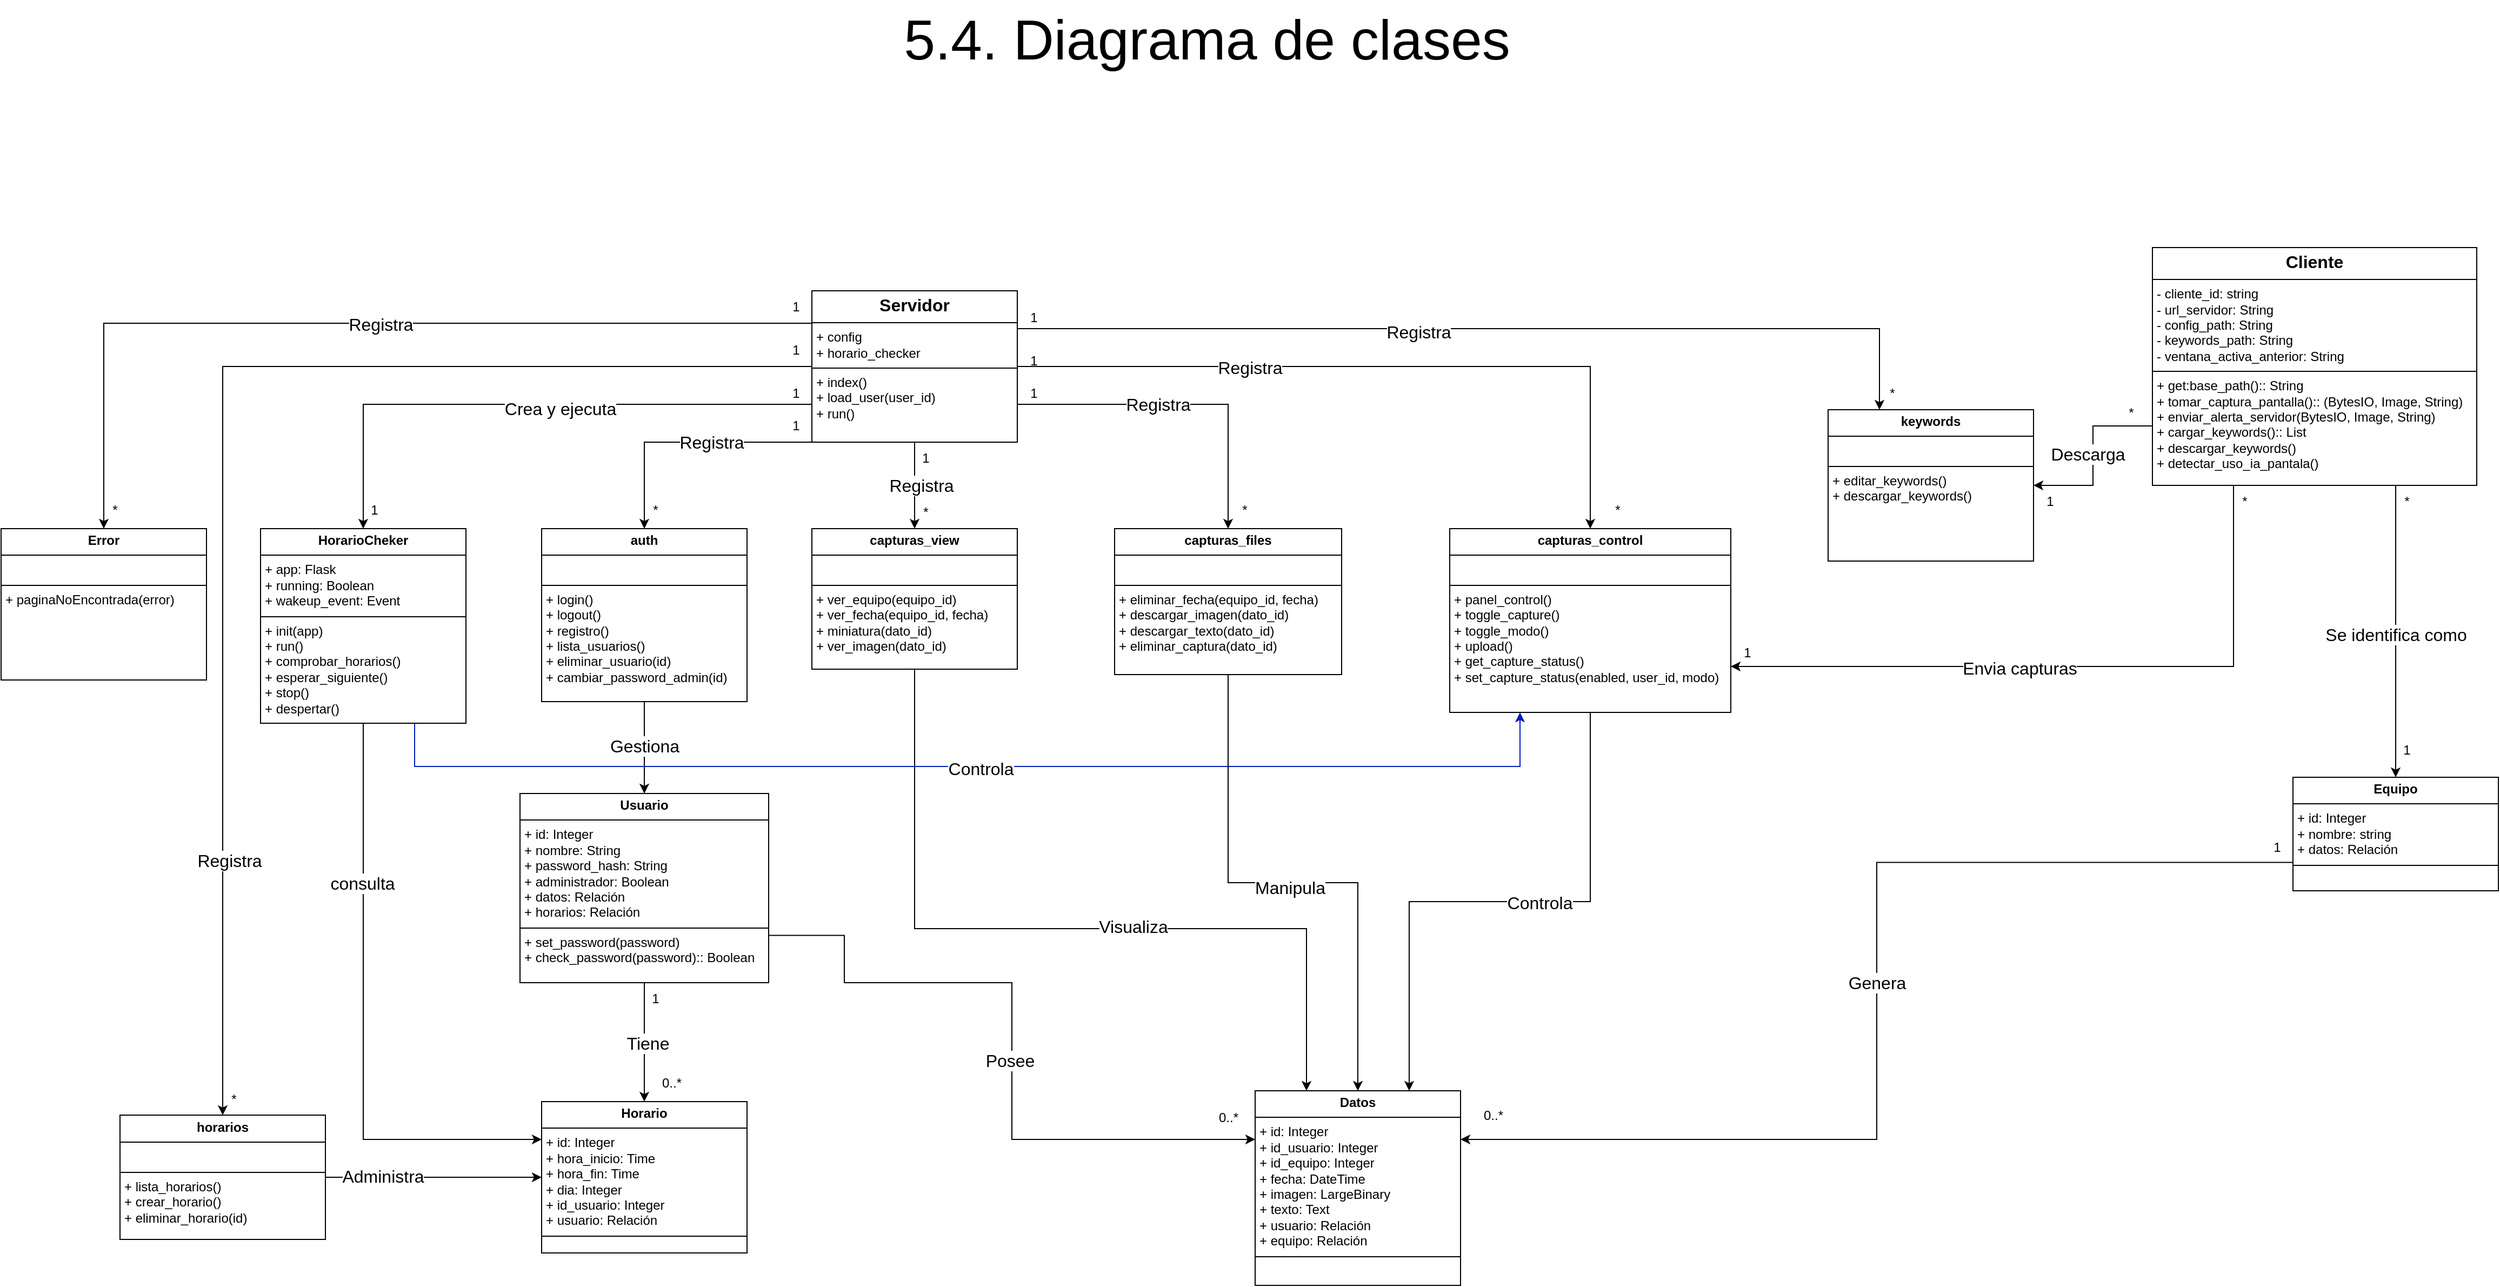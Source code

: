 <mxfile version="26.1.1" pages="10">
  <diagram name="clases" id="21djGFDpqgZX8MfGkmZm">
    <mxGraphModel dx="2868" dy="1688" grid="0" gridSize="10" guides="1" tooltips="1" connect="1" arrows="1" fold="1" page="1" pageScale="1" pageWidth="2336" pageHeight="1654" math="0" shadow="0">
      <root>
        <mxCell id="0" />
        <mxCell id="1" parent="0" />
        <mxCell id="416YpF4UrHiT8cUI0U-P-23" style="edgeStyle=orthogonalEdgeStyle;rounded=0;orthogonalLoop=1;jettySize=auto;html=1;exitX=0.5;exitY=1;exitDx=0;exitDy=0;entryX=0.5;entryY=0;entryDx=0;entryDy=0;" parent="1" source="416YpF4UrHiT8cUI0U-P-1" target="416YpF4UrHiT8cUI0U-P-2" edge="1">
          <mxGeometry relative="1" as="geometry" />
        </mxCell>
        <mxCell id="416YpF4UrHiT8cUI0U-P-24" value="Gestiona" style="edgeLabel;html=1;align=center;verticalAlign=middle;resizable=0;points=[];fontSize=16;" parent="416YpF4UrHiT8cUI0U-P-23" vertex="1" connectable="0">
          <mxGeometry x="-0.036" relative="1" as="geometry">
            <mxPoint as="offset" />
          </mxGeometry>
        </mxCell>
        <mxCell id="416YpF4UrHiT8cUI0U-P-1" value="&lt;p style=&quot;margin:0px;margin-top:4px;text-align:center;&quot;&gt;&lt;b&gt;auth&lt;/b&gt;&lt;/p&gt;&lt;hr size=&quot;1&quot; style=&quot;border-style:solid;&quot;&gt;&lt;p style=&quot;margin:0px;margin-left:4px;&quot;&gt;&lt;br&gt;&lt;/p&gt;&lt;hr size=&quot;1&quot; style=&quot;border-style:solid;&quot;&gt;&lt;p style=&quot;margin:0px;margin-left:4px;&quot;&gt;+ login()&lt;br&gt;+ logout()&lt;/p&gt;&lt;p style=&quot;margin:0px;margin-left:4px;&quot;&gt;+ registro()&lt;/p&gt;&lt;p style=&quot;margin:0px;margin-left:4px;&quot;&gt;+ lista_usuarios()&lt;/p&gt;&lt;p style=&quot;margin:0px;margin-left:4px;&quot;&gt;+ eliminar_usuario(id)&lt;/p&gt;&lt;p style=&quot;margin:0px;margin-left:4px;&quot;&gt;+ cambiar_password_admin(id)&lt;/p&gt;" style="verticalAlign=top;align=left;overflow=fill;html=1;whiteSpace=wrap;" parent="1" vertex="1">
          <mxGeometry x="511" y="595" width="190" height="160" as="geometry" />
        </mxCell>
        <mxCell id="416YpF4UrHiT8cUI0U-P-25" style="edgeStyle=orthogonalEdgeStyle;rounded=0;orthogonalLoop=1;jettySize=auto;html=1;exitX=0.5;exitY=1;exitDx=0;exitDy=0;entryX=0.5;entryY=0;entryDx=0;entryDy=0;" parent="1" source="416YpF4UrHiT8cUI0U-P-2" target="416YpF4UrHiT8cUI0U-P-7" edge="1">
          <mxGeometry relative="1" as="geometry" />
        </mxCell>
        <mxCell id="416YpF4UrHiT8cUI0U-P-26" value="Tiene" style="edgeLabel;html=1;align=center;verticalAlign=middle;resizable=0;points=[];fontSize=16;" parent="416YpF4UrHiT8cUI0U-P-25" vertex="1" connectable="0">
          <mxGeometry x="0.012" y="3" relative="1" as="geometry">
            <mxPoint as="offset" />
          </mxGeometry>
        </mxCell>
        <mxCell id="yHtsu-UgaUZLh0qpnNcU-29" style="edgeStyle=orthogonalEdgeStyle;rounded=0;orthogonalLoop=1;jettySize=auto;html=1;exitX=1;exitY=0.75;exitDx=0;exitDy=0;entryX=0;entryY=0.25;entryDx=0;entryDy=0;" parent="1" source="416YpF4UrHiT8cUI0U-P-2" target="416YpF4UrHiT8cUI0U-P-16" edge="1">
          <mxGeometry relative="1" as="geometry">
            <Array as="points">
              <mxPoint x="791" y="971" />
              <mxPoint x="791" y="1015" />
              <mxPoint x="946" y="1015" />
              <mxPoint x="946" y="1160" />
            </Array>
          </mxGeometry>
        </mxCell>
        <mxCell id="yHtsu-UgaUZLh0qpnNcU-30" value="&lt;font style=&quot;font-size: 16px;&quot;&gt;Posee&lt;/font&gt;" style="edgeLabel;html=1;align=center;verticalAlign=middle;resizable=0;points=[];" parent="yHtsu-UgaUZLh0qpnNcU-29" vertex="1" connectable="0">
          <mxGeometry x="0.065" y="-2" relative="1" as="geometry">
            <mxPoint as="offset" />
          </mxGeometry>
        </mxCell>
        <mxCell id="416YpF4UrHiT8cUI0U-P-2" value="&lt;p style=&quot;margin:0px;margin-top:4px;text-align:center;&quot;&gt;&lt;b&gt;Usuario&lt;/b&gt;&lt;/p&gt;&lt;hr size=&quot;1&quot; style=&quot;border-style:solid;&quot;&gt;&lt;p style=&quot;margin:0px;margin-left:4px;&quot;&gt;+ id: Integer&lt;br&gt;+ nombre: String&lt;/p&gt;&lt;p style=&quot;margin:0px;margin-left:4px;&quot;&gt;+ password_hash: String&lt;/p&gt;&lt;p style=&quot;margin:0px;margin-left:4px;&quot;&gt;+ administrador: Boolean&lt;/p&gt;&lt;p style=&quot;margin:0px;margin-left:4px;&quot;&gt;+ datos: Relación&lt;/p&gt;&lt;p style=&quot;margin:0px;margin-left:4px;&quot;&gt;+ horarios: Relación&amp;nbsp;&lt;/p&gt;&lt;hr size=&quot;1&quot; style=&quot;border-style:solid;&quot;&gt;&lt;p style=&quot;margin:0px;margin-left:4px;&quot;&gt;+ set_password(password)&lt;br&gt;+ check_password(password):: Boolean&lt;/p&gt;" style="verticalAlign=top;align=left;overflow=fill;html=1;whiteSpace=wrap;" parent="1" vertex="1">
          <mxGeometry x="491" y="840" width="230" height="175" as="geometry" />
        </mxCell>
        <mxCell id="416YpF4UrHiT8cUI0U-P-19" style="edgeStyle=orthogonalEdgeStyle;rounded=0;orthogonalLoop=1;jettySize=auto;html=1;exitX=0;exitY=1;exitDx=0;exitDy=0;entryX=0.5;entryY=0;entryDx=0;entryDy=0;" parent="1" source="416YpF4UrHiT8cUI0U-P-3" target="416YpF4UrHiT8cUI0U-P-1" edge="1">
          <mxGeometry relative="1" as="geometry">
            <Array as="points">
              <mxPoint x="606" y="515" />
            </Array>
          </mxGeometry>
        </mxCell>
        <mxCell id="416YpF4UrHiT8cUI0U-P-22" value="Registra" style="edgeLabel;html=1;align=center;verticalAlign=middle;resizable=0;points=[];fontSize=16;" parent="416YpF4UrHiT8cUI0U-P-19" vertex="1" connectable="0">
          <mxGeometry x="-0.203" relative="1" as="geometry">
            <mxPoint as="offset" />
          </mxGeometry>
        </mxCell>
        <mxCell id="416YpF4UrHiT8cUI0U-P-20" style="edgeStyle=orthogonalEdgeStyle;rounded=0;orthogonalLoop=1;jettySize=auto;html=1;entryX=0.5;entryY=0;entryDx=0;entryDy=0;exitX=0;exitY=0.207;exitDx=0;exitDy=0;exitPerimeter=0;" parent="1" source="416YpF4UrHiT8cUI0U-P-3" target="416YpF4UrHiT8cUI0U-P-4" edge="1">
          <mxGeometry relative="1" as="geometry">
            <mxPoint x="951" y="445" as="sourcePoint" />
            <Array as="points">
              <mxPoint x="761" y="405" />
              <mxPoint x="106" y="405" />
            </Array>
          </mxGeometry>
        </mxCell>
        <mxCell id="416YpF4UrHiT8cUI0U-P-21" value="Registra" style="edgeLabel;html=1;align=center;verticalAlign=middle;resizable=0;points=[];fontSize=16;" parent="416YpF4UrHiT8cUI0U-P-20" vertex="1" connectable="0">
          <mxGeometry x="-0.053" y="1" relative="1" as="geometry">
            <mxPoint as="offset" />
          </mxGeometry>
        </mxCell>
        <mxCell id="416YpF4UrHiT8cUI0U-P-27" style="edgeStyle=orthogonalEdgeStyle;rounded=0;orthogonalLoop=1;jettySize=auto;html=1;exitX=0;exitY=0.75;exitDx=0;exitDy=0;entryX=0.5;entryY=0;entryDx=0;entryDy=0;" parent="1" source="416YpF4UrHiT8cUI0U-P-3" target="416YpF4UrHiT8cUI0U-P-9" edge="1">
          <mxGeometry relative="1" as="geometry" />
        </mxCell>
        <mxCell id="416YpF4UrHiT8cUI0U-P-28" value="Crea y ejecuta" style="edgeLabel;html=1;align=center;verticalAlign=middle;resizable=0;points=[];fontSize=16;" parent="416YpF4UrHiT8cUI0U-P-27" vertex="1" connectable="0">
          <mxGeometry x="-0.124" y="4" relative="1" as="geometry">
            <mxPoint x="-1" as="offset" />
          </mxGeometry>
        </mxCell>
        <mxCell id="yHtsu-UgaUZLh0qpnNcU-1" style="edgeStyle=orthogonalEdgeStyle;rounded=0;orthogonalLoop=1;jettySize=auto;html=1;exitX=0;exitY=0.5;exitDx=0;exitDy=0;entryX=0.5;entryY=0;entryDx=0;entryDy=0;" parent="1" source="416YpF4UrHiT8cUI0U-P-3" target="416YpF4UrHiT8cUI0U-P-8" edge="1">
          <mxGeometry relative="1" as="geometry" />
        </mxCell>
        <mxCell id="yHtsu-UgaUZLh0qpnNcU-2" value="&lt;font style=&quot;font-size: 16px;&quot;&gt;Registra&lt;/font&gt;" style="edgeLabel;html=1;align=center;verticalAlign=middle;resizable=0;points=[];" parent="yHtsu-UgaUZLh0qpnNcU-1" vertex="1" connectable="0">
          <mxGeometry x="0.619" y="6" relative="1" as="geometry">
            <mxPoint as="offset" />
          </mxGeometry>
        </mxCell>
        <mxCell id="yHtsu-UgaUZLh0qpnNcU-6" style="edgeStyle=orthogonalEdgeStyle;rounded=0;orthogonalLoop=1;jettySize=auto;html=1;exitX=1;exitY=0.25;exitDx=0;exitDy=0;entryX=0.25;entryY=0;entryDx=0;entryDy=0;" parent="1" source="416YpF4UrHiT8cUI0U-P-3" target="416YpF4UrHiT8cUI0U-P-10" edge="1">
          <mxGeometry relative="1" as="geometry" />
        </mxCell>
        <mxCell id="yHtsu-UgaUZLh0qpnNcU-7" value="&lt;font style=&quot;font-size: 16px;&quot;&gt;Registra&lt;/font&gt;" style="edgeLabel;html=1;align=center;verticalAlign=middle;resizable=0;points=[];" parent="yHtsu-UgaUZLh0qpnNcU-6" vertex="1" connectable="0">
          <mxGeometry x="-0.15" y="-2" relative="1" as="geometry">
            <mxPoint y="1" as="offset" />
          </mxGeometry>
        </mxCell>
        <mxCell id="yHtsu-UgaUZLh0qpnNcU-15" style="edgeStyle=orthogonalEdgeStyle;rounded=0;orthogonalLoop=1;jettySize=auto;html=1;exitX=0.5;exitY=1;exitDx=0;exitDy=0;entryX=0.5;entryY=0;entryDx=0;entryDy=0;" parent="1" source="416YpF4UrHiT8cUI0U-P-3" target="416YpF4UrHiT8cUI0U-P-5" edge="1">
          <mxGeometry relative="1" as="geometry" />
        </mxCell>
        <mxCell id="yHtsu-UgaUZLh0qpnNcU-21" value="&lt;font style=&quot;font-size: 16px;&quot;&gt;Registra&lt;/font&gt;" style="edgeLabel;html=1;align=center;verticalAlign=middle;resizable=0;points=[];" parent="yHtsu-UgaUZLh0qpnNcU-15" vertex="1" connectable="0">
          <mxGeometry x="-0.008" y="6" relative="1" as="geometry">
            <mxPoint as="offset" />
          </mxGeometry>
        </mxCell>
        <mxCell id="yHtsu-UgaUZLh0qpnNcU-17" style="edgeStyle=orthogonalEdgeStyle;rounded=0;orthogonalLoop=1;jettySize=auto;html=1;exitX=1;exitY=0.5;exitDx=0;exitDy=0;entryX=0.5;entryY=0;entryDx=0;entryDy=0;" parent="1" source="416YpF4UrHiT8cUI0U-P-3" target="416YpF4UrHiT8cUI0U-P-18" edge="1">
          <mxGeometry relative="1" as="geometry" />
        </mxCell>
        <mxCell id="yHtsu-UgaUZLh0qpnNcU-19" value="&lt;font style=&quot;font-size: 16px;&quot;&gt;Registra&lt;/font&gt;" style="edgeLabel;html=1;align=center;verticalAlign=middle;resizable=0;points=[];" parent="yHtsu-UgaUZLh0qpnNcU-17" vertex="1" connectable="0">
          <mxGeometry x="-0.367" y="-1" relative="1" as="geometry">
            <mxPoint as="offset" />
          </mxGeometry>
        </mxCell>
        <mxCell id="yHtsu-UgaUZLh0qpnNcU-18" style="edgeStyle=orthogonalEdgeStyle;rounded=0;orthogonalLoop=1;jettySize=auto;html=1;exitX=1;exitY=0.75;exitDx=0;exitDy=0;entryX=0.5;entryY=0;entryDx=0;entryDy=0;" parent="1" source="416YpF4UrHiT8cUI0U-P-3" target="416YpF4UrHiT8cUI0U-P-14" edge="1">
          <mxGeometry relative="1" as="geometry" />
        </mxCell>
        <mxCell id="yHtsu-UgaUZLh0qpnNcU-20" value="&lt;font style=&quot;font-size: 16px;&quot;&gt;Registra&lt;/font&gt;" style="edgeLabel;html=1;align=center;verticalAlign=middle;resizable=0;points=[];" parent="yHtsu-UgaUZLh0qpnNcU-18" vertex="1" connectable="0">
          <mxGeometry x="-0.164" relative="1" as="geometry">
            <mxPoint as="offset" />
          </mxGeometry>
        </mxCell>
        <mxCell id="416YpF4UrHiT8cUI0U-P-3" value="&lt;p style=&quot;margin:0px;margin-top:4px;text-align:center;&quot;&gt;&lt;b&gt;&lt;font style=&quot;font-size: 16px;&quot;&gt;Servidor&lt;/font&gt;&lt;/b&gt;&lt;/p&gt;&lt;hr size=&quot;1&quot; style=&quot;border-style:solid;&quot;&gt;&lt;p style=&quot;margin:0px;margin-left:4px;&quot;&gt;+ config&lt;br&gt;+ horario_checker&lt;/p&gt;&lt;hr size=&quot;1&quot; style=&quot;border-style:solid;&quot;&gt;&lt;p style=&quot;margin:0px;margin-left:4px;&quot;&gt;+ index()&lt;br&gt;+ load_user(user_id)&lt;/p&gt;&lt;p style=&quot;margin:0px;margin-left:4px;&quot;&gt;+ run()&lt;/p&gt;" style="verticalAlign=top;align=left;overflow=fill;html=1;whiteSpace=wrap;" parent="1" vertex="1">
          <mxGeometry x="761" y="375" width="190" height="140" as="geometry" />
        </mxCell>
        <mxCell id="416YpF4UrHiT8cUI0U-P-4" value="&lt;p style=&quot;margin:0px;margin-top:4px;text-align:center;&quot;&gt;&lt;b&gt;Error&lt;/b&gt;&lt;/p&gt;&lt;hr size=&quot;1&quot; style=&quot;border-style:solid;&quot;&gt;&lt;p style=&quot;margin:0px;margin-left:4px;&quot;&gt;&lt;br&gt;&lt;/p&gt;&lt;hr size=&quot;1&quot; style=&quot;border-style:solid;&quot;&gt;&lt;p style=&quot;margin:0px;margin-left:4px;&quot;&gt;+ paginaNoEncontrada(error)&lt;/p&gt;" style="verticalAlign=top;align=left;overflow=fill;html=1;whiteSpace=wrap;" parent="1" vertex="1">
          <mxGeometry x="11" y="595" width="190" height="140" as="geometry" />
        </mxCell>
        <mxCell id="yHtsu-UgaUZLh0qpnNcU-26" style="edgeStyle=orthogonalEdgeStyle;rounded=0;orthogonalLoop=1;jettySize=auto;html=1;exitX=0.5;exitY=1;exitDx=0;exitDy=0;entryX=0.25;entryY=0;entryDx=0;entryDy=0;" parent="1" source="416YpF4UrHiT8cUI0U-P-5" target="416YpF4UrHiT8cUI0U-P-16" edge="1">
          <mxGeometry relative="1" as="geometry">
            <Array as="points">
              <mxPoint x="856" y="965" />
              <mxPoint x="1219" y="965" />
            </Array>
          </mxGeometry>
        </mxCell>
        <mxCell id="yHtsu-UgaUZLh0qpnNcU-28" value="&lt;font style=&quot;font-size: 16px;&quot;&gt;Visualiza&lt;/font&gt;" style="edgeLabel;html=1;align=center;verticalAlign=middle;resizable=0;points=[];" parent="yHtsu-UgaUZLh0qpnNcU-26" vertex="1" connectable="0">
          <mxGeometry x="0.173" y="2" relative="1" as="geometry">
            <mxPoint as="offset" />
          </mxGeometry>
        </mxCell>
        <mxCell id="416YpF4UrHiT8cUI0U-P-5" value="&lt;p style=&quot;margin:0px;margin-top:4px;text-align:center;&quot;&gt;&lt;b&gt;capturas_view&lt;/b&gt;&lt;/p&gt;&lt;hr size=&quot;1&quot; style=&quot;border-style:solid;&quot;&gt;&lt;p style=&quot;margin:0px;margin-left:4px;&quot;&gt;&lt;br&gt;&lt;/p&gt;&lt;hr size=&quot;1&quot; style=&quot;border-style:solid;&quot;&gt;&lt;p style=&quot;margin:0px;margin-left:4px;&quot;&gt;+ ver_equipo(equipo_id)&lt;br&gt;+ ver_fecha(equipo_id, fecha)&lt;/p&gt;&lt;p style=&quot;margin:0px;margin-left:4px;&quot;&gt;+ miniatura(dato_id)&lt;/p&gt;&lt;p style=&quot;margin:0px;margin-left:4px;&quot;&gt;+ ver_imagen(dato_id)&lt;/p&gt;" style="verticalAlign=top;align=left;overflow=fill;html=1;whiteSpace=wrap;" parent="1" vertex="1">
          <mxGeometry x="761" y="595" width="190" height="130" as="geometry" />
        </mxCell>
        <mxCell id="yHtsu-UgaUZLh0qpnNcU-10" style="edgeStyle=orthogonalEdgeStyle;rounded=0;orthogonalLoop=1;jettySize=auto;html=1;exitX=0.75;exitY=1;exitDx=0;exitDy=0;entryX=0.5;entryY=0;entryDx=0;entryDy=0;" parent="1" source="416YpF4UrHiT8cUI0U-P-6" target="416YpF4UrHiT8cUI0U-P-11" edge="1">
          <mxGeometry relative="1" as="geometry" />
        </mxCell>
        <mxCell id="yHtsu-UgaUZLh0qpnNcU-11" value="&lt;font style=&quot;font-size: 16px;&quot;&gt;Se identifica como&lt;/font&gt;" style="edgeLabel;html=1;align=center;verticalAlign=middle;resizable=0;points=[];" parent="yHtsu-UgaUZLh0qpnNcU-10" vertex="1" connectable="0">
          <mxGeometry x="0.02" relative="1" as="geometry">
            <mxPoint as="offset" />
          </mxGeometry>
        </mxCell>
        <mxCell id="yHtsu-UgaUZLh0qpnNcU-32" style="edgeStyle=orthogonalEdgeStyle;rounded=0;orthogonalLoop=1;jettySize=auto;html=1;exitX=0;exitY=0.75;exitDx=0;exitDy=0;entryX=1;entryY=0.5;entryDx=0;entryDy=0;" parent="1" source="416YpF4UrHiT8cUI0U-P-6" target="416YpF4UrHiT8cUI0U-P-10" edge="1">
          <mxGeometry relative="1" as="geometry" />
        </mxCell>
        <mxCell id="yHtsu-UgaUZLh0qpnNcU-33" value="&lt;font style=&quot;font-size: 16px;&quot;&gt;Descarga&lt;/font&gt;" style="edgeLabel;html=1;align=center;verticalAlign=middle;resizable=0;points=[];" parent="yHtsu-UgaUZLh0qpnNcU-32" vertex="1" connectable="0">
          <mxGeometry x="-0.027" y="-5" relative="1" as="geometry">
            <mxPoint as="offset" />
          </mxGeometry>
        </mxCell>
        <mxCell id="yHtsu-UgaUZLh0qpnNcU-35" style="edgeStyle=orthogonalEdgeStyle;rounded=0;orthogonalLoop=1;jettySize=auto;html=1;exitX=0.25;exitY=1;exitDx=0;exitDy=0;entryX=1;entryY=0.75;entryDx=0;entryDy=0;" parent="1" source="416YpF4UrHiT8cUI0U-P-6" target="416YpF4UrHiT8cUI0U-P-18" edge="1">
          <mxGeometry relative="1" as="geometry" />
        </mxCell>
        <mxCell id="yHtsu-UgaUZLh0qpnNcU-36" value="&lt;font style=&quot;font-size: 16px;&quot;&gt;Envia capturas&lt;/font&gt;" style="edgeLabel;html=1;align=center;verticalAlign=middle;resizable=0;points=[];" parent="yHtsu-UgaUZLh0qpnNcU-35" vertex="1" connectable="0">
          <mxGeometry x="0.158" y="1" relative="1" as="geometry">
            <mxPoint as="offset" />
          </mxGeometry>
        </mxCell>
        <mxCell id="416YpF4UrHiT8cUI0U-P-6" value="&lt;p style=&quot;margin:0px;margin-top:4px;text-align:center;&quot;&gt;&lt;b&gt;&lt;font style=&quot;font-size: 16px;&quot;&gt;Cliente&lt;/font&gt;&lt;/b&gt;&lt;/p&gt;&lt;hr size=&quot;1&quot; style=&quot;border-style:solid;&quot;&gt;&lt;p style=&quot;margin:0px;margin-left:4px;&quot;&gt;- cliente_id: string&lt;br&gt;- url_servidor: String&lt;/p&gt;&lt;p style=&quot;margin:0px;margin-left:4px;&quot;&gt;- config_path: String&lt;/p&gt;&lt;p style=&quot;margin:0px;margin-left:4px;&quot;&gt;- keywords_path: String&lt;/p&gt;&lt;p style=&quot;margin:0px;margin-left:4px;&quot;&gt;- ventana_activa_anterior: String&lt;/p&gt;&lt;hr size=&quot;1&quot; style=&quot;border-style:solid;&quot;&gt;&lt;p style=&quot;margin:0px;margin-left:4px;&quot;&gt;+ get:base_path():: String&lt;br&gt;+ tomar_captura_pantalla():: (BytesIO, Image, String)&lt;/p&gt;&lt;p style=&quot;margin:0px;margin-left:4px;&quot;&gt;+ enviar_alerta_servidor&lt;span style=&quot;background-color: transparent; color: light-dark(rgb(0, 0, 0), rgb(255, 255, 255));&quot;&gt;(BytesIO, Image, String)&lt;/span&gt;&lt;/p&gt;&lt;p style=&quot;margin:0px;margin-left:4px;&quot;&gt;+ cargar_keywords():: List&lt;/p&gt;&lt;p style=&quot;margin:0px;margin-left:4px;&quot;&gt;+ descargar_keywords()&lt;/p&gt;&lt;p style=&quot;margin:0px;margin-left:4px;&quot;&gt;+ detectar_uso_ia_pantala()&lt;/p&gt;" style="verticalAlign=top;align=left;overflow=fill;html=1;whiteSpace=wrap;" parent="1" vertex="1">
          <mxGeometry x="2001" y="335" width="300" height="220" as="geometry" />
        </mxCell>
        <mxCell id="416YpF4UrHiT8cUI0U-P-7" value="&lt;p style=&quot;margin:0px;margin-top:4px;text-align:center;&quot;&gt;&lt;b&gt;Horario&lt;/b&gt;&lt;/p&gt;&lt;hr size=&quot;1&quot; style=&quot;border-style:solid;&quot;&gt;&lt;p style=&quot;margin:0px;margin-left:4px;&quot;&gt;+ id: Integer&lt;br&gt;+ hora_inicio: Time&lt;/p&gt;&lt;p style=&quot;margin:0px;margin-left:4px;&quot;&gt;+ hora_fin: Time&lt;/p&gt;&lt;p style=&quot;margin:0px;margin-left:4px;&quot;&gt;+ dia: Integer&lt;/p&gt;&lt;p style=&quot;margin:0px;margin-left:4px;&quot;&gt;+ id_usuario: Integer&lt;/p&gt;&lt;p style=&quot;margin:0px;margin-left:4px;&quot;&gt;+ usuario: Relación&lt;/p&gt;&lt;hr size=&quot;1&quot; style=&quot;border-style:solid;&quot;&gt;&lt;p style=&quot;margin:0px;margin-left:4px;&quot;&gt;&lt;br&gt;&lt;/p&gt;" style="verticalAlign=top;align=left;overflow=fill;html=1;whiteSpace=wrap;" parent="1" vertex="1">
          <mxGeometry x="511" y="1125" width="190" height="140" as="geometry" />
        </mxCell>
        <mxCell id="yHtsu-UgaUZLh0qpnNcU-3" style="edgeStyle=orthogonalEdgeStyle;rounded=0;orthogonalLoop=1;jettySize=auto;html=1;exitX=1;exitY=0.5;exitDx=0;exitDy=0;entryX=0;entryY=0.5;entryDx=0;entryDy=0;" parent="1" source="416YpF4UrHiT8cUI0U-P-8" target="416YpF4UrHiT8cUI0U-P-7" edge="1">
          <mxGeometry relative="1" as="geometry" />
        </mxCell>
        <mxCell id="yHtsu-UgaUZLh0qpnNcU-4" value="&lt;font style=&quot;font-size: 16px;&quot;&gt;Administra&lt;/font&gt;" style="edgeLabel;html=1;align=center;verticalAlign=middle;resizable=0;points=[];" parent="yHtsu-UgaUZLh0qpnNcU-3" vertex="1" connectable="0">
          <mxGeometry x="-0.476" y="1" relative="1" as="geometry">
            <mxPoint as="offset" />
          </mxGeometry>
        </mxCell>
        <mxCell id="416YpF4UrHiT8cUI0U-P-8" value="&lt;p style=&quot;margin:0px;margin-top:4px;text-align:center;&quot;&gt;&lt;b&gt;horarios&lt;/b&gt;&lt;/p&gt;&lt;hr size=&quot;1&quot; style=&quot;border-style:solid;&quot;&gt;&lt;p style=&quot;margin:0px;margin-left:4px;&quot;&gt;&lt;br&gt;&lt;/p&gt;&lt;hr size=&quot;1&quot; style=&quot;border-style:solid;&quot;&gt;&lt;p style=&quot;margin:0px;margin-left:4px;&quot;&gt;+ lista_horarios()&lt;br&gt;+ crear_horario()&lt;/p&gt;&lt;p style=&quot;margin:0px;margin-left:4px;&quot;&gt;+ eliminar_horario(id)&lt;/p&gt;" style="verticalAlign=top;align=left;overflow=fill;html=1;whiteSpace=wrap;" parent="1" vertex="1">
          <mxGeometry x="121" y="1137.5" width="190" height="115" as="geometry" />
        </mxCell>
        <mxCell id="416YpF4UrHiT8cUI0U-P-29" style="edgeStyle=orthogonalEdgeStyle;rounded=0;orthogonalLoop=1;jettySize=auto;html=1;exitX=0.5;exitY=1;exitDx=0;exitDy=0;entryX=0;entryY=0.25;entryDx=0;entryDy=0;" parent="1" source="416YpF4UrHiT8cUI0U-P-9" target="416YpF4UrHiT8cUI0U-P-7" edge="1">
          <mxGeometry relative="1" as="geometry" />
        </mxCell>
        <mxCell id="416YpF4UrHiT8cUI0U-P-30" value="&lt;font style=&quot;font-size: 16px;&quot;&gt;consulta&lt;/font&gt;" style="edgeLabel;html=1;align=center;verticalAlign=middle;resizable=0;points=[];" parent="416YpF4UrHiT8cUI0U-P-29" vertex="1" connectable="0">
          <mxGeometry x="-0.461" relative="1" as="geometry">
            <mxPoint x="-1" as="offset" />
          </mxGeometry>
        </mxCell>
        <mxCell id="yHtsu-UgaUZLh0qpnNcU-37" style="edgeStyle=orthogonalEdgeStyle;rounded=0;orthogonalLoop=1;jettySize=auto;html=1;exitX=0.75;exitY=1;exitDx=0;exitDy=0;entryX=0.25;entryY=1;entryDx=0;entryDy=0;fillColor=#0050ef;strokeColor=#001DBC;" parent="1" source="416YpF4UrHiT8cUI0U-P-9" target="416YpF4UrHiT8cUI0U-P-18" edge="1">
          <mxGeometry relative="1" as="geometry">
            <Array as="points">
              <mxPoint x="393" y="815" />
              <mxPoint x="1416" y="815" />
            </Array>
          </mxGeometry>
        </mxCell>
        <mxCell id="yHtsu-UgaUZLh0qpnNcU-38" value="&lt;font style=&quot;font-size: 16px;&quot;&gt;Controla&lt;/font&gt;" style="edgeLabel;html=1;align=center;verticalAlign=middle;resizable=0;points=[];" parent="yHtsu-UgaUZLh0qpnNcU-37" vertex="1" connectable="0">
          <mxGeometry x="0.013" y="-2" relative="1" as="geometry">
            <mxPoint as="offset" />
          </mxGeometry>
        </mxCell>
        <mxCell id="416YpF4UrHiT8cUI0U-P-9" value="&lt;p style=&quot;margin:0px;margin-top:4px;text-align:center;&quot;&gt;&lt;b&gt;HorarioCheker&lt;/b&gt;&lt;/p&gt;&lt;hr size=&quot;1&quot; style=&quot;border-style:solid;&quot;&gt;&lt;p style=&quot;margin:0px;margin-left:4px;&quot;&gt;+ app: Flask&lt;br&gt;+ running: Boolean&lt;/p&gt;&lt;p style=&quot;margin:0px;margin-left:4px;&quot;&gt;+ wakeup_event: Event&lt;/p&gt;&lt;hr size=&quot;1&quot; style=&quot;border-style:solid;&quot;&gt;&lt;p style=&quot;margin:0px;margin-left:4px;&quot;&gt;+ init(app)&lt;br&gt;+ run()&lt;/p&gt;&lt;p style=&quot;margin:0px;margin-left:4px;&quot;&gt;+ comprobar_horarios()&lt;/p&gt;&lt;p style=&quot;margin:0px;margin-left:4px;&quot;&gt;+ esperar_siguiente()&lt;/p&gt;&lt;p style=&quot;margin:0px;margin-left:4px;&quot;&gt;+ stop()&lt;/p&gt;&lt;p style=&quot;margin:0px;margin-left:4px;&quot;&gt;+ despertar()&lt;/p&gt;" style="verticalAlign=top;align=left;overflow=fill;html=1;whiteSpace=wrap;" parent="1" vertex="1">
          <mxGeometry x="251" y="595" width="190" height="180" as="geometry" />
        </mxCell>
        <mxCell id="416YpF4UrHiT8cUI0U-P-10" value="&lt;p style=&quot;margin:0px;margin-top:4px;text-align:center;&quot;&gt;&lt;b&gt;keywords&lt;/b&gt;&lt;/p&gt;&lt;hr size=&quot;1&quot; style=&quot;border-style:solid;&quot;&gt;&lt;p style=&quot;margin:0px;margin-left:4px;&quot;&gt;&lt;br&gt;&lt;/p&gt;&lt;hr size=&quot;1&quot; style=&quot;border-style:solid;&quot;&gt;&lt;p style=&quot;margin:0px;margin-left:4px;&quot;&gt;+ editar_keywords()&lt;br&gt;+ descargar_keywords()&lt;/p&gt;" style="verticalAlign=top;align=left;overflow=fill;html=1;whiteSpace=wrap;" parent="1" vertex="1">
          <mxGeometry x="1701" y="485" width="190" height="140" as="geometry" />
        </mxCell>
        <mxCell id="yHtsu-UgaUZLh0qpnNcU-13" style="edgeStyle=orthogonalEdgeStyle;rounded=0;orthogonalLoop=1;jettySize=auto;html=1;exitX=0;exitY=0.75;exitDx=0;exitDy=0;entryX=1;entryY=0.25;entryDx=0;entryDy=0;" parent="1" source="416YpF4UrHiT8cUI0U-P-11" target="416YpF4UrHiT8cUI0U-P-16" edge="1">
          <mxGeometry relative="1" as="geometry" />
        </mxCell>
        <mxCell id="yHtsu-UgaUZLh0qpnNcU-14" value="&lt;font style=&quot;font-size: 16px;&quot;&gt;Genera&lt;/font&gt;" style="edgeLabel;html=1;align=center;verticalAlign=middle;resizable=0;points=[];" parent="yHtsu-UgaUZLh0qpnNcU-13" vertex="1" connectable="0">
          <mxGeometry x="0.252" relative="1" as="geometry">
            <mxPoint x="1" y="-145" as="offset" />
          </mxGeometry>
        </mxCell>
        <mxCell id="416YpF4UrHiT8cUI0U-P-11" value="&lt;p style=&quot;margin:0px;margin-top:4px;text-align:center;&quot;&gt;&lt;b&gt;Equipo&lt;/b&gt;&lt;/p&gt;&lt;hr size=&quot;1&quot; style=&quot;border-style:solid;&quot;&gt;&lt;p style=&quot;margin:0px;margin-left:4px;&quot;&gt;+ id: Integer&lt;br&gt;+ nombre: string&lt;/p&gt;&lt;p style=&quot;margin:0px;margin-left:4px;&quot;&gt;+ datos: Relación&lt;/p&gt;&lt;hr size=&quot;1&quot; style=&quot;border-style:solid;&quot;&gt;&lt;p style=&quot;margin:0px;margin-left:4px;&quot;&gt;&lt;br&gt;&lt;/p&gt;" style="verticalAlign=top;align=left;overflow=fill;html=1;whiteSpace=wrap;" parent="1" vertex="1">
          <mxGeometry x="2131" y="825" width="190" height="105" as="geometry" />
        </mxCell>
        <mxCell id="yHtsu-UgaUZLh0qpnNcU-24" style="edgeStyle=orthogonalEdgeStyle;rounded=0;orthogonalLoop=1;jettySize=auto;html=1;exitX=0.5;exitY=1;exitDx=0;exitDy=0;entryX=0.5;entryY=0;entryDx=0;entryDy=0;" parent="1" source="416YpF4UrHiT8cUI0U-P-14" target="416YpF4UrHiT8cUI0U-P-16" edge="1">
          <mxGeometry relative="1" as="geometry" />
        </mxCell>
        <mxCell id="yHtsu-UgaUZLh0qpnNcU-25" value="&lt;font style=&quot;font-size: 16px;&quot;&gt;Manipula&lt;/font&gt;" style="edgeLabel;html=1;align=center;verticalAlign=middle;resizable=0;points=[];" parent="yHtsu-UgaUZLh0qpnNcU-24" vertex="1" connectable="0">
          <mxGeometry x="-0.015" y="-4" relative="1" as="geometry">
            <mxPoint x="1" as="offset" />
          </mxGeometry>
        </mxCell>
        <mxCell id="416YpF4UrHiT8cUI0U-P-14" value="&lt;p style=&quot;margin:0px;margin-top:4px;text-align:center;&quot;&gt;&lt;b&gt;capturas_files&lt;/b&gt;&lt;/p&gt;&lt;hr size=&quot;1&quot; style=&quot;border-style:solid;&quot;&gt;&lt;p style=&quot;margin:0px;margin-left:4px;&quot;&gt;&lt;br&gt;&lt;/p&gt;&lt;hr size=&quot;1&quot; style=&quot;border-style:solid;&quot;&gt;&lt;p style=&quot;margin:0px;margin-left:4px;&quot;&gt;+ eliminar_fecha(equipo_id, fecha)&lt;br&gt;+ descargar_imagen(dato_id)&lt;/p&gt;&lt;p style=&quot;margin:0px;margin-left:4px;&quot;&gt;+ descargar_texto(dato_id)&lt;/p&gt;&lt;p style=&quot;margin:0px;margin-left:4px;&quot;&gt;+ eliminar_captura(dato_id)&lt;/p&gt;" style="verticalAlign=top;align=left;overflow=fill;html=1;whiteSpace=wrap;" parent="1" vertex="1">
          <mxGeometry x="1041" y="595" width="210" height="135" as="geometry" />
        </mxCell>
        <mxCell id="416YpF4UrHiT8cUI0U-P-16" value="&lt;p style=&quot;margin:0px;margin-top:4px;text-align:center;&quot;&gt;&lt;b&gt;Datos&lt;/b&gt;&lt;/p&gt;&lt;hr size=&quot;1&quot; style=&quot;border-style:solid;&quot;&gt;&lt;p style=&quot;margin:0px;margin-left:4px;&quot;&gt;+ id: Integer&lt;br&gt;+ id_usuario: Integer&lt;/p&gt;&lt;p style=&quot;margin:0px;margin-left:4px;&quot;&gt;+ id_equipo: Integer&lt;/p&gt;&lt;p style=&quot;margin:0px;margin-left:4px;&quot;&gt;+ fecha: DateTime&lt;/p&gt;&lt;p style=&quot;margin:0px;margin-left:4px;&quot;&gt;+ imagen: LargeBinary&lt;/p&gt;&lt;p style=&quot;margin:0px;margin-left:4px;&quot;&gt;+ texto: Text&lt;/p&gt;&lt;p style=&quot;margin:0px;margin-left:4px;&quot;&gt;+ usuario: Relación&lt;/p&gt;&lt;p style=&quot;margin:0px;margin-left:4px;&quot;&gt;+ equipo: Relación&lt;/p&gt;&lt;hr size=&quot;1&quot; style=&quot;border-style:solid;&quot;&gt;&lt;p style=&quot;margin:0px;margin-left:4px;&quot;&gt;&lt;br&gt;&lt;/p&gt;" style="verticalAlign=top;align=left;overflow=fill;html=1;whiteSpace=wrap;" parent="1" vertex="1">
          <mxGeometry x="1171" y="1115" width="190" height="180" as="geometry" />
        </mxCell>
        <mxCell id="yHtsu-UgaUZLh0qpnNcU-22" style="edgeStyle=orthogonalEdgeStyle;rounded=0;orthogonalLoop=1;jettySize=auto;html=1;exitX=0.5;exitY=1;exitDx=0;exitDy=0;entryX=0.75;entryY=0;entryDx=0;entryDy=0;" parent="1" source="416YpF4UrHiT8cUI0U-P-18" target="416YpF4UrHiT8cUI0U-P-16" edge="1">
          <mxGeometry relative="1" as="geometry" />
        </mxCell>
        <mxCell id="yHtsu-UgaUZLh0qpnNcU-23" value="&lt;font style=&quot;font-size: 16px;&quot;&gt;Controla&lt;/font&gt;" style="edgeLabel;html=1;align=center;verticalAlign=middle;resizable=0;points=[];" parent="yHtsu-UgaUZLh0qpnNcU-22" vertex="1" connectable="0">
          <mxGeometry x="-0.142" y="1" relative="1" as="geometry">
            <mxPoint as="offset" />
          </mxGeometry>
        </mxCell>
        <mxCell id="416YpF4UrHiT8cUI0U-P-18" value="&lt;p style=&quot;margin:0px;margin-top:4px;text-align:center;&quot;&gt;&lt;b&gt;capturas_control&lt;/b&gt;&lt;/p&gt;&lt;hr size=&quot;1&quot; style=&quot;border-style:solid;&quot;&gt;&lt;p style=&quot;margin:0px;margin-left:4px;&quot;&gt;&lt;br&gt;&lt;/p&gt;&lt;hr size=&quot;1&quot; style=&quot;border-style:solid;&quot;&gt;&lt;p style=&quot;margin:0px;margin-left:4px;&quot;&gt;+ panel_control()&lt;br&gt;+ toggle_capture()&lt;/p&gt;&lt;p style=&quot;margin:0px;margin-left:4px;&quot;&gt;+ toggle_modo()&lt;/p&gt;&lt;p style=&quot;margin:0px;margin-left:4px;&quot;&gt;+ upload()&lt;/p&gt;&lt;p style=&quot;margin:0px;margin-left:4px;&quot;&gt;+ get_capture_status()&lt;/p&gt;&lt;p style=&quot;margin:0px;margin-left:4px;&quot;&gt;+ set_capture_status(enabled, user_id, modo)&lt;/p&gt;" style="verticalAlign=top;align=left;overflow=fill;html=1;whiteSpace=wrap;" parent="1" vertex="1">
          <mxGeometry x="1351" y="595" width="260" height="170" as="geometry" />
        </mxCell>
        <mxCell id="yHtsu-UgaUZLh0qpnNcU-39" value="1" style="text;html=1;align=center;verticalAlign=middle;resizable=0;points=[];autosize=1;strokeColor=none;fillColor=none;" parent="1" vertex="1">
          <mxGeometry x="731" y="375" width="30" height="30" as="geometry" />
        </mxCell>
        <mxCell id="yHtsu-UgaUZLh0qpnNcU-40" value="1" style="text;html=1;align=center;verticalAlign=middle;resizable=0;points=[];autosize=1;strokeColor=none;fillColor=none;" parent="1" vertex="1">
          <mxGeometry x="731" y="415" width="30" height="30" as="geometry" />
        </mxCell>
        <mxCell id="yHtsu-UgaUZLh0qpnNcU-41" value="1" style="text;html=1;align=center;verticalAlign=middle;resizable=0;points=[];autosize=1;strokeColor=none;fillColor=none;" parent="1" vertex="1">
          <mxGeometry x="731" y="455" width="30" height="30" as="geometry" />
        </mxCell>
        <mxCell id="yHtsu-UgaUZLh0qpnNcU-42" value="1" style="text;html=1;align=center;verticalAlign=middle;resizable=0;points=[];autosize=1;strokeColor=none;fillColor=none;" parent="1" vertex="1">
          <mxGeometry x="731" y="485" width="30" height="30" as="geometry" />
        </mxCell>
        <mxCell id="yHtsu-UgaUZLh0qpnNcU-43" value="1" style="text;html=1;align=center;verticalAlign=middle;resizable=0;points=[];autosize=1;strokeColor=none;fillColor=none;" parent="1" vertex="1">
          <mxGeometry x="951" y="385" width="30" height="30" as="geometry" />
        </mxCell>
        <mxCell id="yHtsu-UgaUZLh0qpnNcU-44" value="1" style="text;html=1;align=center;verticalAlign=middle;resizable=0;points=[];autosize=1;strokeColor=none;fillColor=none;" parent="1" vertex="1">
          <mxGeometry x="951" y="425" width="30" height="30" as="geometry" />
        </mxCell>
        <mxCell id="yHtsu-UgaUZLh0qpnNcU-45" value="1" style="text;html=1;align=center;verticalAlign=middle;resizable=0;points=[];autosize=1;strokeColor=none;fillColor=none;" parent="1" vertex="1">
          <mxGeometry x="951" y="455" width="30" height="30" as="geometry" />
        </mxCell>
        <mxCell id="yHtsu-UgaUZLh0qpnNcU-46" value="*" style="text;html=1;align=center;verticalAlign=middle;resizable=0;points=[];autosize=1;strokeColor=none;fillColor=none;" parent="1" vertex="1">
          <mxGeometry x="1966" y="473" width="30" height="30" as="geometry" />
        </mxCell>
        <mxCell id="yHtsu-UgaUZLh0qpnNcU-47" value="*" style="text;html=1;align=center;verticalAlign=middle;resizable=0;points=[];autosize=1;strokeColor=none;fillColor=none;" parent="1" vertex="1">
          <mxGeometry x="2071" y="555" width="30" height="30" as="geometry" />
        </mxCell>
        <mxCell id="yHtsu-UgaUZLh0qpnNcU-48" value="*" style="text;html=1;align=center;verticalAlign=middle;resizable=0;points=[];autosize=1;strokeColor=none;fillColor=none;" parent="1" vertex="1">
          <mxGeometry x="2221" y="555" width="30" height="30" as="geometry" />
        </mxCell>
        <mxCell id="yHtsu-UgaUZLh0qpnNcU-49" value="1" style="text;html=1;align=center;verticalAlign=middle;resizable=0;points=[];autosize=1;strokeColor=none;fillColor=none;" parent="1" vertex="1">
          <mxGeometry x="1891" y="555" width="30" height="30" as="geometry" />
        </mxCell>
        <mxCell id="yHtsu-UgaUZLh0qpnNcU-50" value="1" style="text;html=1;align=center;verticalAlign=middle;resizable=0;points=[];autosize=1;strokeColor=none;fillColor=none;" parent="1" vertex="1">
          <mxGeometry x="1611" y="695" width="30" height="30" as="geometry" />
        </mxCell>
        <mxCell id="yHtsu-UgaUZLh0qpnNcU-51" value="1" style="text;html=1;align=center;verticalAlign=middle;resizable=0;points=[];autosize=1;strokeColor=none;fillColor=none;" parent="1" vertex="1">
          <mxGeometry x="2221" y="785" width="30" height="30" as="geometry" />
        </mxCell>
        <mxCell id="yHtsu-UgaUZLh0qpnNcU-52" value="*" style="text;html=1;align=center;verticalAlign=middle;resizable=0;points=[];autosize=1;strokeColor=none;fillColor=none;" parent="1" vertex="1">
          <mxGeometry x="1745" y="455" width="30" height="30" as="geometry" />
        </mxCell>
        <mxCell id="yHtsu-UgaUZLh0qpnNcU-53" value="1" style="text;html=1;align=center;verticalAlign=middle;resizable=0;points=[];autosize=1;strokeColor=none;fillColor=none;" parent="1" vertex="1">
          <mxGeometry x="2101" y="875" width="30" height="30" as="geometry" />
        </mxCell>
        <mxCell id="yHtsu-UgaUZLh0qpnNcU-54" value="0..*" style="text;html=1;align=center;verticalAlign=middle;resizable=0;points=[];autosize=1;strokeColor=none;fillColor=none;" parent="1" vertex="1">
          <mxGeometry x="1371" y="1123" width="40" height="30" as="geometry" />
        </mxCell>
        <mxCell id="yHtsu-UgaUZLh0qpnNcU-55" value="0..*" style="text;html=1;align=center;verticalAlign=middle;resizable=0;points=[];autosize=1;strokeColor=none;fillColor=none;" parent="1" vertex="1">
          <mxGeometry x="1126" y="1125" width="40" height="30" as="geometry" />
        </mxCell>
        <mxCell id="yHtsu-UgaUZLh0qpnNcU-56" value="*" style="text;html=1;align=center;verticalAlign=middle;resizable=0;points=[];autosize=1;strokeColor=none;fillColor=none;" parent="1" vertex="1">
          <mxGeometry x="1146" y="563" width="30" height="30" as="geometry" />
        </mxCell>
        <mxCell id="yHtsu-UgaUZLh0qpnNcU-57" value="*" style="text;html=1;align=center;verticalAlign=middle;resizable=0;points=[];autosize=1;strokeColor=none;fillColor=none;" parent="1" vertex="1">
          <mxGeometry x="1491" y="563" width="30" height="30" as="geometry" />
        </mxCell>
        <mxCell id="yHtsu-UgaUZLh0qpnNcU-58" value="*" style="text;html=1;align=center;verticalAlign=middle;resizable=0;points=[];autosize=1;strokeColor=none;fillColor=none;" parent="1" vertex="1">
          <mxGeometry x="851" y="565" width="30" height="30" as="geometry" />
        </mxCell>
        <mxCell id="yHtsu-UgaUZLh0qpnNcU-59" value="1" style="text;html=1;align=center;verticalAlign=middle;resizable=0;points=[];autosize=1;strokeColor=none;fillColor=none;" parent="1" vertex="1">
          <mxGeometry x="851" y="515" width="30" height="30" as="geometry" />
        </mxCell>
        <mxCell id="yHtsu-UgaUZLh0qpnNcU-60" value="*" style="text;html=1;align=center;verticalAlign=middle;resizable=0;points=[];autosize=1;strokeColor=none;fillColor=none;" parent="1" vertex="1">
          <mxGeometry x="601" y="563" width="30" height="30" as="geometry" />
        </mxCell>
        <mxCell id="yHtsu-UgaUZLh0qpnNcU-61" value="1" style="text;html=1;align=center;verticalAlign=middle;resizable=0;points=[];autosize=1;strokeColor=none;fillColor=none;" parent="1" vertex="1">
          <mxGeometry x="341" y="563" width="30" height="30" as="geometry" />
        </mxCell>
        <mxCell id="yHtsu-UgaUZLh0qpnNcU-62" value="*" style="text;html=1;align=center;verticalAlign=middle;resizable=0;points=[];autosize=1;strokeColor=none;fillColor=none;" parent="1" vertex="1">
          <mxGeometry x="101" y="563" width="30" height="30" as="geometry" />
        </mxCell>
        <mxCell id="yHtsu-UgaUZLh0qpnNcU-63" value="*" style="text;html=1;align=center;verticalAlign=middle;resizable=0;points=[];autosize=1;strokeColor=none;fillColor=none;" parent="1" vertex="1">
          <mxGeometry x="211" y="1107.5" width="30" height="30" as="geometry" />
        </mxCell>
        <mxCell id="yHtsu-UgaUZLh0qpnNcU-64" value="1" style="text;html=1;align=center;verticalAlign=middle;resizable=0;points=[];autosize=1;strokeColor=none;fillColor=none;" parent="1" vertex="1">
          <mxGeometry x="601" y="1015" width="30" height="30" as="geometry" />
        </mxCell>
        <mxCell id="yHtsu-UgaUZLh0qpnNcU-65" value="0..*" style="text;html=1;align=center;verticalAlign=middle;resizable=0;points=[];autosize=1;strokeColor=none;fillColor=none;" parent="1" vertex="1">
          <mxGeometry x="611" y="1093" width="40" height="30" as="geometry" />
        </mxCell>
        <mxCell id="jvptfX70bxhNYPLjpz1K-3" value="&lt;font style=&quot;font-size: 52px;&quot;&gt;5.4. Diagrama de clases&lt;/font&gt;" style="text;html=1;align=center;verticalAlign=middle;resizable=0;points=[];autosize=1;strokeColor=none;fillColor=none;" vertex="1" parent="1">
          <mxGeometry x="836" y="106" width="579" height="74" as="geometry" />
        </mxCell>
      </root>
    </mxGraphModel>
  </diagram>
  <diagram id="L08FfntRToZfLj3Bwgyg" name="Secuencia servidor">
    <mxGraphModel dx="4780" dy="2813" grid="0" gridSize="10" guides="1" tooltips="1" connect="1" arrows="1" fold="1" page="1" pageScale="1" pageWidth="1654" pageHeight="2336" math="0" shadow="0">
      <root>
        <mxCell id="0" />
        <mxCell id="1" parent="0" />
        <mxCell id="HjdBbxpZrE-FoB8Thn_F-93" value="" style="rounded=0;whiteSpace=wrap;html=1;fillColor=#647687;fontColor=#ffffff;strokeColor=#314354;" vertex="1" parent="1">
          <mxGeometry x="1258" y="1443" width="10" height="40" as="geometry" />
        </mxCell>
        <mxCell id="HjdBbxpZrE-FoB8Thn_F-16" style="edgeStyle=orthogonalEdgeStyle;rounded=0;orthogonalLoop=1;jettySize=auto;html=1;exitX=0.5;exitY=1;exitDx=0;exitDy=0;entryX=0.5;entryY=0;entryDx=0;entryDy=0;endArrow=none;startFill=0;" edge="1" parent="1" source="HjdBbxpZrE-FoB8Thn_F-67" target="HjdBbxpZrE-FoB8Thn_F-9">
          <mxGeometry relative="1" as="geometry" />
        </mxCell>
        <mxCell id="HjdBbxpZrE-FoB8Thn_F-86" value="" style="rounded=0;whiteSpace=wrap;html=1;fillColor=#647687;fontColor=#ffffff;strokeColor=#314354;" vertex="1" parent="1">
          <mxGeometry x="418" y="1063" width="10" height="300" as="geometry" />
        </mxCell>
        <mxCell id="HjdBbxpZrE-FoB8Thn_F-67" value="" style="rounded=0;whiteSpace=wrap;html=1;fillColor=#647687;fontColor=#ffffff;strokeColor=#314354;" vertex="1" parent="1">
          <mxGeometry x="418" y="633" width="10" height="33" as="geometry" />
        </mxCell>
        <mxCell id="HjdBbxpZrE-FoB8Thn_F-15" style="edgeStyle=orthogonalEdgeStyle;rounded=0;orthogonalLoop=1;jettySize=auto;html=1;exitX=0.5;exitY=1;exitDx=0;exitDy=0;entryX=0.5;entryY=0;entryDx=0;entryDy=0;endArrow=none;startFill=0;" edge="1" parent="1" source="HjdBbxpZrE-FoB8Thn_F-1" target="HjdBbxpZrE-FoB8Thn_F-8">
          <mxGeometry relative="1" as="geometry" />
        </mxCell>
        <mxCell id="HjdBbxpZrE-FoB8Thn_F-1" value="run.py" style="rounded=1;whiteSpace=wrap;html=1;" vertex="1" parent="1">
          <mxGeometry x="153" y="513" width="120" height="60" as="geometry" />
        </mxCell>
        <mxCell id="HjdBbxpZrE-FoB8Thn_F-2" value="Aplicación Flask" style="rounded=1;whiteSpace=wrap;html=1;" vertex="1" parent="1">
          <mxGeometry x="363" y="513" width="120" height="60" as="geometry" />
        </mxCell>
        <mxCell id="HjdBbxpZrE-FoB8Thn_F-17" style="edgeStyle=orthogonalEdgeStyle;rounded=0;orthogonalLoop=1;jettySize=auto;html=1;exitX=0.5;exitY=1;exitDx=0;exitDy=0;entryX=0.5;entryY=0;entryDx=0;entryDy=0;endArrow=none;startFill=0;" edge="1" parent="1" source="HjdBbxpZrE-FoB8Thn_F-3" target="HjdBbxpZrE-FoB8Thn_F-10">
          <mxGeometry relative="1" as="geometry" />
        </mxCell>
        <mxCell id="HjdBbxpZrE-FoB8Thn_F-3" value="ConfigParser" style="rounded=1;whiteSpace=wrap;html=1;" vertex="1" parent="1">
          <mxGeometry x="583" y="513" width="120" height="60" as="geometry" />
        </mxCell>
        <mxCell id="HjdBbxpZrE-FoB8Thn_F-18" style="edgeStyle=orthogonalEdgeStyle;rounded=0;orthogonalLoop=1;jettySize=auto;html=1;exitX=0.5;exitY=1;exitDx=0;exitDy=0;entryX=0.5;entryY=0;entryDx=0;entryDy=0;endArrow=none;startFill=0;" edge="1" parent="1" source="HjdBbxpZrE-FoB8Thn_F-4" target="HjdBbxpZrE-FoB8Thn_F-11">
          <mxGeometry relative="1" as="geometry" />
        </mxCell>
        <mxCell id="HjdBbxpZrE-FoB8Thn_F-4" value="SQLAlchemy" style="rounded=1;whiteSpace=wrap;html=1;" vertex="1" parent="1">
          <mxGeometry x="793" y="513" width="120" height="60" as="geometry" />
        </mxCell>
        <mxCell id="HjdBbxpZrE-FoB8Thn_F-20" style="edgeStyle=orthogonalEdgeStyle;rounded=0;orthogonalLoop=1;jettySize=auto;html=1;exitX=0.5;exitY=1;exitDx=0;exitDy=0;entryX=0.5;entryY=0;entryDx=0;entryDy=0;endArrow=none;startFill=0;" edge="1" parent="1" source="HjdBbxpZrE-FoB8Thn_F-93" target="HjdBbxpZrE-FoB8Thn_F-12">
          <mxGeometry relative="1" as="geometry" />
        </mxCell>
        <mxCell id="HjdBbxpZrE-FoB8Thn_F-5" value="HorarioChecker" style="rounded=1;whiteSpace=wrap;html=1;" vertex="1" parent="1">
          <mxGeometry x="1203" y="513" width="120" height="60" as="geometry" />
        </mxCell>
        <mxCell id="HjdBbxpZrE-FoB8Thn_F-19" style="edgeStyle=orthogonalEdgeStyle;rounded=0;orthogonalLoop=1;jettySize=auto;html=1;exitX=0.5;exitY=1;exitDx=0;exitDy=0;entryX=0.5;entryY=0;entryDx=0;entryDy=0;endArrow=none;startFill=0;" edge="1" parent="1" source="HjdBbxpZrE-FoB8Thn_F-6" target="HjdBbxpZrE-FoB8Thn_F-13">
          <mxGeometry relative="1" as="geometry" />
        </mxCell>
        <mxCell id="HjdBbxpZrE-FoB8Thn_F-6" value="LoginManager" style="rounded=1;whiteSpace=wrap;html=1;" vertex="1" parent="1">
          <mxGeometry x="1003" y="513" width="120" height="60" as="geometry" />
        </mxCell>
        <mxCell id="HjdBbxpZrE-FoB8Thn_F-21" style="edgeStyle=orthogonalEdgeStyle;rounded=0;orthogonalLoop=1;jettySize=auto;html=1;exitX=0.5;exitY=1;exitDx=0;exitDy=0;entryX=0.5;entryY=0;entryDx=0;entryDy=0;endArrow=none;startFill=0;" edge="1" parent="1" source="HjdBbxpZrE-FoB8Thn_F-7" target="HjdBbxpZrE-FoB8Thn_F-14">
          <mxGeometry relative="1" as="geometry" />
        </mxCell>
        <mxCell id="HjdBbxpZrE-FoB8Thn_F-7" value="Blueprints" style="rounded=1;whiteSpace=wrap;html=1;" vertex="1" parent="1">
          <mxGeometry x="1403" y="513" width="120" height="60" as="geometry" />
        </mxCell>
        <mxCell id="HjdBbxpZrE-FoB8Thn_F-8" value="run.py" style="rounded=1;whiteSpace=wrap;html=1;" vertex="1" parent="1">
          <mxGeometry x="153" y="1673" width="120" height="60" as="geometry" />
        </mxCell>
        <mxCell id="HjdBbxpZrE-FoB8Thn_F-9" value="Aplicación Flask" style="rounded=1;whiteSpace=wrap;html=1;" vertex="1" parent="1">
          <mxGeometry x="363" y="1673" width="120" height="60" as="geometry" />
        </mxCell>
        <mxCell id="HjdBbxpZrE-FoB8Thn_F-10" value="ConfigParser" style="rounded=1;whiteSpace=wrap;html=1;" vertex="1" parent="1">
          <mxGeometry x="583" y="1673" width="120" height="60" as="geometry" />
        </mxCell>
        <mxCell id="HjdBbxpZrE-FoB8Thn_F-11" value="SQLAlchemy" style="rounded=1;whiteSpace=wrap;html=1;" vertex="1" parent="1">
          <mxGeometry x="793" y="1673" width="120" height="60" as="geometry" />
        </mxCell>
        <mxCell id="HjdBbxpZrE-FoB8Thn_F-12" value="HorarioChecker" style="rounded=1;whiteSpace=wrap;html=1;" vertex="1" parent="1">
          <mxGeometry x="1203" y="1673" width="120" height="60" as="geometry" />
        </mxCell>
        <mxCell id="HjdBbxpZrE-FoB8Thn_F-13" value="LoginManager" style="rounded=1;whiteSpace=wrap;html=1;" vertex="1" parent="1">
          <mxGeometry x="1003" y="1673" width="120" height="60" as="geometry" />
        </mxCell>
        <mxCell id="HjdBbxpZrE-FoB8Thn_F-14" value="Blueprints" style="rounded=1;whiteSpace=wrap;html=1;" vertex="1" parent="1">
          <mxGeometry x="1403" y="1673" width="120" height="60" as="geometry" />
        </mxCell>
        <mxCell id="HjdBbxpZrE-FoB8Thn_F-25" value="" style="endArrow=classic;html=1;rounded=0;" edge="1" parent="1">
          <mxGeometry width="50" height="50" relative="1" as="geometry">
            <mxPoint x="213" y="633" as="sourcePoint" />
            <mxPoint x="423" y="633" as="targetPoint" />
          </mxGeometry>
        </mxCell>
        <mxCell id="HjdBbxpZrE-FoB8Thn_F-26" value="Flask(__name__)" style="text;html=1;align=center;verticalAlign=middle;resizable=0;points=[];autosize=1;strokeColor=none;fillColor=none;" vertex="1" parent="1">
          <mxGeometry x="253" y="601" width="120" height="30" as="geometry" />
        </mxCell>
        <mxCell id="HjdBbxpZrE-FoB8Thn_F-29" value="" style="endArrow=classic;html=1;rounded=0;" edge="1" parent="1">
          <mxGeometry width="50" height="50" relative="1" as="geometry">
            <mxPoint x="213" y="723" as="sourcePoint" />
            <mxPoint x="423" y="723" as="targetPoint" />
          </mxGeometry>
        </mxCell>
        <mxCell id="HjdBbxpZrE-FoB8Thn_F-32" value="app.configs" style="text;html=1;align=center;verticalAlign=middle;resizable=0;points=[];autosize=1;strokeColor=none;fillColor=none;" vertex="1" parent="1">
          <mxGeometry x="273" y="693" width="80" height="30" as="geometry" />
        </mxCell>
        <mxCell id="HjdBbxpZrE-FoB8Thn_F-37" value="" style="endArrow=classic;html=1;rounded=0;" edge="1" parent="1">
          <mxGeometry width="50" height="50" relative="1" as="geometry">
            <mxPoint x="213" y="767" as="sourcePoint" />
            <mxPoint x="643" y="767" as="targetPoint" />
          </mxGeometry>
        </mxCell>
        <mxCell id="HjdBbxpZrE-FoB8Thn_F-38" value="" style="endArrow=classic;html=1;rounded=0;" edge="1" parent="1">
          <mxGeometry width="50" height="50" relative="1" as="geometry">
            <mxPoint x="213" y="807" as="sourcePoint" />
            <mxPoint x="643" y="807" as="targetPoint" />
          </mxGeometry>
        </mxCell>
        <mxCell id="HjdBbxpZrE-FoB8Thn_F-39" value="" style="endArrow=none;html=1;rounded=0;startFill=1;startArrow=classic;dashed=1;" edge="1" parent="1">
          <mxGeometry width="50" height="50" relative="1" as="geometry">
            <mxPoint x="213" y="847" as="sourcePoint" />
            <mxPoint x="643" y="847" as="targetPoint" />
          </mxGeometry>
        </mxCell>
        <mxCell id="HjdBbxpZrE-FoB8Thn_F-40" value="ConfigParser()" style="text;html=1;align=center;verticalAlign=middle;resizable=0;points=[];autosize=1;strokeColor=none;fillColor=none;" vertex="1" parent="1">
          <mxGeometry x="303" y="735" width="100" height="30" as="geometry" />
        </mxCell>
        <mxCell id="HjdBbxpZrE-FoB8Thn_F-41" value="config.read(config_path)" style="text;html=1;align=center;verticalAlign=middle;resizable=0;points=[];autosize=1;strokeColor=none;fillColor=none;" vertex="1" parent="1">
          <mxGeometry x="263" y="777" width="150" height="30" as="geometry" />
        </mxCell>
        <mxCell id="HjdBbxpZrE-FoB8Thn_F-42" value="Configuración cargada" style="text;html=1;align=center;verticalAlign=middle;resizable=0;points=[];autosize=1;strokeColor=none;fillColor=none;" vertex="1" parent="1">
          <mxGeometry x="443" y="815" width="140" height="30" as="geometry" />
        </mxCell>
        <mxCell id="HjdBbxpZrE-FoB8Thn_F-45" value="" style="endArrow=classic;html=1;rounded=0;" edge="1" parent="1">
          <mxGeometry width="50" height="50" relative="1" as="geometry">
            <mxPoint x="213" y="903" as="sourcePoint" />
            <mxPoint x="853" y="903" as="targetPoint" />
          </mxGeometry>
        </mxCell>
        <mxCell id="HjdBbxpZrE-FoB8Thn_F-46" value="db.init(app)" style="text;html=1;align=center;verticalAlign=middle;resizable=0;points=[];autosize=1;strokeColor=none;fillColor=none;" vertex="1" parent="1">
          <mxGeometry x="483" y="873" width="80" height="30" as="geometry" />
        </mxCell>
        <mxCell id="HjdBbxpZrE-FoB8Thn_F-47" value="" style="endArrow=classic;html=1;rounded=0;" edge="1" parent="1">
          <mxGeometry width="50" height="50" relative="1" as="geometry">
            <mxPoint x="213" y="943" as="sourcePoint" />
            <mxPoint x="1063" y="943" as="targetPoint" />
          </mxGeometry>
        </mxCell>
        <mxCell id="HjdBbxpZrE-FoB8Thn_F-51" value="LoginManager()&amp;nbsp;" style="text;html=1;align=center;verticalAlign=middle;resizable=0;points=[];autosize=1;strokeColor=none;fillColor=none;" vertex="1" parent="1">
          <mxGeometry x="468" y="911" width="110" height="30" as="geometry" />
        </mxCell>
        <mxCell id="HjdBbxpZrE-FoB8Thn_F-52" value="" style="endArrow=classic;html=1;rounded=0;" edge="1" parent="1">
          <mxGeometry width="50" height="50" relative="1" as="geometry">
            <mxPoint x="213" y="983" as="sourcePoint" />
            <mxPoint x="423" y="983" as="targetPoint" />
          </mxGeometry>
        </mxCell>
        <mxCell id="HjdBbxpZrE-FoB8Thn_F-53" value="@approute(&quot;/&quot;) (funcion index)" style="text;html=1;align=center;verticalAlign=middle;resizable=0;points=[];autosize=1;strokeColor=none;fillColor=none;" vertex="1" parent="1">
          <mxGeometry x="223" y="951" width="180" height="30" as="geometry" />
        </mxCell>
        <mxCell id="HjdBbxpZrE-FoB8Thn_F-54" value="" style="endArrow=classic;html=1;rounded=0;" edge="1" parent="1">
          <mxGeometry width="50" height="50" relative="1" as="geometry">
            <mxPoint x="213" y="1023" as="sourcePoint" />
            <mxPoint x="1463" y="1023" as="targetPoint" />
          </mxGeometry>
        </mxCell>
        <mxCell id="HjdBbxpZrE-FoB8Thn_F-55" value="Registro de Blueprints" style="text;html=1;align=center;verticalAlign=middle;resizable=0;points=[];autosize=1;strokeColor=none;fillColor=none;" vertex="1" parent="1">
          <mxGeometry x="865" y="991" width="140" height="30" as="geometry" />
        </mxCell>
        <mxCell id="HjdBbxpZrE-FoB8Thn_F-56" value="" style="endArrow=classic;html=1;rounded=0;" edge="1" parent="1">
          <mxGeometry width="50" height="50" relative="1" as="geometry">
            <mxPoint x="213" y="1063" as="sourcePoint" />
            <mxPoint x="423" y="1063" as="targetPoint" />
          </mxGeometry>
        </mxCell>
        <mxCell id="HjdBbxpZrE-FoB8Thn_F-57" value="With app.app_context()" style="text;html=1;align=center;verticalAlign=middle;resizable=0;points=[];autosize=1;strokeColor=none;fillColor=none;" vertex="1" parent="1">
          <mxGeometry x="238" y="1033" width="150" height="30" as="geometry" />
        </mxCell>
        <mxCell id="HjdBbxpZrE-FoB8Thn_F-58" value="" style="endArrow=classic;html=1;rounded=0;" edge="1" parent="1">
          <mxGeometry width="50" height="50" relative="1" as="geometry">
            <mxPoint x="423" y="1103" as="sourcePoint" />
            <mxPoint x="853" y="1103" as="targetPoint" />
          </mxGeometry>
        </mxCell>
        <mxCell id="HjdBbxpZrE-FoB8Thn_F-59" value="db.create_all()" style="text;html=1;align=center;verticalAlign=middle;resizable=0;points=[];autosize=1;strokeColor=none;fillColor=none;" vertex="1" parent="1">
          <mxGeometry x="473" y="1071" width="100" height="30" as="geometry" />
        </mxCell>
        <mxCell id="HjdBbxpZrE-FoB8Thn_F-68" value="" style="endArrow=none;html=1;rounded=0;startFill=1;startArrow=classic;dashed=1;" edge="1" parent="1">
          <mxGeometry width="50" height="50" relative="1" as="geometry">
            <mxPoint x="213" y="663" as="sourcePoint" />
            <mxPoint x="423" y="663" as="targetPoint" />
          </mxGeometry>
        </mxCell>
        <mxCell id="HjdBbxpZrE-FoB8Thn_F-69" value="app" style="text;html=1;align=center;verticalAlign=middle;resizable=0;points=[];autosize=1;strokeColor=none;fillColor=none;" vertex="1" parent="1">
          <mxGeometry x="293" y="638" width="40" height="30" as="geometry" />
        </mxCell>
        <mxCell id="HjdBbxpZrE-FoB8Thn_F-71" value="" style="edgeStyle=orthogonalEdgeStyle;rounded=0;orthogonalLoop=1;jettySize=auto;html=1;exitX=0.5;exitY=1;exitDx=0;exitDy=0;entryX=0.5;entryY=0;entryDx=0;entryDy=0;endArrow=none;startFill=0;" edge="1" parent="1" source="HjdBbxpZrE-FoB8Thn_F-2" target="HjdBbxpZrE-FoB8Thn_F-67">
          <mxGeometry relative="1" as="geometry">
            <mxPoint x="423" y="573" as="sourcePoint" />
            <mxPoint x="423" y="1673" as="targetPoint" />
          </mxGeometry>
        </mxCell>
        <mxCell id="HjdBbxpZrE-FoB8Thn_F-72" value="" style="endArrow=classic;html=1;rounded=0;" edge="1" parent="1">
          <mxGeometry width="50" height="50" relative="1" as="geometry">
            <mxPoint x="423" y="1143" as="sourcePoint" />
            <mxPoint x="853" y="1143" as="targetPoint" />
          </mxGeometry>
        </mxCell>
        <mxCell id="HjdBbxpZrE-FoB8Thn_F-73" value="Comprobar usuario administrador" style="text;html=1;align=center;verticalAlign=middle;resizable=0;points=[];autosize=1;strokeColor=none;fillColor=none;" vertex="1" parent="1">
          <mxGeometry x="443" y="1113" width="200" height="30" as="geometry" />
        </mxCell>
        <mxCell id="HjdBbxpZrE-FoB8Thn_F-74" value="" style="endArrow=none;html=1;rounded=0;dashed=1;startArrow=classic;startFill=1;endFill=1;" edge="1" parent="1">
          <mxGeometry width="50" height="50" relative="1" as="geometry">
            <mxPoint x="423" y="1183" as="sourcePoint" />
            <mxPoint x="853" y="1183" as="targetPoint" />
          </mxGeometry>
        </mxCell>
        <mxCell id="HjdBbxpZrE-FoB8Thn_F-75" value="admin(none si no existe)" style="text;html=1;align=center;verticalAlign=middle;resizable=0;points=[];autosize=1;strokeColor=none;fillColor=none;" vertex="1" parent="1">
          <mxGeometry x="483" y="1153" width="150" height="30" as="geometry" />
        </mxCell>
        <mxCell id="HjdBbxpZrE-FoB8Thn_F-76" value="" style="rounded=0;whiteSpace=wrap;html=1;fillColor=none;dashed=1;" vertex="1" parent="1">
          <mxGeometry x="343" y="1203" width="540" height="120" as="geometry" />
        </mxCell>
        <mxCell id="HjdBbxpZrE-FoB8Thn_F-77" value="" style="endArrow=classic;html=1;rounded=0;" edge="1" parent="1">
          <mxGeometry width="50" height="50" relative="1" as="geometry">
            <mxPoint x="423" y="1253" as="sourcePoint" />
            <mxPoint x="853" y="1253" as="targetPoint" />
          </mxGeometry>
        </mxCell>
        <mxCell id="HjdBbxpZrE-FoB8Thn_F-78" value="alt" style="text;html=1;align=center;verticalAlign=middle;resizable=0;points=[];autosize=1;strokeColor=none;fillColor=none;" vertex="1" parent="1">
          <mxGeometry x="343" y="1203" width="40" height="30" as="geometry" />
        </mxCell>
        <mxCell id="HjdBbxpZrE-FoB8Thn_F-80" value="Creamos si no existe" style="text;html=1;align=center;verticalAlign=middle;resizable=0;points=[];autosize=1;strokeColor=none;fillColor=none;" vertex="1" parent="1">
          <mxGeometry x="488" y="1223" width="140" height="30" as="geometry" />
        </mxCell>
        <mxCell id="HjdBbxpZrE-FoB8Thn_F-82" value="db.session.commit()" style="text;html=1;align=center;verticalAlign=middle;resizable=0;points=[];autosize=1;strokeColor=none;fillColor=none;" vertex="1" parent="1">
          <mxGeometry x="493" y="1273" width="130" height="30" as="geometry" />
        </mxCell>
        <mxCell id="HjdBbxpZrE-FoB8Thn_F-83" value="" style="endArrow=classic;html=1;rounded=0;" edge="1" parent="1">
          <mxGeometry width="50" height="50" relative="1" as="geometry">
            <mxPoint x="423" y="1298" as="sourcePoint" />
            <mxPoint x="853" y="1298" as="targetPoint" />
          </mxGeometry>
        </mxCell>
        <mxCell id="HjdBbxpZrE-FoB8Thn_F-84" value="" style="endArrow=none;html=1;rounded=0;startFill=1;startArrow=classic;dashed=1;" edge="1" parent="1">
          <mxGeometry width="50" height="50" relative="1" as="geometry">
            <mxPoint x="213" y="1363" as="sourcePoint" />
            <mxPoint x="423" y="1363" as="targetPoint" />
          </mxGeometry>
        </mxCell>
        <mxCell id="HjdBbxpZrE-FoB8Thn_F-85" value="Fin del contexto" style="text;html=1;align=center;verticalAlign=middle;resizable=0;points=[];autosize=1;strokeColor=none;fillColor=none;" vertex="1" parent="1">
          <mxGeometry x="258" y="1333" width="110" height="30" as="geometry" />
        </mxCell>
        <mxCell id="HjdBbxpZrE-FoB8Thn_F-88" value="" style="endArrow=classic;html=1;rounded=0;" edge="1" parent="1">
          <mxGeometry width="50" height="50" relative="1" as="geometry">
            <mxPoint x="213" y="1403" as="sourcePoint" />
            <mxPoint x="423" y="1403" as="targetPoint" />
          </mxGeometry>
        </mxCell>
        <mxCell id="HjdBbxpZrE-FoB8Thn_F-89" value="" style="endArrow=classic;html=1;rounded=0;" edge="1" parent="1">
          <mxGeometry width="50" height="50" relative="1" as="geometry">
            <mxPoint x="213" y="1533" as="sourcePoint" />
            <mxPoint x="423" y="1533" as="targetPoint" />
          </mxGeometry>
        </mxCell>
        <mxCell id="HjdBbxpZrE-FoB8Thn_F-90" value="" style="endArrow=classic;html=1;rounded=0;" edge="1" parent="1">
          <mxGeometry width="50" height="50" relative="1" as="geometry">
            <mxPoint x="213" y="1613" as="sourcePoint" />
            <mxPoint x="423" y="1613" as="targetPoint" />
          </mxGeometry>
        </mxCell>
        <mxCell id="HjdBbxpZrE-FoB8Thn_F-91" value="" style="endArrow=classic;html=1;rounded=0;" edge="1" parent="1">
          <mxGeometry width="50" height="50" relative="1" as="geometry">
            <mxPoint x="213" y="1443" as="sourcePoint" />
            <mxPoint x="1263" y="1443" as="targetPoint" />
          </mxGeometry>
        </mxCell>
        <mxCell id="HjdBbxpZrE-FoB8Thn_F-92" value="" style="endArrow=none;html=1;rounded=0;startFill=1;startArrow=classic;dashed=1;" edge="1" parent="1">
          <mxGeometry width="50" height="50" relative="1" as="geometry">
            <mxPoint x="213" y="1483" as="sourcePoint" />
            <mxPoint x="1263" y="1483" as="targetPoint" />
          </mxGeometry>
        </mxCell>
        <mxCell id="HjdBbxpZrE-FoB8Thn_F-94" value="" style="endArrow=classic;html=1;rounded=0;" edge="1" parent="1">
          <mxGeometry width="50" height="50" relative="1" as="geometry">
            <mxPoint x="213" y="1573" as="sourcePoint" />
            <mxPoint x="1263" y="1573" as="targetPoint" />
          </mxGeometry>
        </mxCell>
        <mxCell id="HjdBbxpZrE-FoB8Thn_F-95" value="" style="edgeStyle=orthogonalEdgeStyle;rounded=0;orthogonalLoop=1;jettySize=auto;html=1;exitX=0.5;exitY=1;exitDx=0;exitDy=0;entryX=0.5;entryY=0;entryDx=0;entryDy=0;endArrow=none;startFill=0;" edge="1" parent="1" source="HjdBbxpZrE-FoB8Thn_F-5" target="HjdBbxpZrE-FoB8Thn_F-93">
          <mxGeometry relative="1" as="geometry">
            <mxPoint x="1263" y="573" as="sourcePoint" />
            <mxPoint x="1263" y="1673" as="targetPoint" />
          </mxGeometry>
        </mxCell>
        <mxCell id="HjdBbxpZrE-FoB8Thn_F-96" value="HorarioChecker(app)" style="text;html=1;align=center;verticalAlign=middle;resizable=0;points=[];autosize=1;strokeColor=none;fillColor=none;" vertex="1" parent="1">
          <mxGeometry x="673" y="1413" width="140" height="30" as="geometry" />
        </mxCell>
        <mxCell id="HjdBbxpZrE-FoB8Thn_F-97" value="horario_checker" style="text;html=1;align=center;verticalAlign=middle;resizable=0;points=[];autosize=1;strokeColor=none;fillColor=none;" vertex="1" parent="1">
          <mxGeometry x="678" y="1451" width="110" height="30" as="geometry" />
        </mxCell>
        <mxCell id="HjdBbxpZrE-FoB8Thn_F-98" value="app.register_error_handler&lt;div&gt;(404, paginaNoEncontrada)&amp;nbsp;&lt;/div&gt;" style="text;html=1;align=center;verticalAlign=middle;resizable=0;points=[];autosize=1;strokeColor=none;fillColor=none;" vertex="1" parent="1">
          <mxGeometry x="238" y="1363" width="170" height="40" as="geometry" />
        </mxCell>
        <mxCell id="HjdBbxpZrE-FoB8Thn_F-99" value="app.horario_checker=horario_checker" style="text;html=1;align=center;verticalAlign=middle;resizable=0;points=[];autosize=1;strokeColor=none;fillColor=none;" vertex="1" parent="1">
          <mxGeometry x="198" y="1503" width="230" height="30" as="geometry" />
        </mxCell>
        <mxCell id="HjdBbxpZrE-FoB8Thn_F-101" value="horario_checker.start()" style="text;html=1;align=center;verticalAlign=middle;resizable=0;points=[];autosize=1;strokeColor=none;fillColor=none;" vertex="1" parent="1">
          <mxGeometry x="673" y="1541" width="140" height="30" as="geometry" />
        </mxCell>
        <mxCell id="HjdBbxpZrE-FoB8Thn_F-102" value="app.run(host=&#39;0.0.0.0&#39;, port=port)" style="text;html=1;align=center;verticalAlign=middle;resizable=0;points=[];autosize=1;strokeColor=none;fillColor=none;" vertex="1" parent="1">
          <mxGeometry x="213" y="1583" width="200" height="30" as="geometry" />
        </mxCell>
      </root>
    </mxGraphModel>
  </diagram>
  <diagram id="2FuMbcMIu3mAFsUyKWLJ" name="secuencia administrador servidor">
    <mxGraphModel dx="5736" dy="3376" grid="0" gridSize="10" guides="1" tooltips="1" connect="1" arrows="1" fold="1" page="1" pageScale="1" pageWidth="2339" pageHeight="3300" math="0" shadow="0">
      <root>
        <mxCell id="0" />
        <mxCell id="1" parent="0" />
        <mxCell id="O9lrZX83IP_Iy_-I0Z9g-12" style="edgeStyle=orthogonalEdgeStyle;rounded=0;orthogonalLoop=1;jettySize=auto;html=1;exitX=0.5;exitY=1;exitDx=0;exitDy=0;entryX=0.5;entryY=0;entryDx=0;entryDy=0;" edge="1" parent="1" source="Q0TVJJeM0BRNK6d7mPTZ-6" target="O9lrZX83IP_Iy_-I0Z9g-6">
          <mxGeometry relative="1" as="geometry" />
        </mxCell>
        <mxCell id="bSenXL3FifO4geFXXxXw-15" value="" style="rounded=0;whiteSpace=wrap;html=1;fillColor=#647687;fontColor=#ffffff;strokeColor=#314354;" vertex="1" parent="1">
          <mxGeometry x="1921" y="2806" width="10" height="50" as="geometry" />
        </mxCell>
        <mxCell id="bSenXL3FifO4geFXXxXw-14" value="" style="rounded=0;whiteSpace=wrap;html=1;fillColor=#647687;fontColor=#ffffff;strokeColor=#314354;" vertex="1" parent="1">
          <mxGeometry x="1921" y="2626" width="10" height="50" as="geometry" />
        </mxCell>
        <mxCell id="bSenXL3FifO4geFXXxXw-13" value="" style="rounded=0;whiteSpace=wrap;html=1;fillColor=#647687;fontColor=#ffffff;strokeColor=#314354;" vertex="1" parent="1">
          <mxGeometry x="1921" y="2236" width="10" height="100" as="geometry" />
        </mxCell>
        <mxCell id="bSenXL3FifO4geFXXxXw-12" value="" style="rounded=0;whiteSpace=wrap;html=1;fillColor=#647687;fontColor=#ffffff;strokeColor=#314354;" vertex="1" parent="1">
          <mxGeometry x="1921" y="2126" width="10" height="50" as="geometry" />
        </mxCell>
        <mxCell id="bSenXL3FifO4geFXXxXw-11" value="" style="rounded=0;whiteSpace=wrap;html=1;fillColor=#647687;fontColor=#ffffff;strokeColor=#314354;" vertex="1" parent="1">
          <mxGeometry x="1921" y="2026" width="10" height="50" as="geometry" />
        </mxCell>
        <mxCell id="bSenXL3FifO4geFXXxXw-10" value="" style="rounded=0;whiteSpace=wrap;html=1;fillColor=#647687;fontColor=#ffffff;strokeColor=#314354;" vertex="1" parent="1">
          <mxGeometry x="1921" y="1626" width="10" height="100" as="geometry" />
        </mxCell>
        <mxCell id="bSenXL3FifO4geFXXxXw-9" value="" style="rounded=0;whiteSpace=wrap;html=1;fillColor=#647687;fontColor=#ffffff;strokeColor=#314354;" vertex="1" parent="1">
          <mxGeometry x="1921" y="1406" width="10" height="40" as="geometry" />
        </mxCell>
        <mxCell id="bSenXL3FifO4geFXXxXw-8" value="" style="rounded=0;whiteSpace=wrap;html=1;fillColor=#647687;fontColor=#ffffff;strokeColor=#314354;" vertex="1" parent="1">
          <mxGeometry x="1921" y="1016" width="10" height="40" as="geometry" />
        </mxCell>
        <mxCell id="bSenXL3FifO4geFXXxXw-7" value="" style="rounded=0;whiteSpace=wrap;html=1;fillColor=#647687;fontColor=#ffffff;strokeColor=#314354;" vertex="1" parent="1">
          <mxGeometry x="1921" y="586" width="10" height="40" as="geometry" />
        </mxCell>
        <mxCell id="O9lrZX83IP_Iy_-I0Z9g-10" style="edgeStyle=orthogonalEdgeStyle;rounded=0;orthogonalLoop=1;jettySize=auto;html=1;exitX=0.5;exitY=1;exitDx=0;exitDy=0;entryX=0.5;entryY=0;entryDx=0;entryDy=0;" edge="1" parent="1" source="Q0TVJJeM0BRNK6d7mPTZ-3" target="O9lrZX83IP_Iy_-I0Z9g-3">
          <mxGeometry relative="1" as="geometry" />
        </mxCell>
        <mxCell id="O9lrZX83IP_Iy_-I0Z9g-22" value="" style="rounded=0;whiteSpace=wrap;html=1;fillColor=#647687;fontColor=#ffffff;strokeColor=#314354;" vertex="1" parent="1">
          <mxGeometry x="1021" y="426" width="10" height="40" as="geometry" />
        </mxCell>
        <mxCell id="O9lrZX83IP_Iy_-I0Z9g-9" style="edgeStyle=orthogonalEdgeStyle;rounded=0;orthogonalLoop=1;jettySize=auto;html=1;exitX=0.5;exitY=1;exitDx=0;exitDy=0;entryX=0.5;entryY=0;entryDx=0;entryDy=0;" edge="1" parent="1" source="Q0TVJJeM0BRNK6d7mPTZ-1" target="O9lrZX83IP_Iy_-I0Z9g-1">
          <mxGeometry relative="1" as="geometry" />
        </mxCell>
        <mxCell id="Q0TVJJeM0BRNK6d7mPTZ-1" value="Navegador Web" style="rounded=1;whiteSpace=wrap;html=1;" vertex="1" parent="1">
          <mxGeometry x="666" y="226" width="120" height="60" as="geometry" />
        </mxCell>
        <mxCell id="Q0TVJJeM0BRNK6d7mPTZ-2" value="Administrador" style="shape=umlActor;verticalLabelPosition=bottom;verticalAlign=top;html=1;outlineConnect=0;" vertex="1" parent="1">
          <mxGeometry x="456" y="226" width="30" height="60" as="geometry" />
        </mxCell>
        <mxCell id="Q0TVJJeM0BRNK6d7mPTZ-3" value="auth" style="rounded=1;whiteSpace=wrap;html=1;" vertex="1" parent="1">
          <mxGeometry x="966" y="226" width="120" height="60" as="geometry" />
        </mxCell>
        <mxCell id="O9lrZX83IP_Iy_-I0Z9g-8" style="edgeStyle=orthogonalEdgeStyle;rounded=0;orthogonalLoop=1;jettySize=auto;html=1;exitX=0.5;exitY=1;exitDx=0;exitDy=0;entryX=0.5;entryY=0;entryDx=0;entryDy=0;" edge="1" parent="1" source="Q0TVJJeM0BRNK6d7mPTZ-4" target="O9lrZX83IP_Iy_-I0Z9g-4">
          <mxGeometry relative="1" as="geometry" />
        </mxCell>
        <mxCell id="Q0TVJJeM0BRNK6d7mPTZ-4" value="keyword" style="rounded=1;whiteSpace=wrap;html=1;" vertex="1" parent="1">
          <mxGeometry x="1266.5" y="226" width="120" height="60" as="geometry" />
        </mxCell>
        <mxCell id="O9lrZX83IP_Iy_-I0Z9g-11" style="edgeStyle=orthogonalEdgeStyle;rounded=0;orthogonalLoop=1;jettySize=auto;html=1;exitX=0.5;exitY=1;exitDx=0;exitDy=0;entryX=0.5;entryY=0;entryDx=0;entryDy=0;" edge="1" parent="1" source="Q0TVJJeM0BRNK6d7mPTZ-5" target="O9lrZX83IP_Iy_-I0Z9g-5">
          <mxGeometry relative="1" as="geometry" />
        </mxCell>
        <mxCell id="Q0TVJJeM0BRNK6d7mPTZ-5" value="horarios" style="rounded=1;whiteSpace=wrap;html=1;" vertex="1" parent="1">
          <mxGeometry x="1566.5" y="226" width="120" height="60" as="geometry" />
        </mxCell>
        <mxCell id="Q0TVJJeM0BRNK6d7mPTZ-6" value="Base de datos" style="rounded=1;whiteSpace=wrap;html=1;" vertex="1" parent="1">
          <mxGeometry x="1866" y="226" width="120" height="60" as="geometry" />
        </mxCell>
        <mxCell id="O9lrZX83IP_Iy_-I0Z9g-1" value="Navegador Web" style="rounded=1;whiteSpace=wrap;html=1;" vertex="1" parent="1">
          <mxGeometry x="666" y="3026" width="120" height="60" as="geometry" />
        </mxCell>
        <mxCell id="O9lrZX83IP_Iy_-I0Z9g-2" value="Administrador" style="shape=umlActor;verticalLabelPosition=bottom;verticalAlign=top;html=1;outlineConnect=0;" vertex="1" parent="1">
          <mxGeometry x="456" y="3026" width="30" height="60" as="geometry" />
        </mxCell>
        <mxCell id="O9lrZX83IP_Iy_-I0Z9g-3" value="auth" style="rounded=1;whiteSpace=wrap;html=1;" vertex="1" parent="1">
          <mxGeometry x="966" y="3026" width="120" height="60" as="geometry" />
        </mxCell>
        <mxCell id="O9lrZX83IP_Iy_-I0Z9g-4" value="keyword" style="rounded=1;whiteSpace=wrap;html=1;" vertex="1" parent="1">
          <mxGeometry x="1266.5" y="3026" width="120" height="60" as="geometry" />
        </mxCell>
        <mxCell id="O9lrZX83IP_Iy_-I0Z9g-5" value="horarios" style="rounded=1;whiteSpace=wrap;html=1;" vertex="1" parent="1">
          <mxGeometry x="1566.5" y="3026" width="120" height="60" as="geometry" />
        </mxCell>
        <mxCell id="O9lrZX83IP_Iy_-I0Z9g-6" value="Base de datos" style="rounded=1;whiteSpace=wrap;html=1;" vertex="1" parent="1">
          <mxGeometry x="1866" y="3026" width="120" height="60" as="geometry" />
        </mxCell>
        <mxCell id="O9lrZX83IP_Iy_-I0Z9g-15" value="" style="endArrow=classic;html=1;rounded=0;" edge="1" parent="1">
          <mxGeometry width="50" height="50" relative="1" as="geometry">
            <mxPoint x="476" y="386" as="sourcePoint" />
            <mxPoint x="726" y="386" as="targetPoint" />
          </mxGeometry>
        </mxCell>
        <mxCell id="O9lrZX83IP_Iy_-I0Z9g-19" value="" style="endArrow=classic;html=1;rounded=0;" edge="1" parent="1">
          <mxGeometry width="50" height="50" relative="1" as="geometry">
            <mxPoint x="476" y="316" as="sourcePoint" />
            <mxPoint x="476" y="3016" as="targetPoint" />
          </mxGeometry>
        </mxCell>
        <mxCell id="O9lrZX83IP_Iy_-I0Z9g-20" value="" style="endArrow=classic;html=1;rounded=0;" edge="1" parent="1">
          <mxGeometry width="50" height="50" relative="1" as="geometry">
            <mxPoint x="726" y="426" as="sourcePoint" />
            <mxPoint x="1026" y="426" as="targetPoint" />
          </mxGeometry>
        </mxCell>
        <mxCell id="O9lrZX83IP_Iy_-I0Z9g-21" value="" style="endArrow=none;html=1;rounded=0;dashed=1;startFill=1;startArrow=classic;" edge="1" parent="1">
          <mxGeometry width="50" height="50" relative="1" as="geometry">
            <mxPoint x="726" y="467.79" as="sourcePoint" />
            <mxPoint x="1026" y="467.79" as="targetPoint" />
          </mxGeometry>
        </mxCell>
        <mxCell id="O9lrZX83IP_Iy_-I0Z9g-23" value="" style="endArrow=classic;html=1;rounded=0;" edge="1" parent="1">
          <mxGeometry width="50" height="50" relative="1" as="geometry">
            <mxPoint x="726" y="546" as="sourcePoint" />
            <mxPoint x="1026" y="546" as="targetPoint" />
          </mxGeometry>
        </mxCell>
        <mxCell id="O9lrZX83IP_Iy_-I0Z9g-24" value="" style="endArrow=classic;html=1;rounded=0;" edge="1" parent="1">
          <mxGeometry width="50" height="50" relative="1" as="geometry">
            <mxPoint x="476" y="513" as="sourcePoint" />
            <mxPoint x="726" y="513" as="targetPoint" />
          </mxGeometry>
        </mxCell>
        <mxCell id="O9lrZX83IP_Iy_-I0Z9g-25" value="" style="curved=1;endArrow=none;html=1;rounded=0;startArrow=classic;startFill=1;" edge="1" parent="1">
          <mxGeometry width="50" height="50" relative="1" as="geometry">
            <mxPoint x="1026" y="706" as="sourcePoint" />
            <mxPoint x="1026" y="678" as="targetPoint" />
            <Array as="points">
              <mxPoint x="1058" y="709" />
              <mxPoint x="1058" y="689" />
              <mxPoint x="1048" y="679" />
              <mxPoint x="1038" y="678" />
            </Array>
          </mxGeometry>
        </mxCell>
        <mxCell id="O9lrZX83IP_Iy_-I0Z9g-26" value="usuario.check_password(contraseña)" style="text;html=1;align=center;verticalAlign=middle;resizable=0;points=[];autosize=1;strokeColor=none;fillColor=none;" vertex="1" parent="1">
          <mxGeometry x="1026" y="646" width="220" height="30" as="geometry" />
        </mxCell>
        <mxCell id="O9lrZX83IP_Iy_-I0Z9g-27" value="" style="endArrow=classic;html=1;rounded=0;" edge="1" parent="1">
          <mxGeometry width="50" height="50" relative="1" as="geometry">
            <mxPoint x="1026" y="586" as="sourcePoint" />
            <mxPoint x="1926" y="586" as="targetPoint" />
          </mxGeometry>
        </mxCell>
        <mxCell id="O9lrZX83IP_Iy_-I0Z9g-28" value="" style="endArrow=none;html=1;rounded=0;dashed=1;startArrow=classic;startFill=1;" edge="1" parent="1">
          <mxGeometry width="50" height="50" relative="1" as="geometry">
            <mxPoint x="1027" y="626" as="sourcePoint" />
            <mxPoint x="1927" y="626" as="targetPoint" />
          </mxGeometry>
        </mxCell>
        <mxCell id="O9lrZX83IP_Iy_-I0Z9g-29" value="" style="curved=1;endArrow=none;html=1;rounded=0;startArrow=classic;startFill=1;" edge="1" parent="1">
          <mxGeometry width="50" height="50" relative="1" as="geometry">
            <mxPoint x="1026" y="776" as="sourcePoint" />
            <mxPoint x="1026" y="748" as="targetPoint" />
            <Array as="points">
              <mxPoint x="1058" y="779" />
              <mxPoint x="1058" y="759" />
              <mxPoint x="1048" y="749" />
              <mxPoint x="1038" y="748" />
            </Array>
          </mxGeometry>
        </mxCell>
        <mxCell id="O9lrZX83IP_Iy_-I0Z9g-30" value="login_user(usuario)" style="text;html=1;align=center;verticalAlign=middle;resizable=0;points=[];autosize=1;strokeColor=none;fillColor=none;" vertex="1" parent="1">
          <mxGeometry x="1026" y="716" width="130" height="30" as="geometry" />
        </mxCell>
        <mxCell id="O9lrZX83IP_Iy_-I0Z9g-31" value="" style="endArrow=none;html=1;rounded=0;dashed=1;startFill=1;startArrow=classic;" edge="1" parent="1">
          <mxGeometry width="50" height="50" relative="1" as="geometry">
            <mxPoint x="726" y="806" as="sourcePoint" />
            <mxPoint x="1026" y="806" as="targetPoint" />
          </mxGeometry>
        </mxCell>
        <mxCell id="O9lrZX83IP_Iy_-I0Z9g-32" value="" style="endArrow=none;html=1;rounded=0;startFill=1;dashed=1;startArrow=classic;" edge="1" parent="1">
          <mxGeometry width="50" height="50" relative="1" as="geometry">
            <mxPoint x="476" y="836" as="sourcePoint" />
            <mxPoint x="726" y="836" as="targetPoint" />
          </mxGeometry>
        </mxCell>
        <mxCell id="O9lrZX83IP_Iy_-I0Z9g-33" value="" style="endArrow=classic;html=1;rounded=0;" edge="1" parent="1">
          <mxGeometry width="50" height="50" relative="1" as="geometry">
            <mxPoint x="476" y="876" as="sourcePoint" />
            <mxPoint x="726" y="876" as="targetPoint" />
          </mxGeometry>
        </mxCell>
        <mxCell id="O9lrZX83IP_Iy_-I0Z9g-34" value="" style="endArrow=classic;html=1;rounded=0;" edge="1" parent="1">
          <mxGeometry width="50" height="50" relative="1" as="geometry">
            <mxPoint x="726" y="916" as="sourcePoint" />
            <mxPoint x="1026" y="916" as="targetPoint" />
          </mxGeometry>
        </mxCell>
        <mxCell id="O9lrZX83IP_Iy_-I0Z9g-35" value="" style="curved=1;endArrow=none;html=1;rounded=0;startArrow=classic;startFill=1;" edge="1" parent="1">
          <mxGeometry width="50" height="50" relative="1" as="geometry">
            <mxPoint x="1026" y="976" as="sourcePoint" />
            <mxPoint x="1026" y="948" as="targetPoint" />
            <Array as="points">
              <mxPoint x="1058" y="979" />
              <mxPoint x="1058" y="959" />
              <mxPoint x="1048" y="949" />
              <mxPoint x="1038" y="948" />
            </Array>
          </mxGeometry>
        </mxCell>
        <mxCell id="O9lrZX83IP_Iy_-I0Z9g-36" value="Verificar current_user.administrador" style="text;html=1;align=center;verticalAlign=middle;resizable=0;points=[];autosize=1;strokeColor=none;fillColor=none;" vertex="1" parent="1">
          <mxGeometry x="1026" y="926" width="210" height="30" as="geometry" />
        </mxCell>
        <mxCell id="O9lrZX83IP_Iy_-I0Z9g-37" value="" style="endArrow=classic;html=1;rounded=0;" edge="1" parent="1">
          <mxGeometry width="50" height="50" relative="1" as="geometry">
            <mxPoint x="1027" y="1016" as="sourcePoint" />
            <mxPoint x="1927" y="1016" as="targetPoint" />
          </mxGeometry>
        </mxCell>
        <mxCell id="O9lrZX83IP_Iy_-I0Z9g-38" value="" style="endArrow=none;html=1;rounded=0;dashed=1;startArrow=classic;startFill=1;" edge="1" parent="1">
          <mxGeometry width="50" height="50" relative="1" as="geometry">
            <mxPoint x="1027" y="1056" as="sourcePoint" />
            <mxPoint x="1927" y="1056" as="targetPoint" />
          </mxGeometry>
        </mxCell>
        <mxCell id="O9lrZX83IP_Iy_-I0Z9g-39" value="" style="endArrow=none;html=1;rounded=0;dashed=1;startFill=1;startArrow=classic;" edge="1" parent="1">
          <mxGeometry width="50" height="50" relative="1" as="geometry">
            <mxPoint x="726" y="1096" as="sourcePoint" />
            <mxPoint x="1026" y="1096" as="targetPoint" />
          </mxGeometry>
        </mxCell>
        <mxCell id="O9lrZX83IP_Iy_-I0Z9g-40" value="" style="endArrow=none;html=1;rounded=0;startFill=1;dashed=1;startArrow=classic;" edge="1" parent="1">
          <mxGeometry width="50" height="50" relative="1" as="geometry">
            <mxPoint x="476" y="1136" as="sourcePoint" />
            <mxPoint x="726" y="1136" as="targetPoint" />
          </mxGeometry>
        </mxCell>
        <mxCell id="O9lrZX83IP_Iy_-I0Z9g-41" value="" style="endArrow=classic;html=1;rounded=0;" edge="1" parent="1">
          <mxGeometry width="50" height="50" relative="1" as="geometry">
            <mxPoint x="476" y="1176" as="sourcePoint" />
            <mxPoint x="726" y="1176" as="targetPoint" />
          </mxGeometry>
        </mxCell>
        <mxCell id="O9lrZX83IP_Iy_-I0Z9g-42" value="" style="endArrow=classic;html=1;rounded=0;" edge="1" parent="1">
          <mxGeometry width="50" height="50" relative="1" as="geometry">
            <mxPoint x="726" y="1216" as="sourcePoint" />
            <mxPoint x="1026" y="1216" as="targetPoint" />
          </mxGeometry>
        </mxCell>
        <mxCell id="O9lrZX83IP_Iy_-I0Z9g-43" value="" style="curved=1;endArrow=none;html=1;rounded=0;startArrow=classic;startFill=1;" edge="1" parent="1">
          <mxGeometry width="50" height="50" relative="1" as="geometry">
            <mxPoint x="1026" y="1286" as="sourcePoint" />
            <mxPoint x="1026" y="1258" as="targetPoint" />
            <Array as="points">
              <mxPoint x="1058" y="1289" />
              <mxPoint x="1058" y="1269" />
              <mxPoint x="1048" y="1259" />
              <mxPoint x="1038" y="1258" />
            </Array>
          </mxGeometry>
        </mxCell>
        <mxCell id="O9lrZX83IP_Iy_-I0Z9g-44" value="Verificar current_user.administrador" style="text;html=1;align=center;verticalAlign=middle;resizable=0;points=[];autosize=1;strokeColor=none;fillColor=none;" vertex="1" parent="1">
          <mxGeometry x="1026" y="1236" width="210" height="30" as="geometry" />
        </mxCell>
        <mxCell id="O9lrZX83IP_Iy_-I0Z9g-45" value="" style="endArrow=none;html=1;rounded=0;dashed=1;startFill=1;startArrow=classic;" edge="1" parent="1">
          <mxGeometry width="50" height="50" relative="1" as="geometry">
            <mxPoint x="726" y="1316" as="sourcePoint" />
            <mxPoint x="1026" y="1316" as="targetPoint" />
          </mxGeometry>
        </mxCell>
        <mxCell id="O9lrZX83IP_Iy_-I0Z9g-46" value="" style="endArrow=classic;html=1;rounded=0;" edge="1" parent="1">
          <mxGeometry width="50" height="50" relative="1" as="geometry">
            <mxPoint x="476" y="1346" as="sourcePoint" />
            <mxPoint x="726" y="1346" as="targetPoint" />
          </mxGeometry>
        </mxCell>
        <mxCell id="O9lrZX83IP_Iy_-I0Z9g-47" value="" style="endArrow=classic;html=1;rounded=0;" edge="1" parent="1">
          <mxGeometry width="50" height="50" relative="1" as="geometry">
            <mxPoint x="726" y="1376" as="sourcePoint" />
            <mxPoint x="1026" y="1376" as="targetPoint" />
          </mxGeometry>
        </mxCell>
        <mxCell id="O9lrZX83IP_Iy_-I0Z9g-48" value="" style="endArrow=classic;html=1;rounded=0;" edge="1" parent="1">
          <mxGeometry width="50" height="50" relative="1" as="geometry">
            <mxPoint x="1027" y="1406" as="sourcePoint" />
            <mxPoint x="1927" y="1406" as="targetPoint" />
          </mxGeometry>
        </mxCell>
        <mxCell id="O9lrZX83IP_Iy_-I0Z9g-49" value="" style="endArrow=none;html=1;rounded=0;dashed=1;startArrow=classic;startFill=1;" edge="1" parent="1">
          <mxGeometry width="50" height="50" relative="1" as="geometry">
            <mxPoint x="1027" y="1446" as="sourcePoint" />
            <mxPoint x="1927" y="1446" as="targetPoint" />
          </mxGeometry>
        </mxCell>
        <mxCell id="O9lrZX83IP_Iy_-I0Z9g-50" value="" style="curved=1;endArrow=none;html=1;rounded=0;startArrow=classic;startFill=1;" edge="1" parent="1">
          <mxGeometry width="50" height="50" relative="1" as="geometry">
            <mxPoint x="1026" y="1516" as="sourcePoint" />
            <mxPoint x="1026" y="1488" as="targetPoint" />
            <Array as="points">
              <mxPoint x="1058" y="1519" />
              <mxPoint x="1058" y="1499" />
              <mxPoint x="1048" y="1489" />
              <mxPoint x="1038" y="1488" />
            </Array>
          </mxGeometry>
        </mxCell>
        <mxCell id="O9lrZX83IP_Iy_-I0Z9g-51" value="Crear objeto Usuario(nombre, administrador=False)" style="text;html=1;align=center;verticalAlign=middle;resizable=0;points=[];autosize=1;strokeColor=none;fillColor=none;" vertex="1" parent="1">
          <mxGeometry x="1021" y="1466" width="300" height="30" as="geometry" />
        </mxCell>
        <mxCell id="O9lrZX83IP_Iy_-I0Z9g-52" value="" style="curved=1;endArrow=none;html=1;rounded=0;startArrow=classic;startFill=1;" edge="1" parent="1">
          <mxGeometry width="50" height="50" relative="1" as="geometry">
            <mxPoint x="1026" y="1586" as="sourcePoint" />
            <mxPoint x="1026" y="1558" as="targetPoint" />
            <Array as="points">
              <mxPoint x="1058" y="1589" />
              <mxPoint x="1058" y="1569" />
              <mxPoint x="1048" y="1559" />
              <mxPoint x="1038" y="1558" />
            </Array>
          </mxGeometry>
        </mxCell>
        <mxCell id="O9lrZX83IP_Iy_-I0Z9g-53" value="usuario.set_password(password)" style="text;html=1;align=center;verticalAlign=middle;resizable=0;points=[];autosize=1;strokeColor=none;fillColor=none;" vertex="1" parent="1">
          <mxGeometry x="1036" y="1526" width="200" height="30" as="geometry" />
        </mxCell>
        <mxCell id="O9lrZX83IP_Iy_-I0Z9g-54" value="" style="endArrow=classic;html=1;rounded=0;" edge="1" parent="1">
          <mxGeometry width="50" height="50" relative="1" as="geometry">
            <mxPoint x="1027" y="1626" as="sourcePoint" />
            <mxPoint x="1927" y="1626" as="targetPoint" />
          </mxGeometry>
        </mxCell>
        <mxCell id="O9lrZX83IP_Iy_-I0Z9g-55" value="" style="endArrow=classic;html=1;rounded=0;" edge="1" parent="1">
          <mxGeometry width="50" height="50" relative="1" as="geometry">
            <mxPoint x="1027" y="1676" as="sourcePoint" />
            <mxPoint x="1927" y="1676" as="targetPoint" />
          </mxGeometry>
        </mxCell>
        <mxCell id="O9lrZX83IP_Iy_-I0Z9g-56" value="" style="endArrow=none;html=1;rounded=0;dashed=1;startArrow=classic;startFill=1;" edge="1" parent="1">
          <mxGeometry width="50" height="50" relative="1" as="geometry">
            <mxPoint x="1027" y="1726" as="sourcePoint" />
            <mxPoint x="1927" y="1726" as="targetPoint" />
          </mxGeometry>
        </mxCell>
        <mxCell id="O9lrZX83IP_Iy_-I0Z9g-57" value="" style="endArrow=none;html=1;rounded=0;dashed=1;startFill=1;startArrow=classic;" edge="1" parent="1">
          <mxGeometry width="50" height="50" relative="1" as="geometry">
            <mxPoint x="726" y="1776" as="sourcePoint" />
            <mxPoint x="1026" y="1776" as="targetPoint" />
          </mxGeometry>
        </mxCell>
        <mxCell id="O9lrZX83IP_Iy_-I0Z9g-58" value="" style="endArrow=none;html=1;rounded=0;startFill=1;dashed=1;startArrow=classic;" edge="1" parent="1">
          <mxGeometry width="50" height="50" relative="1" as="geometry">
            <mxPoint x="476" y="1816" as="sourcePoint" />
            <mxPoint x="726" y="1816" as="targetPoint" />
          </mxGeometry>
        </mxCell>
        <mxCell id="O9lrZX83IP_Iy_-I0Z9g-59" value="" style="endArrow=classic;html=1;rounded=0;" edge="1" parent="1">
          <mxGeometry width="50" height="50" relative="1" as="geometry">
            <mxPoint x="476" y="1876" as="sourcePoint" />
            <mxPoint x="726" y="1876" as="targetPoint" />
          </mxGeometry>
        </mxCell>
        <mxCell id="O9lrZX83IP_Iy_-I0Z9g-60" value="" style="endArrow=classic;html=1;rounded=0;" edge="1" parent="1">
          <mxGeometry width="50" height="50" relative="1" as="geometry">
            <mxPoint x="726" y="1916" as="sourcePoint" />
            <mxPoint x="1026" y="1916" as="targetPoint" />
          </mxGeometry>
        </mxCell>
        <mxCell id="O9lrZX83IP_Iy_-I0Z9g-61" value="" style="curved=1;endArrow=none;html=1;rounded=0;startArrow=classic;startFill=1;" edge="1" parent="1">
          <mxGeometry width="50" height="50" relative="1" as="geometry">
            <mxPoint x="1026" y="1986" as="sourcePoint" />
            <mxPoint x="1026" y="1958" as="targetPoint" />
            <Array as="points">
              <mxPoint x="1058" y="1989" />
              <mxPoint x="1058" y="1969" />
              <mxPoint x="1048" y="1959" />
              <mxPoint x="1038" y="1958" />
            </Array>
          </mxGeometry>
        </mxCell>
        <mxCell id="O9lrZX83IP_Iy_-I0Z9g-62" value="Verificar current_user.administrador" style="text;html=1;align=center;verticalAlign=middle;resizable=0;points=[];autosize=1;strokeColor=none;fillColor=none;" vertex="1" parent="1">
          <mxGeometry x="1031" y="1926" width="210" height="30" as="geometry" />
        </mxCell>
        <mxCell id="O9lrZX83IP_Iy_-I0Z9g-63" value="" style="endArrow=classic;html=1;rounded=0;" edge="1" parent="1">
          <mxGeometry width="50" height="50" relative="1" as="geometry">
            <mxPoint x="1027" y="2026" as="sourcePoint" />
            <mxPoint x="1927" y="2026" as="targetPoint" />
          </mxGeometry>
        </mxCell>
        <mxCell id="O9lrZX83IP_Iy_-I0Z9g-64" value="" style="endArrow=none;html=1;rounded=0;dashed=1;startArrow=classic;startFill=1;" edge="1" parent="1">
          <mxGeometry width="50" height="50" relative="1" as="geometry">
            <mxPoint x="1027" y="2076" as="sourcePoint" />
            <mxPoint x="1927" y="2076" as="targetPoint" />
          </mxGeometry>
        </mxCell>
        <mxCell id="O9lrZX83IP_Iy_-I0Z9g-65" value="" style="endArrow=classic;html=1;rounded=0;" edge="1" parent="1">
          <mxGeometry width="50" height="50" relative="1" as="geometry">
            <mxPoint x="1027" y="2126" as="sourcePoint" />
            <mxPoint x="1927" y="2126" as="targetPoint" />
          </mxGeometry>
        </mxCell>
        <mxCell id="O9lrZX83IP_Iy_-I0Z9g-66" value="" style="endArrow=none;html=1;rounded=0;dashed=1;startArrow=classic;startFill=1;" edge="1" parent="1">
          <mxGeometry width="50" height="50" relative="1" as="geometry">
            <mxPoint x="1027" y="2176" as="sourcePoint" />
            <mxPoint x="1927" y="2176" as="targetPoint" />
          </mxGeometry>
        </mxCell>
        <mxCell id="O9lrZX83IP_Iy_-I0Z9g-67" value="" style="endArrow=classic;html=1;rounded=0;" edge="1" parent="1">
          <mxGeometry width="50" height="50" relative="1" as="geometry">
            <mxPoint x="1027" y="2286" as="sourcePoint" />
            <mxPoint x="1927" y="2286" as="targetPoint" />
          </mxGeometry>
        </mxCell>
        <mxCell id="O9lrZX83IP_Iy_-I0Z9g-68" value="" style="endArrow=none;html=1;rounded=0;dashed=1;startArrow=classic;startFill=1;" edge="1" parent="1">
          <mxGeometry width="50" height="50" relative="1" as="geometry">
            <mxPoint x="1027" y="2336" as="sourcePoint" />
            <mxPoint x="1927" y="2336" as="targetPoint" />
          </mxGeometry>
        </mxCell>
        <mxCell id="O9lrZX83IP_Iy_-I0Z9g-69" value="" style="endArrow=classic;html=1;rounded=0;" edge="1" parent="1">
          <mxGeometry width="50" height="50" relative="1" as="geometry">
            <mxPoint x="1027" y="2236" as="sourcePoint" />
            <mxPoint x="1927" y="2236" as="targetPoint" />
          </mxGeometry>
        </mxCell>
        <mxCell id="O9lrZX83IP_Iy_-I0Z9g-70" value="" style="endArrow=none;html=1;rounded=0;dashed=1;startFill=1;startArrow=classic;" edge="1" parent="1">
          <mxGeometry width="50" height="50" relative="1" as="geometry">
            <mxPoint x="726" y="2376" as="sourcePoint" />
            <mxPoint x="1026" y="2376" as="targetPoint" />
          </mxGeometry>
        </mxCell>
        <mxCell id="O9lrZX83IP_Iy_-I0Z9g-71" value="" style="endArrow=none;html=1;rounded=0;startFill=1;dashed=1;startArrow=classic;" edge="1" parent="1">
          <mxGeometry width="50" height="50" relative="1" as="geometry">
            <mxPoint x="476" y="2406" as="sourcePoint" />
            <mxPoint x="726" y="2406" as="targetPoint" />
          </mxGeometry>
        </mxCell>
        <mxCell id="O9lrZX83IP_Iy_-I0Z9g-72" value="" style="endArrow=classic;html=1;rounded=0;" edge="1" parent="1">
          <mxGeometry width="50" height="50" relative="1" as="geometry">
            <mxPoint x="476" y="2466" as="sourcePoint" />
            <mxPoint x="726" y="2466" as="targetPoint" />
          </mxGeometry>
        </mxCell>
        <mxCell id="O9lrZX83IP_Iy_-I0Z9g-73" value="" style="endArrow=classic;html=1;rounded=0;" edge="1" parent="1">
          <mxGeometry width="50" height="50" relative="1" as="geometry">
            <mxPoint x="726" y="2516" as="sourcePoint" />
            <mxPoint x="1026" y="2516" as="targetPoint" />
          </mxGeometry>
        </mxCell>
        <mxCell id="O9lrZX83IP_Iy_-I0Z9g-74" value="" style="curved=1;endArrow=none;html=1;rounded=0;startArrow=classic;startFill=1;" edge="1" parent="1">
          <mxGeometry width="50" height="50" relative="1" as="geometry">
            <mxPoint x="1026" y="2586" as="sourcePoint" />
            <mxPoint x="1026" y="2558" as="targetPoint" />
            <Array as="points">
              <mxPoint x="1058" y="2589" />
              <mxPoint x="1058" y="2569" />
              <mxPoint x="1048" y="2559" />
              <mxPoint x="1038" y="2558" />
            </Array>
          </mxGeometry>
        </mxCell>
        <mxCell id="O9lrZX83IP_Iy_-I0Z9g-75" value="Verificar current_user.administrador" style="text;html=1;align=center;verticalAlign=middle;resizable=0;points=[];autosize=1;strokeColor=none;fillColor=none;" vertex="1" parent="1">
          <mxGeometry x="1031" y="2526" width="210" height="30" as="geometry" />
        </mxCell>
        <mxCell id="O9lrZX83IP_Iy_-I0Z9g-76" value="" style="endArrow=classic;html=1;rounded=0;" edge="1" parent="1">
          <mxGeometry width="50" height="50" relative="1" as="geometry">
            <mxPoint x="1027" y="2626" as="sourcePoint" />
            <mxPoint x="1927" y="2626" as="targetPoint" />
          </mxGeometry>
        </mxCell>
        <mxCell id="O9lrZX83IP_Iy_-I0Z9g-77" value="" style="endArrow=none;html=1;rounded=0;dashed=1;startArrow=classic;startFill=1;" edge="1" parent="1">
          <mxGeometry width="50" height="50" relative="1" as="geometry">
            <mxPoint x="1027" y="2676" as="sourcePoint" />
            <mxPoint x="1927" y="2676" as="targetPoint" />
          </mxGeometry>
        </mxCell>
        <mxCell id="O9lrZX83IP_Iy_-I0Z9g-78" value="" style="curved=1;endArrow=none;html=1;rounded=0;startArrow=classic;startFill=1;" edge="1" parent="1">
          <mxGeometry width="50" height="50" relative="1" as="geometry">
            <mxPoint x="1026" y="2756" as="sourcePoint" />
            <mxPoint x="1026" y="2728" as="targetPoint" />
            <Array as="points">
              <mxPoint x="1058" y="2759" />
              <mxPoint x="1058" y="2739" />
              <mxPoint x="1048" y="2729" />
              <mxPoint x="1038" y="2728" />
            </Array>
          </mxGeometry>
        </mxCell>
        <mxCell id="O9lrZX83IP_Iy_-I0Z9g-79" value="usuario.set_password(nueva_contraseña)" style="text;html=1;align=center;verticalAlign=middle;resizable=0;points=[];autosize=1;strokeColor=none;fillColor=none;" vertex="1" parent="1">
          <mxGeometry x="1026" y="2696" width="250" height="30" as="geometry" />
        </mxCell>
        <mxCell id="O9lrZX83IP_Iy_-I0Z9g-80" value="" style="endArrow=classic;html=1;rounded=0;" edge="1" parent="1">
          <mxGeometry width="50" height="50" relative="1" as="geometry">
            <mxPoint x="1027" y="2806" as="sourcePoint" />
            <mxPoint x="1927" y="2806" as="targetPoint" />
          </mxGeometry>
        </mxCell>
        <mxCell id="O9lrZX83IP_Iy_-I0Z9g-81" value="" style="endArrow=none;html=1;rounded=0;dashed=1;startArrow=classic;startFill=1;" edge="1" parent="1">
          <mxGeometry width="50" height="50" relative="1" as="geometry">
            <mxPoint x="1027" y="2856" as="sourcePoint" />
            <mxPoint x="1927" y="2856" as="targetPoint" />
          </mxGeometry>
        </mxCell>
        <mxCell id="O9lrZX83IP_Iy_-I0Z9g-82" value="" style="endArrow=none;html=1;rounded=0;dashed=1;startFill=1;startArrow=classic;" edge="1" parent="1">
          <mxGeometry width="50" height="50" relative="1" as="geometry">
            <mxPoint x="726" y="2896" as="sourcePoint" />
            <mxPoint x="1026" y="2896" as="targetPoint" />
          </mxGeometry>
        </mxCell>
        <mxCell id="O9lrZX83IP_Iy_-I0Z9g-83" value="" style="endArrow=none;html=1;rounded=0;startFill=1;dashed=1;startArrow=classic;" edge="1" parent="1">
          <mxGeometry width="50" height="50" relative="1" as="geometry">
            <mxPoint x="476" y="2936" as="sourcePoint" />
            <mxPoint x="726" y="2936" as="targetPoint" />
          </mxGeometry>
        </mxCell>
        <mxCell id="bSenXL3FifO4geFXXxXw-1" value="Navega a /login" style="text;html=1;align=center;verticalAlign=middle;resizable=0;points=[];autosize=1;strokeColor=none;fillColor=none;" vertex="1" parent="1">
          <mxGeometry x="540" y="354" width="110" height="30" as="geometry" />
        </mxCell>
        <mxCell id="bSenXL3FifO4geFXXxXw-2" value="GET /login" style="text;html=1;align=center;verticalAlign=middle;resizable=0;points=[];autosize=1;strokeColor=none;fillColor=none;" vertex="1" parent="1">
          <mxGeometry x="836" y="396" width="80" height="30" as="geometry" />
        </mxCell>
        <mxCell id="bSenXL3FifO4geFXXxXw-3" value="Formulario de inicio de sesión" style="text;html=1;align=center;verticalAlign=middle;resizable=0;points=[];autosize=1;strokeColor=none;fillColor=none;" vertex="1" parent="1">
          <mxGeometry x="776" y="436" width="180" height="30" as="geometry" />
        </mxCell>
        <mxCell id="bSenXL3FifO4geFXXxXw-4" value="Ingresa credenciales administrador" style="text;html=1;align=center;verticalAlign=middle;resizable=0;points=[];autosize=1;strokeColor=none;fillColor=none;" vertex="1" parent="1">
          <mxGeometry x="486" y="481" width="210" height="30" as="geometry" />
        </mxCell>
        <mxCell id="bSenXL3FifO4geFXXxXw-5" value="POST /login (usuario, contraseña)" style="text;html=1;align=center;verticalAlign=middle;resizable=0;points=[];autosize=1;strokeColor=none;fillColor=none;" vertex="1" parent="1">
          <mxGeometry x="766" y="513" width="200" height="30" as="geometry" />
        </mxCell>
        <mxCell id="bSenXL3FifO4geFXXxXw-6" value="Usuario.query.filter_by(nombre=usuario)" style="text;html=1;align=center;verticalAlign=middle;resizable=0;points=[];autosize=1;strokeColor=none;fillColor=none;" vertex="1" parent="1">
          <mxGeometry x="1346" y="556" width="240" height="30" as="geometry" />
        </mxCell>
        <mxCell id="bSenXL3FifO4geFXXxXw-17" value="Objeto usuario (administrador)" style="text;html=1;align=center;verticalAlign=middle;resizable=0;points=[];autosize=1;strokeColor=none;fillColor=none;" vertex="1" parent="1">
          <mxGeometry x="1371" y="596" width="190" height="30" as="geometry" />
        </mxCell>
        <mxCell id="bSenXL3FifO4geFXXxXw-29" value="Navega a /usuarios" style="text;html=1;align=center;verticalAlign=middle;resizable=0;points=[];autosize=1;strokeColor=none;fillColor=none;" vertex="1" parent="1">
          <mxGeometry x="526" y="844" width="130" height="30" as="geometry" />
        </mxCell>
        <mxCell id="bSenXL3FifO4geFXXxXw-30" value="redirect(&#39;/panel_control&#39;)" style="text;html=1;align=center;verticalAlign=middle;resizable=0;points=[];autosize=1;strokeColor=none;fillColor=none;" vertex="1" parent="1">
          <mxGeometry x="801" y="774" width="150" height="30" as="geometry" />
        </mxCell>
        <mxCell id="bSenXL3FifO4geFXXxXw-31" value="Panel de control administrativo" style="text;html=1;align=center;verticalAlign=middle;resizable=0;points=[];autosize=1;strokeColor=none;fillColor=none;" vertex="1" parent="1">
          <mxGeometry x="496" y="804" width="190" height="30" as="geometry" />
        </mxCell>
        <mxCell id="bSenXL3FifO4geFXXxXw-32" value="GET /usuarios" style="text;html=1;align=center;verticalAlign=middle;resizable=0;points=[];autosize=1;strokeColor=none;fillColor=none;" vertex="1" parent="1">
          <mxGeometry x="826" y="884" width="100" height="30" as="geometry" />
        </mxCell>
        <mxCell id="bSenXL3FifO4geFXXxXw-33" value="Usuario.query.all()" style="text;html=1;align=center;verticalAlign=middle;resizable=0;points=[];autosize=1;strokeColor=none;fillColor=none;" vertex="1" parent="1">
          <mxGeometry x="1406" y="986" width="120" height="30" as="geometry" />
        </mxCell>
        <mxCell id="bSenXL3FifO4geFXXxXw-34" value="Lista de todos los usuarios" style="text;html=1;align=center;verticalAlign=middle;resizable=0;points=[];autosize=1;strokeColor=none;fillColor=none;" vertex="1" parent="1">
          <mxGeometry x="1386.5" y="1026" width="170" height="30" as="geometry" />
        </mxCell>
        <mxCell id="bSenXL3FifO4geFXXxXw-35" value="render_template(&#39;usuarios.html&#39;)" style="text;html=1;align=center;verticalAlign=middle;resizable=0;points=[];autosize=1;strokeColor=none;fillColor=none;" vertex="1" parent="1">
          <mxGeometry x="771" y="1064" width="190" height="30" as="geometry" />
        </mxCell>
        <mxCell id="bSenXL3FifO4geFXXxXw-36" value="Lista de usuarios del sistema" style="text;html=1;align=center;verticalAlign=middle;resizable=0;points=[];autosize=1;strokeColor=none;fillColor=none;" vertex="1" parent="1">
          <mxGeometry x="516" y="1104" width="180" height="30" as="geometry" />
        </mxCell>
        <mxCell id="bSenXL3FifO4geFXXxXw-37" value="Clic en &quot;Registrar usuario&quot;" style="text;html=1;align=center;verticalAlign=middle;resizable=0;points=[];autosize=1;strokeColor=none;fillColor=none;" vertex="1" parent="1">
          <mxGeometry x="516" y="1144" width="160" height="30" as="geometry" />
        </mxCell>
        <mxCell id="bSenXL3FifO4geFXXxXw-38" value="GET /registro" style="text;html=1;align=center;verticalAlign=middle;resizable=0;points=[];autosize=1;strokeColor=none;fillColor=none;" vertex="1" parent="1">
          <mxGeometry x="821" y="1184" width="90" height="30" as="geometry" />
        </mxCell>
        <mxCell id="bSenXL3FifO4geFXXxXw-39" value="Formulario de registro" style="text;html=1;align=center;verticalAlign=middle;resizable=0;points=[];autosize=1;strokeColor=none;fillColor=none;" vertex="1" parent="1">
          <mxGeometry x="806" y="1286" width="140" height="30" as="geometry" />
        </mxCell>
        <mxCell id="bSenXL3FifO4geFXXxXw-40" value="Completa datos del nuevo profesor" style="text;html=1;align=center;verticalAlign=middle;resizable=0;points=[];autosize=1;strokeColor=none;fillColor=none;" vertex="1" parent="1">
          <mxGeometry x="486" y="1316" width="210" height="30" as="geometry" />
        </mxCell>
        <mxCell id="bSenXL3FifO4geFXXxXw-41" value="POST /registro (nombre, contraseña)" style="text;html=1;align=center;verticalAlign=middle;resizable=0;points=[];autosize=1;strokeColor=none;fillColor=none;" vertex="1" parent="1">
          <mxGeometry x="756" y="1346" width="220" height="30" as="geometry" />
        </mxCell>
        <mxCell id="bSenXL3FifO4geFXXxXw-42" value="Usuario.query.filter_by(nombre=nombre)" style="text;html=1;align=center;verticalAlign=middle;resizable=0;points=[];autosize=1;strokeColor=none;fillColor=none;" vertex="1" parent="1">
          <mxGeometry x="1357" y="1376" width="240" height="30" as="geometry" />
        </mxCell>
        <mxCell id="bSenXL3FifO4geFXXxXw-43" value="None (usuario no existe)" style="text;html=1;align=center;verticalAlign=middle;resizable=0;points=[];autosize=1;strokeColor=none;fillColor=none;" vertex="1" parent="1">
          <mxGeometry x="1386.5" y="1416" width="150" height="30" as="geometry" />
        </mxCell>
        <mxCell id="bSenXL3FifO4geFXXxXw-44" value="db.session.add(usuario)" style="text;html=1;align=center;verticalAlign=middle;resizable=0;points=[];autosize=1;strokeColor=none;fillColor=none;" vertex="1" parent="1">
          <mxGeometry x="1391" y="1594" width="150" height="30" as="geometry" />
        </mxCell>
        <mxCell id="bSenXL3FifO4geFXXxXw-45" value="db.session.commit()" style="text;html=1;align=center;verticalAlign=middle;resizable=0;points=[];autosize=1;strokeColor=none;fillColor=none;" vertex="1" parent="1">
          <mxGeometry x="1406" y="1646" width="130" height="30" as="geometry" />
        </mxCell>
        <mxCell id="bSenXL3FifO4geFXXxXw-46" value="Confirmación" style="text;html=1;align=center;verticalAlign=middle;resizable=0;points=[];autosize=1;strokeColor=none;fillColor=none;" vertex="1" parent="1">
          <mxGeometry x="1416.5" y="1696" width="90" height="30" as="geometry" />
        </mxCell>
        <mxCell id="bSenXL3FifO4geFXXxXw-47" value="redirect(&#39;/usuarios&#39;)" style="text;html=1;align=center;verticalAlign=middle;resizable=0;points=[];autosize=1;strokeColor=none;fillColor=none;" vertex="1" parent="1">
          <mxGeometry x="816" y="1746" width="120" height="30" as="geometry" />
        </mxCell>
        <mxCell id="bSenXL3FifO4geFXXxXw-48" value="Lista actualizada con nuevo usuario" style="text;html=1;align=center;verticalAlign=middle;resizable=0;points=[];autosize=1;strokeColor=none;fillColor=none;" vertex="1" parent="1">
          <mxGeometry x="491" y="1786" width="210" height="30" as="geometry" />
        </mxCell>
        <mxCell id="bSenXL3FifO4geFXXxXw-49" value="Clic en &quot;Eliminar&quot; (usuario_id)" style="text;html=1;align=center;verticalAlign=middle;resizable=0;points=[];autosize=1;strokeColor=none;fillColor=none;" vertex="1" parent="1">
          <mxGeometry x="501" y="1844" width="180" height="30" as="geometry" />
        </mxCell>
        <mxCell id="bSenXL3FifO4geFXXxXw-50" value="DELETE /usuario/{id}" style="text;html=1;align=center;verticalAlign=middle;resizable=0;points=[];autosize=1;strokeColor=none;fillColor=none;" vertex="1" parent="1">
          <mxGeometry x="786" y="1886" width="140" height="30" as="geometry" />
        </mxCell>
        <mxCell id="bSenXL3FifO4geFXXxXw-51" value="Usuario.query.get_or_404(id)" style="text;html=1;align=center;verticalAlign=middle;resizable=0;points=[];autosize=1;strokeColor=none;fillColor=none;" vertex="1" parent="1">
          <mxGeometry x="1376.5" y="1996" width="180" height="30" as="geometry" />
        </mxCell>
        <mxCell id="bSenXL3FifO4geFXXxXw-52" value="Objeto usuario" style="text;html=1;align=center;verticalAlign=middle;resizable=0;points=[];autosize=1;strokeColor=none;fillColor=none;" vertex="1" parent="1">
          <mxGeometry x="1421" y="2046" width="100" height="30" as="geometry" />
        </mxCell>
        <mxCell id="bSenXL3FifO4geFXXxXw-53" value="Datos.query.filter_by(id_usuario=id)" style="text;html=1;align=center;verticalAlign=middle;resizable=0;points=[];autosize=1;strokeColor=none;fillColor=none;" vertex="1" parent="1">
          <mxGeometry x="1361.5" y="2096" width="210" height="30" as="geometry" />
        </mxCell>
        <mxCell id="bSenXL3FifO4geFXXxXw-54" value="Capturas del usuario" style="text;html=1;align=center;verticalAlign=middle;resizable=0;points=[];autosize=1;strokeColor=none;fillColor=none;" vertex="1" parent="1">
          <mxGeometry x="1401.5" y="2146" width="130" height="30" as="geometry" />
        </mxCell>
        <mxCell id="bSenXL3FifO4geFXXxXw-55" value="Eliminar capturas y usuario" style="text;html=1;align=center;verticalAlign=middle;resizable=0;points=[];autosize=1;strokeColor=none;fillColor=none;" vertex="1" parent="1">
          <mxGeometry x="1381.5" y="2204" width="170" height="30" as="geometry" />
        </mxCell>
        <mxCell id="bSenXL3FifO4geFXXxXw-56" value="db.session.commit()" style="text;html=1;align=center;verticalAlign=middle;resizable=0;points=[];autosize=1;strokeColor=none;fillColor=none;" vertex="1" parent="1">
          <mxGeometry x="1401.5" y="2254" width="130" height="30" as="geometry" />
        </mxCell>
        <mxCell id="bSenXL3FifO4geFXXxXw-57" value="Confirmación" style="text;html=1;align=center;verticalAlign=middle;resizable=0;points=[];autosize=1;strokeColor=none;fillColor=none;" vertex="1" parent="1">
          <mxGeometry x="1421.5" y="2306" width="90" height="30" as="geometry" />
        </mxCell>
        <mxCell id="bSenXL3FifO4geFXXxXw-58" value="{&quot;success&quot;: true}" style="text;html=1;align=center;verticalAlign=middle;resizable=0;points=[];autosize=1;strokeColor=none;fillColor=none;" vertex="1" parent="1">
          <mxGeometry x="816" y="2346" width="110" height="30" as="geometry" />
        </mxCell>
        <mxCell id="bSenXL3FifO4geFXXxXw-59" value="Usuario eliminado de la lista" style="text;html=1;align=center;verticalAlign=middle;resizable=0;points=[];autosize=1;strokeColor=none;fillColor=none;" vertex="1" parent="1">
          <mxGeometry x="510" y="2376" width="170" height="30" as="geometry" />
        </mxCell>
        <mxCell id="bSenXL3FifO4geFXXxXw-60" value="Ingresa nueva contraseña para usuario" style="text;html=1;align=center;verticalAlign=middle;resizable=0;points=[];autosize=1;strokeColor=none;fillColor=none;" vertex="1" parent="1">
          <mxGeometry x="480" y="2434" width="230" height="30" as="geometry" />
        </mxCell>
        <mxCell id="bSenXL3FifO4geFXXxXw-61" value="POST /cambiar_password_admin/{id}" style="text;html=1;align=center;verticalAlign=middle;resizable=0;points=[];autosize=1;strokeColor=none;fillColor=none;" vertex="1" parent="1">
          <mxGeometry x="761" y="2484" width="220" height="30" as="geometry" />
        </mxCell>
        <mxCell id="bSenXL3FifO4geFXXxXw-62" value="Usuario.query.get_or_404(id)" style="text;html=1;align=center;verticalAlign=middle;resizable=0;points=[];autosize=1;strokeColor=none;fillColor=none;" vertex="1" parent="1">
          <mxGeometry x="1376" y="2596" width="180" height="30" as="geometry" />
        </mxCell>
        <mxCell id="bSenXL3FifO4geFXXxXw-63" value="Objeto usuario" style="text;html=1;align=center;verticalAlign=middle;resizable=0;points=[];autosize=1;strokeColor=none;fillColor=none;" vertex="1" parent="1">
          <mxGeometry x="1411.5" y="2646" width="100" height="30" as="geometry" />
        </mxCell>
        <mxCell id="bSenXL3FifO4geFXXxXw-64" value="db.session.commit()" style="text;html=1;align=center;verticalAlign=middle;resizable=0;points=[];autosize=1;strokeColor=none;fillColor=none;" vertex="1" parent="1">
          <mxGeometry x="1401" y="2776" width="130" height="30" as="geometry" />
        </mxCell>
        <mxCell id="bSenXL3FifO4geFXXxXw-65" value="Confirmación" style="text;html=1;align=center;verticalAlign=middle;resizable=0;points=[];autosize=1;strokeColor=none;fillColor=none;" vertex="1" parent="1">
          <mxGeometry x="1416.5" y="2826" width="90" height="30" as="geometry" />
        </mxCell>
        <mxCell id="bSenXL3FifO4geFXXxXw-66" value="{&quot;success&quot;: true}" style="text;html=1;align=center;verticalAlign=middle;resizable=0;points=[];autosize=1;strokeColor=none;fillColor=none;" vertex="1" parent="1">
          <mxGeometry x="826" y="2864" width="110" height="30" as="geometry" />
        </mxCell>
        <mxCell id="bSenXL3FifO4geFXXxXw-67" value="Confirmación visual" style="text;html=1;align=center;verticalAlign=middle;resizable=0;points=[];autosize=1;strokeColor=none;fillColor=none;" vertex="1" parent="1">
          <mxGeometry x="531" y="2894" width="130" height="30" as="geometry" />
        </mxCell>
      </root>
    </mxGraphModel>
  </diagram>
  <diagram id="uUMbGCjDmSUPChNT2gOc" name="Secuencia profesor servidor">
    <mxGraphModel dx="4780" dy="2813" grid="0" gridSize="10" guides="1" tooltips="1" connect="1" arrows="1" fold="1" page="1" pageScale="1" pageWidth="2336" pageHeight="1654" math="0" shadow="0">
      <root>
        <mxCell id="0" />
        <mxCell id="1" parent="0" />
        <mxCell id="a2pa_85i0j4lGKbQaR_s-14" style="edgeStyle=orthogonalEdgeStyle;rounded=0;orthogonalLoop=1;jettySize=auto;html=1;exitX=0.5;exitY=1;exitDx=0;exitDy=0;entryX=0.5;entryY=0;entryDx=0;entryDy=0;" edge="1" parent="1" source="Jlswbt0fxO6TLn3NXBe7-9" target="a2pa_85i0j4lGKbQaR_s-6">
          <mxGeometry relative="1" as="geometry" />
        </mxCell>
        <mxCell id="a2pa_85i0j4lGKbQaR_s-49" value="" style="rounded=0;whiteSpace=wrap;html=1;fillColor=#647687;fontColor=#ffffff;strokeColor=#314354;" vertex="1" parent="1">
          <mxGeometry x="1538" y="453" width="10" height="60" as="geometry" />
        </mxCell>
        <mxCell id="a2pa_85i0j4lGKbQaR_s-11" style="edgeStyle=orthogonalEdgeStyle;rounded=0;orthogonalLoop=1;jettySize=auto;html=1;exitX=0.5;exitY=1;exitDx=0;exitDy=0;entryX=0.5;entryY=0;entryDx=0;entryDy=0;" edge="1" parent="1" source="Jlswbt0fxO6TLn3NXBe7-6" target="a2pa_85i0j4lGKbQaR_s-3">
          <mxGeometry relative="1" as="geometry" />
        </mxCell>
        <mxCell id="a2pa_85i0j4lGKbQaR_s-20" value="" style="rounded=0;whiteSpace=wrap;html=1;fillColor=#647687;fontColor=#ffffff;strokeColor=#314354;" vertex="1" parent="1">
          <mxGeometry x="638" y="253" width="10" height="50" as="geometry" />
        </mxCell>
        <mxCell id="a2pa_85i0j4lGKbQaR_s-15" style="edgeStyle=orthogonalEdgeStyle;rounded=0;orthogonalLoop=1;jettySize=auto;html=1;exitX=0.5;exitY=1;exitDx=0;exitDy=0;entryX=0.5;entryY=0;entryDx=0;entryDy=0;" edge="1" parent="1" source="Jlswbt0fxO6TLn3NXBe7-10" target="a2pa_85i0j4lGKbQaR_s-7">
          <mxGeometry relative="1" as="geometry" />
        </mxCell>
        <mxCell id="a2pa_85i0j4lGKbQaR_s-42" value="" style="rounded=0;whiteSpace=wrap;html=1;fillColor=#647687;fontColor=#ffffff;strokeColor=#314354;" vertex="1" parent="1">
          <mxGeometry x="1838.5" y="1063" width="10" height="60" as="geometry" />
        </mxCell>
        <mxCell id="a2pa_85i0j4lGKbQaR_s-41" value="" style="rounded=0;whiteSpace=wrap;html=1;fillColor=#647687;fontColor=#ffffff;strokeColor=#314354;" vertex="1" parent="1">
          <mxGeometry x="1838.5" y="963" width="10" height="50" as="geometry" />
        </mxCell>
        <mxCell id="a2pa_85i0j4lGKbQaR_s-10" style="edgeStyle=orthogonalEdgeStyle;rounded=0;orthogonalLoop=1;jettySize=auto;html=1;exitX=0.5;exitY=1;exitDx=0;exitDy=0;entryX=0.5;entryY=0;entryDx=0;entryDy=0;" edge="1" parent="1" source="Jlswbt0fxO6TLn3NXBe7-2" target="a2pa_85i0j4lGKbQaR_s-1">
          <mxGeometry relative="1" as="geometry" />
        </mxCell>
        <mxCell id="Jlswbt0fxO6TLn3NXBe7-2" value="Navegador Web" style="rounded=1;whiteSpace=wrap;html=1;" vertex="1" parent="1">
          <mxGeometry x="283" y="73" width="120" height="60" as="geometry" />
        </mxCell>
        <mxCell id="Jlswbt0fxO6TLn3NXBe7-3" value="Profesor" style="shape=umlActor;verticalLabelPosition=bottom;verticalAlign=top;html=1;outlineConnect=0;" vertex="1" parent="1">
          <mxGeometry x="73" y="73" width="30" height="60" as="geometry" />
        </mxCell>
        <mxCell id="Jlswbt0fxO6TLn3NXBe7-6" value="auth" style="rounded=1;whiteSpace=wrap;html=1;" vertex="1" parent="1">
          <mxGeometry x="583" y="73" width="120" height="60" as="geometry" />
        </mxCell>
        <mxCell id="a2pa_85i0j4lGKbQaR_s-12" style="edgeStyle=orthogonalEdgeStyle;rounded=0;orthogonalLoop=1;jettySize=auto;html=1;exitX=0.5;exitY=1;exitDx=0;exitDy=0;entryX=0.5;entryY=0;entryDx=0;entryDy=0;" edge="1" parent="1" source="Jlswbt0fxO6TLn3NXBe7-7" target="a2pa_85i0j4lGKbQaR_s-4">
          <mxGeometry relative="1" as="geometry" />
        </mxCell>
        <mxCell id="Jlswbt0fxO6TLn3NXBe7-7" value="capturas_control" style="rounded=1;whiteSpace=wrap;html=1;" vertex="1" parent="1">
          <mxGeometry x="883.5" y="73" width="120" height="60" as="geometry" />
        </mxCell>
        <mxCell id="a2pa_85i0j4lGKbQaR_s-13" style="edgeStyle=orthogonalEdgeStyle;rounded=0;orthogonalLoop=1;jettySize=auto;html=1;exitX=0.5;exitY=1;exitDx=0;exitDy=0;entryX=0.5;entryY=0;entryDx=0;entryDy=0;" edge="1" parent="1" source="Jlswbt0fxO6TLn3NXBe7-8" target="a2pa_85i0j4lGKbQaR_s-5">
          <mxGeometry relative="1" as="geometry" />
        </mxCell>
        <mxCell id="Jlswbt0fxO6TLn3NXBe7-8" value="capturas_view" style="rounded=1;whiteSpace=wrap;html=1;" vertex="1" parent="1">
          <mxGeometry x="1183.5" y="73" width="120" height="60" as="geometry" />
        </mxCell>
        <mxCell id="Jlswbt0fxO6TLn3NXBe7-9" value="capturas_files" style="rounded=1;whiteSpace=wrap;html=1;" vertex="1" parent="1">
          <mxGeometry x="1483" y="73" width="120" height="60" as="geometry" />
        </mxCell>
        <mxCell id="Jlswbt0fxO6TLn3NXBe7-10" value="Base de datos" style="rounded=1;whiteSpace=wrap;html=1;" vertex="1" parent="1">
          <mxGeometry x="1783.5" y="73" width="120" height="60" as="geometry" />
        </mxCell>
        <mxCell id="a2pa_85i0j4lGKbQaR_s-16" style="edgeStyle=orthogonalEdgeStyle;rounded=0;orthogonalLoop=1;jettySize=auto;html=1;exitX=0.5;exitY=1;exitDx=0;exitDy=0;entryX=0.5;entryY=0;entryDx=0;entryDy=0;" edge="1" parent="1" source="Jlswbt0fxO6TLn3NXBe7-11" target="a2pa_85i0j4lGKbQaR_s-8">
          <mxGeometry relative="1" as="geometry" />
        </mxCell>
        <mxCell id="Jlswbt0fxO6TLn3NXBe7-11" value="HorarioCheker" style="rounded=1;whiteSpace=wrap;html=1;" vertex="1" parent="1">
          <mxGeometry x="2083.5" y="73" width="120" height="60" as="geometry" />
        </mxCell>
        <mxCell id="a2pa_85i0j4lGKbQaR_s-1" value="Navegador Web" style="rounded=1;whiteSpace=wrap;html=1;" vertex="1" parent="1">
          <mxGeometry x="283" y="1473" width="120" height="60" as="geometry" />
        </mxCell>
        <mxCell id="a2pa_85i0j4lGKbQaR_s-2" value="Profesor" style="shape=umlActor;verticalLabelPosition=bottom;verticalAlign=top;html=1;outlineConnect=0;" vertex="1" parent="1">
          <mxGeometry x="73" y="1473" width="30" height="60" as="geometry" />
        </mxCell>
        <mxCell id="a2pa_85i0j4lGKbQaR_s-3" value="auth" style="rounded=1;whiteSpace=wrap;html=1;" vertex="1" parent="1">
          <mxGeometry x="583" y="1473" width="120" height="60" as="geometry" />
        </mxCell>
        <mxCell id="a2pa_85i0j4lGKbQaR_s-4" value="capturas_control" style="rounded=1;whiteSpace=wrap;html=1;" vertex="1" parent="1">
          <mxGeometry x="883.5" y="1473" width="120" height="60" as="geometry" />
        </mxCell>
        <mxCell id="a2pa_85i0j4lGKbQaR_s-5" value="capturas_view" style="rounded=1;whiteSpace=wrap;html=1;" vertex="1" parent="1">
          <mxGeometry x="1183.5" y="1473" width="120" height="60" as="geometry" />
        </mxCell>
        <mxCell id="a2pa_85i0j4lGKbQaR_s-6" value="capturas_files" style="rounded=1;whiteSpace=wrap;html=1;" vertex="1" parent="1">
          <mxGeometry x="1483" y="1473" width="120" height="60" as="geometry" />
        </mxCell>
        <mxCell id="a2pa_85i0j4lGKbQaR_s-7" value="Base de datos" style="rounded=1;whiteSpace=wrap;html=1;" vertex="1" parent="1">
          <mxGeometry x="1783.5" y="1473" width="120" height="60" as="geometry" />
        </mxCell>
        <mxCell id="a2pa_85i0j4lGKbQaR_s-8" value="HorarioCheker" style="rounded=1;whiteSpace=wrap;html=1;" vertex="1" parent="1">
          <mxGeometry x="2083.5" y="1473" width="120" height="60" as="geometry" />
        </mxCell>
        <mxCell id="a2pa_85i0j4lGKbQaR_s-9" value="" style="endArrow=classic;html=1;rounded=0;entryX=0.5;entryY=0;entryDx=0;entryDy=0;entryPerimeter=0;" edge="1" parent="1" target="a2pa_85i0j4lGKbQaR_s-2">
          <mxGeometry width="50" height="50" relative="1" as="geometry">
            <mxPoint x="93" y="163" as="sourcePoint" />
            <mxPoint x="123" y="193" as="targetPoint" />
          </mxGeometry>
        </mxCell>
        <mxCell id="a2pa_85i0j4lGKbQaR_s-17" value="" style="endArrow=classic;html=1;rounded=0;" edge="1" parent="1">
          <mxGeometry width="50" height="50" relative="1" as="geometry">
            <mxPoint x="93" y="203" as="sourcePoint" />
            <mxPoint x="343" y="203" as="targetPoint" />
          </mxGeometry>
        </mxCell>
        <mxCell id="a2pa_85i0j4lGKbQaR_s-18" value="" style="endArrow=classic;html=1;rounded=0;" edge="1" parent="1">
          <mxGeometry width="50" height="50" relative="1" as="geometry">
            <mxPoint x="343" y="253" as="sourcePoint" />
            <mxPoint x="643" y="253" as="targetPoint" />
          </mxGeometry>
        </mxCell>
        <mxCell id="a2pa_85i0j4lGKbQaR_s-19" value="" style="endArrow=none;html=1;rounded=0;startFill=1;dashed=1;startArrow=classic;" edge="1" parent="1">
          <mxGeometry width="50" height="50" relative="1" as="geometry">
            <mxPoint x="343" y="303" as="sourcePoint" />
            <mxPoint x="643" y="303" as="targetPoint" />
          </mxGeometry>
        </mxCell>
        <mxCell id="a2pa_85i0j4lGKbQaR_s-21" value="" style="endArrow=classic;html=1;rounded=0;" edge="1" parent="1">
          <mxGeometry width="50" height="50" relative="1" as="geometry">
            <mxPoint x="93" y="360" as="sourcePoint" />
            <mxPoint x="343" y="360" as="targetPoint" />
          </mxGeometry>
        </mxCell>
        <mxCell id="a2pa_85i0j4lGKbQaR_s-22" value="" style="endArrow=classic;html=1;rounded=0;" edge="1" parent="1">
          <mxGeometry width="50" height="50" relative="1" as="geometry">
            <mxPoint x="343" y="403" as="sourcePoint" />
            <mxPoint x="643" y="403" as="targetPoint" />
          </mxGeometry>
        </mxCell>
        <mxCell id="a2pa_85i0j4lGKbQaR_s-23" value="" style="endArrow=classic;html=1;rounded=0;" edge="1" parent="1">
          <mxGeometry width="50" height="50" relative="1" as="geometry">
            <mxPoint x="643" y="453" as="sourcePoint" />
            <mxPoint x="1543" y="453" as="targetPoint" />
          </mxGeometry>
        </mxCell>
        <mxCell id="a2pa_85i0j4lGKbQaR_s-24" value="" style="endArrow=none;html=1;rounded=0;startFill=1;dashed=1;startArrow=classic;" edge="1" parent="1">
          <mxGeometry width="50" height="50" relative="1" as="geometry">
            <mxPoint x="644" y="508" as="sourcePoint" />
            <mxPoint x="1544" y="508" as="targetPoint" />
          </mxGeometry>
        </mxCell>
        <mxCell id="a2pa_85i0j4lGKbQaR_s-25" value="" style="curved=1;endArrow=none;html=1;rounded=0;startArrow=classic;startFill=1;" edge="1" parent="1">
          <mxGeometry width="50" height="50" relative="1" as="geometry">
            <mxPoint x="640" y="593" as="sourcePoint" />
            <mxPoint x="640" y="565" as="targetPoint" />
            <Array as="points">
              <mxPoint x="675" y="596" />
              <mxPoint x="675" y="576" />
              <mxPoint x="665" y="566" />
              <mxPoint x="655" y="565" />
            </Array>
          </mxGeometry>
        </mxCell>
        <mxCell id="a2pa_85i0j4lGKbQaR_s-26" value="Usuario.check_password(contraseña)" style="text;html=1;align=center;verticalAlign=middle;resizable=0;points=[];autosize=1;strokeColor=none;fillColor=none;" vertex="1" parent="1">
          <mxGeometry x="648" y="533" width="220" height="30" as="geometry" />
        </mxCell>
        <mxCell id="a2pa_85i0j4lGKbQaR_s-27" value="" style="curved=1;endArrow=none;html=1;rounded=0;startArrow=classic;startFill=1;" edge="1" parent="1">
          <mxGeometry width="50" height="50" relative="1" as="geometry">
            <mxPoint x="640" y="673" as="sourcePoint" />
            <mxPoint x="640" y="645" as="targetPoint" />
            <Array as="points">
              <mxPoint x="675" y="676" />
              <mxPoint x="675" y="656" />
              <mxPoint x="665" y="646" />
              <mxPoint x="655" y="645" />
            </Array>
          </mxGeometry>
        </mxCell>
        <mxCell id="a2pa_85i0j4lGKbQaR_s-28" value="login_user(usuario)" style="text;html=1;align=center;verticalAlign=middle;resizable=0;points=[];autosize=1;strokeColor=none;fillColor=none;" vertex="1" parent="1">
          <mxGeometry x="648" y="613" width="130" height="30" as="geometry" />
        </mxCell>
        <mxCell id="a2pa_85i0j4lGKbQaR_s-29" value="" style="endArrow=none;html=1;rounded=0;startFill=1;dashed=1;startArrow=classic;" edge="1" parent="1">
          <mxGeometry width="50" height="50" relative="1" as="geometry">
            <mxPoint x="343" y="723" as="sourcePoint" />
            <mxPoint x="643" y="723" as="targetPoint" />
          </mxGeometry>
        </mxCell>
        <mxCell id="a2pa_85i0j4lGKbQaR_s-30" value="" style="endArrow=none;html=1;rounded=0;startFill=1;dashed=1;startArrow=classic;" edge="1" parent="1">
          <mxGeometry width="50" height="50" relative="1" as="geometry">
            <mxPoint x="93" y="763" as="sourcePoint" />
            <mxPoint x="343" y="763" as="targetPoint" />
          </mxGeometry>
        </mxCell>
        <mxCell id="a2pa_85i0j4lGKbQaR_s-31" value="" style="endArrow=classic;html=1;rounded=0;" edge="1" parent="1">
          <mxGeometry width="50" height="50" relative="1" as="geometry">
            <mxPoint x="93" y="803" as="sourcePoint" />
            <mxPoint x="343" y="803" as="targetPoint" />
          </mxGeometry>
        </mxCell>
        <mxCell id="a2pa_85i0j4lGKbQaR_s-32" value="" style="endArrow=classic;html=1;rounded=0;" edge="1" parent="1">
          <mxGeometry width="50" height="50" relative="1" as="geometry">
            <mxPoint x="343" y="843" as="sourcePoint" />
            <mxPoint x="943" y="843" as="targetPoint" />
          </mxGeometry>
        </mxCell>
        <mxCell id="a2pa_85i0j4lGKbQaR_s-33" value="" style="curved=1;endArrow=none;html=1;rounded=0;startArrow=classic;startFill=1;" edge="1" parent="1">
          <mxGeometry width="50" height="50" relative="1" as="geometry">
            <mxPoint x="943" y="913" as="sourcePoint" />
            <mxPoint x="943" y="885" as="targetPoint" />
            <Array as="points">
              <mxPoint x="978" y="916" />
              <mxPoint x="978" y="896" />
              <mxPoint x="968" y="886" />
              <mxPoint x="958" y="885" />
            </Array>
          </mxGeometry>
        </mxCell>
        <mxCell id="a2pa_85i0j4lGKbQaR_s-34" value="get_estado_sistema()" style="text;html=1;align=center;verticalAlign=middle;resizable=0;points=[];autosize=1;strokeColor=none;fillColor=none;" vertex="1" parent="1">
          <mxGeometry x="953" y="853" width="140" height="30" as="geometry" />
        </mxCell>
        <mxCell id="a2pa_85i0j4lGKbQaR_s-35" value="" style="endArrow=classic;html=1;rounded=0;" edge="1" parent="1">
          <mxGeometry width="50" height="50" relative="1" as="geometry">
            <mxPoint x="943" y="963" as="sourcePoint" />
            <mxPoint x="1843" y="963" as="targetPoint" />
          </mxGeometry>
        </mxCell>
        <mxCell id="a2pa_85i0j4lGKbQaR_s-36" value="" style="endArrow=none;html=1;rounded=0;startFill=1;dashed=1;startArrow=classic;" edge="1" parent="1">
          <mxGeometry width="50" height="50" relative="1" as="geometry">
            <mxPoint x="943" y="1013" as="sourcePoint" />
            <mxPoint x="1843" y="1013" as="targetPoint" />
          </mxGeometry>
        </mxCell>
        <mxCell id="a2pa_85i0j4lGKbQaR_s-37" value="" style="endArrow=classic;html=1;rounded=0;" edge="1" parent="1">
          <mxGeometry width="50" height="50" relative="1" as="geometry">
            <mxPoint x="943" y="1063" as="sourcePoint" />
            <mxPoint x="1843" y="1063" as="targetPoint" />
          </mxGeometry>
        </mxCell>
        <mxCell id="a2pa_85i0j4lGKbQaR_s-38" value="" style="endArrow=none;html=1;rounded=0;startFill=1;dashed=1;startArrow=classic;" edge="1" parent="1">
          <mxGeometry width="50" height="50" relative="1" as="geometry">
            <mxPoint x="943" y="1123" as="sourcePoint" />
            <mxPoint x="1843" y="1123" as="targetPoint" />
          </mxGeometry>
        </mxCell>
        <mxCell id="a2pa_85i0j4lGKbQaR_s-39" value="" style="endArrow=none;html=1;rounded=0;startFill=1;dashed=1;startArrow=classic;" edge="1" parent="1">
          <mxGeometry width="50" height="50" relative="1" as="geometry">
            <mxPoint x="343" y="1183" as="sourcePoint" />
            <mxPoint x="943" y="1183" as="targetPoint" />
          </mxGeometry>
        </mxCell>
        <mxCell id="a2pa_85i0j4lGKbQaR_s-40" value="" style="endArrow=none;html=1;rounded=0;startFill=1;dashed=1;startArrow=classic;" edge="1" parent="1">
          <mxGeometry width="50" height="50" relative="1" as="geometry">
            <mxPoint x="93" y="1243" as="sourcePoint" />
            <mxPoint x="343" y="1243" as="targetPoint" />
          </mxGeometry>
        </mxCell>
        <mxCell id="a2pa_85i0j4lGKbQaR_s-43" value="" style="endArrow=classic;html=1;rounded=0;" edge="1" parent="1">
          <mxGeometry width="50" height="50" relative="1" as="geometry">
            <mxPoint x="93" y="1293" as="sourcePoint" />
            <mxPoint x="343" y="1293" as="targetPoint" />
          </mxGeometry>
        </mxCell>
        <mxCell id="a2pa_85i0j4lGKbQaR_s-44" value="Logout" style="text;html=1;align=center;verticalAlign=middle;resizable=0;points=[];autosize=1;strokeColor=none;fillColor=none;" vertex="1" parent="1">
          <mxGeometry x="183" y="1263" width="60" height="30" as="geometry" />
        </mxCell>
        <mxCell id="a2pa_85i0j4lGKbQaR_s-45" value="" style="endArrow=classic;html=1;rounded=0;" edge="1" parent="1">
          <mxGeometry width="50" height="50" relative="1" as="geometry">
            <mxPoint x="943" y="1343" as="sourcePoint" />
            <mxPoint x="2143" y="1343" as="targetPoint" />
          </mxGeometry>
        </mxCell>
        <mxCell id="a2pa_85i0j4lGKbQaR_s-50" value="Navegar a /login" style="text;html=1;align=center;verticalAlign=middle;resizable=0;points=[];autosize=1;strokeColor=none;fillColor=none;" vertex="1" parent="1">
          <mxGeometry x="153" y="171" width="110" height="30" as="geometry" />
        </mxCell>
        <mxCell id="a2pa_85i0j4lGKbQaR_s-51" value="GET /login" style="text;html=1;align=center;verticalAlign=middle;resizable=0;points=[];autosize=1;strokeColor=none;fillColor=none;" vertex="1" parent="1">
          <mxGeometry x="443" y="223" width="80" height="30" as="geometry" />
        </mxCell>
        <mxCell id="a2pa_85i0j4lGKbQaR_s-52" value="Formulario de inicio de sesión" style="text;html=1;align=center;verticalAlign=middle;resizable=0;points=[];autosize=1;strokeColor=none;fillColor=none;" vertex="1" parent="1">
          <mxGeometry x="383" y="273" width="180" height="30" as="geometry" />
        </mxCell>
        <mxCell id="a2pa_85i0j4lGKbQaR_s-53" value="Ingtresa credenciales" style="text;html=1;align=center;verticalAlign=middle;resizable=0;points=[];autosize=1;strokeColor=none;fillColor=none;" vertex="1" parent="1">
          <mxGeometry x="143" y="330" width="140" height="30" as="geometry" />
        </mxCell>
        <mxCell id="a2pa_85i0j4lGKbQaR_s-54" value="POST /login (usuario, contraseña)" style="text;html=1;align=center;verticalAlign=middle;resizable=0;points=[];autosize=1;strokeColor=none;fillColor=none;" vertex="1" parent="1">
          <mxGeometry x="373" y="371" width="200" height="30" as="geometry" />
        </mxCell>
        <mxCell id="a2pa_85i0j4lGKbQaR_s-55" value="Usuario.queryfilter_by(nombre=usuario)" style="text;html=1;align=center;verticalAlign=middle;resizable=0;points=[];autosize=1;strokeColor=none;fillColor=none;" vertex="1" parent="1">
          <mxGeometry x="963" y="423" width="240" height="30" as="geometry" />
        </mxCell>
        <mxCell id="a2pa_85i0j4lGKbQaR_s-56" value="Objeto usuario (prfesor)" style="text;html=1;align=center;verticalAlign=middle;resizable=0;points=[];autosize=1;strokeColor=none;fillColor=none;" vertex="1" parent="1">
          <mxGeometry x="1003.5" y="478" width="150" height="30" as="geometry" />
        </mxCell>
        <mxCell id="a2pa_85i0j4lGKbQaR_s-57" value="redirect(&quot;/panel_control&quot;)" style="text;html=1;align=center;verticalAlign=middle;resizable=0;points=[];autosize=1;strokeColor=none;fillColor=none;" vertex="1" parent="1">
          <mxGeometry x="413" y="691" width="160" height="30" as="geometry" />
        </mxCell>
        <mxCell id="a2pa_85i0j4lGKbQaR_s-58" value="Panel de control del profesor" style="text;html=1;align=center;verticalAlign=middle;resizable=0;points=[];autosize=1;strokeColor=none;fillColor=none;" vertex="1" parent="1">
          <mxGeometry x="123" y="731" width="180" height="30" as="geometry" />
        </mxCell>
        <mxCell id="a2pa_85i0j4lGKbQaR_s-59" value="Visualiza panel de control" style="text;html=1;align=center;verticalAlign=middle;resizable=0;points=[];autosize=1;strokeColor=none;fillColor=none;" vertex="1" parent="1">
          <mxGeometry x="128" y="773" width="160" height="30" as="geometry" />
        </mxCell>
        <mxCell id="a2pa_85i0j4lGKbQaR_s-60" value="GET /panel_control" style="text;html=1;align=center;verticalAlign=middle;resizable=0;points=[];autosize=1;strokeColor=none;fillColor=none;" vertex="1" parent="1">
          <mxGeometry x="503" y="813" width="130" height="30" as="geometry" />
        </mxCell>
        <mxCell id="a2pa_85i0j4lGKbQaR_s-61" value="Equipo.query.filter(Datos.id_usuario == current_user.id)" style="text;html=1;align=center;verticalAlign=middle;resizable=0;points=[];autosize=1;strokeColor=none;fillColor=none;" vertex="1" parent="1">
          <mxGeometry x="1233" y="933" width="320" height="30" as="geometry" />
        </mxCell>
        <mxCell id="a2pa_85i0j4lGKbQaR_s-62" value="Equipos con capturas" style="text;html=1;align=center;verticalAlign=middle;resizable=0;points=[];autosize=1;strokeColor=none;fillColor=none;" vertex="1" parent="1">
          <mxGeometry x="1313" y="983" width="140" height="30" as="geometry" />
        </mxCell>
        <mxCell id="a2pa_85i0j4lGKbQaR_s-63" value="Contar capturas por equipo y fecha" style="text;html=1;align=center;verticalAlign=middle;resizable=0;points=[];autosize=1;strokeColor=none;fillColor=none;" vertex="1" parent="1">
          <mxGeometry x="1278" y="1031" width="210" height="30" as="geometry" />
        </mxCell>
        <mxCell id="a2pa_85i0j4lGKbQaR_s-64" value="Contadores agrupados" style="text;html=1;align=center;verticalAlign=middle;resizable=0;points=[];autosize=1;strokeColor=none;fillColor=none;" vertex="1" parent="1">
          <mxGeometry x="1303.5" y="1093" width="150" height="30" as="geometry" />
        </mxCell>
        <mxCell id="a2pa_85i0j4lGKbQaR_s-65" value="render_template(&#39;panel_control.html&#39;, datos)" style="text;html=1;align=center;verticalAlign=middle;resizable=0;points=[];autosize=1;strokeColor=none;fillColor=none;" vertex="1" parent="1">
          <mxGeometry x="363" y="1141" width="260" height="30" as="geometry" />
        </mxCell>
        <mxCell id="a2pa_85i0j4lGKbQaR_s-66" value="Panel con estadísticas y controles" style="text;html=1;align=center;verticalAlign=middle;resizable=0;points=[];autosize=1;strokeColor=none;fillColor=none;" vertex="1" parent="1">
          <mxGeometry x="113" y="1211" width="200" height="30" as="geometry" />
        </mxCell>
        <mxCell id="a2pa_85i0j4lGKbQaR_s-67" value="" style="curved=1;endArrow=none;html=1;rounded=0;startArrow=classic;startFill=1;" edge="1" parent="1">
          <mxGeometry width="50" height="50" relative="1" as="geometry">
            <mxPoint x="2143" y="1413" as="sourcePoint" />
            <mxPoint x="2143" y="1385" as="targetPoint" />
            <Array as="points">
              <mxPoint x="2178" y="1416" />
              <mxPoint x="2178" y="1396" />
              <mxPoint x="2168" y="1386" />
              <mxPoint x="2158" y="1385" />
            </Array>
          </mxGeometry>
        </mxCell>
        <mxCell id="a2pa_85i0j4lGKbQaR_s-68" value="self.comprobar_horarios()" style="text;html=1;align=center;verticalAlign=middle;resizable=0;points=[];autosize=1;strokeColor=none;fillColor=none;" vertex="1" parent="1">
          <mxGeometry x="2133" y="1353" width="160" height="30" as="geometry" />
        </mxCell>
        <mxCell id="a2pa_85i0j4lGKbQaR_s-69" value="current_app.horario_checker.despertar()" style="text;html=1;align=center;verticalAlign=middle;resizable=0;points=[];autosize=1;strokeColor=none;fillColor=none;" vertex="1" parent="1">
          <mxGeometry x="1573" y="1311" width="240" height="30" as="geometry" />
        </mxCell>
        <mxCell id="8hig4Nf2K3QmM4ARWsvw-1" value="" style="endArrow=classic;html=1;rounded=0;" edge="1" parent="1">
          <mxGeometry width="50" height="50" relative="1" as="geometry">
            <mxPoint x="343" y="1325.09" as="sourcePoint" />
            <mxPoint x="943" y="1325.09" as="targetPoint" />
          </mxGeometry>
        </mxCell>
        <mxCell id="8hig4Nf2K3QmM4ARWsvw-2" value="POST &#39;/toggle_modo&#39;" style="text;html=1;align=center;verticalAlign=middle;resizable=0;points=[];autosize=1;strokeColor=none;fillColor=none;" vertex="1" parent="1">
          <mxGeometry x="493" y="1293" width="140" height="30" as="geometry" />
        </mxCell>
      </root>
    </mxGraphModel>
  </diagram>
  <diagram id="PJGVF2Jv-oQsW-98a9lL" name="Secuencia cliente servidor">
    <mxGraphModel dx="14340" dy="8440" grid="0" gridSize="10" guides="1" tooltips="1" connect="1" arrows="1" fold="1" page="1" pageScale="1" pageWidth="3300" pageHeight="4681" math="0" shadow="0">
      <root>
        <mxCell id="0" />
        <mxCell id="1" parent="0" />
        <mxCell id="OTpt76AWsx3-t0OjgmMw-11" style="edgeStyle=orthogonalEdgeStyle;rounded=0;orthogonalLoop=1;jettySize=auto;html=1;exitX=0.5;exitY=1;exitDx=0;exitDy=0;entryX=0.5;entryY=0;entryDx=0;entryDy=0;" edge="1" parent="1" source="0XJQqmhfbxpLGEDs14xw-5" target="OTpt76AWsx3-t0OjgmMw-4">
          <mxGeometry relative="1" as="geometry" />
        </mxCell>
        <mxCell id="mgVelkNe-wwgBTZRC85S-73" value="" style="rounded=0;whiteSpace=wrap;html=1;fillColor=#647687;fontColor=#ffffff;strokeColor=#314354;" vertex="1" parent="1">
          <mxGeometry x="1725.5" y="1368" width="10" height="52" as="geometry" />
        </mxCell>
        <mxCell id="mgVelkNe-wwgBTZRC85S-72" value="" style="rounded=0;whiteSpace=wrap;html=1;fillColor=#647687;fontColor=#ffffff;strokeColor=#314354;" vertex="1" parent="1">
          <mxGeometry x="1725.5" y="1657" width="10" height="52" as="geometry" />
        </mxCell>
        <mxCell id="OTpt76AWsx3-t0OjgmMw-10" style="edgeStyle=orthogonalEdgeStyle;rounded=0;orthogonalLoop=1;jettySize=auto;html=1;exitX=0.5;exitY=1;exitDx=0;exitDy=0;entryX=0.5;entryY=0;entryDx=0;entryDy=0;" edge="1" parent="1" source="0XJQqmhfbxpLGEDs14xw-4" target="OTpt76AWsx3-t0OjgmMw-3">
          <mxGeometry relative="1" as="geometry" />
        </mxCell>
        <mxCell id="mgVelkNe-wwgBTZRC85S-75" value="" style="rounded=0;whiteSpace=wrap;html=1;fillColor=#647687;fontColor=#ffffff;strokeColor=#314354;" vertex="1" parent="1">
          <mxGeometry x="1425.5" y="1735" width="10" height="60" as="geometry" />
        </mxCell>
        <mxCell id="OTpt76AWsx3-t0OjgmMw-9" style="edgeStyle=orthogonalEdgeStyle;rounded=0;orthogonalLoop=1;jettySize=auto;html=1;exitX=0.5;exitY=1;exitDx=0;exitDy=0;entryX=0.5;entryY=0;entryDx=0;entryDy=0;" edge="1" parent="1" source="0XJQqmhfbxpLGEDs14xw-3" target="OTpt76AWsx3-t0OjgmMw-2">
          <mxGeometry relative="1" as="geometry" />
        </mxCell>
        <mxCell id="mgVelkNe-wwgBTZRC85S-76" value="" style="rounded=0;whiteSpace=wrap;html=1;fillColor=#647687;fontColor=#ffffff;strokeColor=#314354;" vertex="1" parent="1">
          <mxGeometry x="1125" y="1813" width="10" height="60" as="geometry" />
        </mxCell>
        <mxCell id="OTpt76AWsx3-t0OjgmMw-14" style="edgeStyle=orthogonalEdgeStyle;rounded=0;orthogonalLoop=1;jettySize=auto;html=1;exitX=0.5;exitY=1;exitDx=0;exitDy=0;entryX=0.5;entryY=0;entryDx=0;entryDy=0;" edge="1" parent="1" source="0XJQqmhfbxpLGEDs14xw-8" target="OTpt76AWsx3-t0OjgmMw-7">
          <mxGeometry relative="1" as="geometry" />
        </mxCell>
        <mxCell id="mgVelkNe-wwgBTZRC85S-77" value="" style="rounded=0;whiteSpace=wrap;html=1;fillColor=#647687;fontColor=#ffffff;strokeColor=#314354;" vertex="1" parent="1">
          <mxGeometry x="2665" y="2408" width="10" height="50" as="geometry" />
        </mxCell>
        <mxCell id="mgVelkNe-wwgBTZRC85S-78" value="" style="rounded=0;whiteSpace=wrap;html=1;fillColor=#647687;fontColor=#ffffff;strokeColor=#314354;" vertex="1" parent="1">
          <mxGeometry x="2665" y="2525.5" width="10" height="55" as="geometry" />
        </mxCell>
        <mxCell id="mgVelkNe-wwgBTZRC85S-79" value="" style="rounded=0;whiteSpace=wrap;html=1;fillColor=#647687;fontColor=#ffffff;strokeColor=#314354;" vertex="1" parent="1">
          <mxGeometry x="2665" y="2840" width="10" height="90" as="geometry" />
        </mxCell>
        <mxCell id="OTpt76AWsx3-t0OjgmMw-12" style="edgeStyle=orthogonalEdgeStyle;rounded=0;orthogonalLoop=1;jettySize=auto;html=1;exitX=0.5;exitY=1;exitDx=0;exitDy=0;entryX=0.5;entryY=0;entryDx=0;entryDy=0;" edge="1" parent="1" source="0XJQqmhfbxpLGEDs14xw-6" target="OTpt76AWsx3-t0OjgmMw-5">
          <mxGeometry relative="1" as="geometry" />
        </mxCell>
        <mxCell id="mgVelkNe-wwgBTZRC85S-80" value="" style="rounded=0;whiteSpace=wrap;html=1;fillColor=#647687;fontColor=#ffffff;strokeColor=#314354;" vertex="1" parent="1">
          <mxGeometry x="2025" y="3678" width="10" height="52" as="geometry" />
        </mxCell>
        <mxCell id="mgVelkNe-wwgBTZRC85S-81" value="" style="rounded=0;whiteSpace=wrap;html=1;fillColor=#647687;fontColor=#ffffff;strokeColor=#314354;" vertex="1" parent="1">
          <mxGeometry x="2025" y="3804" width="10" height="62" as="geometry" />
        </mxCell>
        <mxCell id="U8aEEHQMFSzXUsWGtGvL-1" value="" style="rounded=0;whiteSpace=wrap;html=1;fillColor=#647687;fontColor=#ffffff;strokeColor=#314354;" vertex="1" parent="1">
          <mxGeometry x="1125" y="727" width="10" height="52" as="geometry" />
        </mxCell>
        <mxCell id="U8aEEHQMFSzXUsWGtGvL-2" value="" style="endArrow=classic;html=1;rounded=0;" edge="1" parent="1">
          <mxGeometry width="50" height="50" relative="1" as="geometry">
            <mxPoint x="830" y="731.5" as="sourcePoint" />
            <mxPoint x="1130" y="732" as="targetPoint" />
          </mxGeometry>
        </mxCell>
        <mxCell id="OTpt76AWsx3-t0OjgmMw-8" style="edgeStyle=orthogonalEdgeStyle;rounded=0;orthogonalLoop=1;jettySize=auto;html=1;exitX=0.5;exitY=1;exitDx=0;exitDy=0;entryX=0.5;entryY=0;entryDx=0;entryDy=0;" edge="1" parent="1" source="0XJQqmhfbxpLGEDs14xw-1" target="OTpt76AWsx3-t0OjgmMw-1">
          <mxGeometry relative="1" as="geometry" />
        </mxCell>
        <mxCell id="0XJQqmhfbxpLGEDs14xw-1" value="Cliente" style="rounded=1;whiteSpace=wrap;html=1;" vertex="1" parent="1">
          <mxGeometry x="770" y="480" width="120" height="60" as="geometry" />
        </mxCell>
        <mxCell id="0XJQqmhfbxpLGEDs14xw-3" value="Archivos cliente" style="rounded=1;whiteSpace=wrap;html=1;" vertex="1" parent="1">
          <mxGeometry x="1070" y="480" width="120" height="60" as="geometry" />
        </mxCell>
        <mxCell id="0XJQqmhfbxpLGEDs14xw-4" value="Tesseract" style="rounded=1;whiteSpace=wrap;html=1;" vertex="1" parent="1">
          <mxGeometry x="1370.5" y="480" width="120" height="60" as="geometry" />
        </mxCell>
        <mxCell id="0XJQqmhfbxpLGEDs14xw-5" value="Windows API" style="rounded=1;whiteSpace=wrap;html=1;" vertex="1" parent="1">
          <mxGeometry x="1670.5" y="480" width="120" height="60" as="geometry" />
        </mxCell>
        <mxCell id="0XJQqmhfbxpLGEDs14xw-6" value="Keywords(servidor)" style="rounded=1;whiteSpace=wrap;html=1;" vertex="1" parent="1">
          <mxGeometry x="1970" y="480" width="120" height="60" as="geometry" />
        </mxCell>
        <mxCell id="OTpt76AWsx3-t0OjgmMw-13" style="edgeStyle=orthogonalEdgeStyle;rounded=0;orthogonalLoop=1;jettySize=auto;html=1;exitX=0.5;exitY=1;exitDx=0;exitDy=0;entryX=0.5;entryY=0;entryDx=0;entryDy=0;" edge="1" parent="1" source="0XJQqmhfbxpLGEDs14xw-7" target="OTpt76AWsx3-t0OjgmMw-6">
          <mxGeometry relative="1" as="geometry" />
        </mxCell>
        <mxCell id="0XJQqmhfbxpLGEDs14xw-7" value="capturas_control(servidor" style="rounded=1;whiteSpace=wrap;html=1;" vertex="1" parent="1">
          <mxGeometry x="2270.5" y="480" width="159.5" height="60" as="geometry" />
        </mxCell>
        <mxCell id="0XJQqmhfbxpLGEDs14xw-8" value="Base de datos" style="rounded=1;whiteSpace=wrap;html=1;" vertex="1" parent="1">
          <mxGeometry x="2610" y="480" width="120" height="60" as="geometry" />
        </mxCell>
        <mxCell id="OTpt76AWsx3-t0OjgmMw-1" value="Cliente" style="rounded=1;whiteSpace=wrap;html=1;" vertex="1" parent="1">
          <mxGeometry x="770" y="4100" width="120" height="60" as="geometry" />
        </mxCell>
        <mxCell id="OTpt76AWsx3-t0OjgmMw-2" value="Archivos cliente" style="rounded=1;whiteSpace=wrap;html=1;" vertex="1" parent="1">
          <mxGeometry x="1070" y="4100" width="120" height="60" as="geometry" />
        </mxCell>
        <mxCell id="OTpt76AWsx3-t0OjgmMw-3" value="Tesseract" style="rounded=1;whiteSpace=wrap;html=1;" vertex="1" parent="1">
          <mxGeometry x="1370.5" y="4100" width="120" height="60" as="geometry" />
        </mxCell>
        <mxCell id="OTpt76AWsx3-t0OjgmMw-4" value="Windows API" style="rounded=1;whiteSpace=wrap;html=1;" vertex="1" parent="1">
          <mxGeometry x="1670.5" y="4100" width="120" height="60" as="geometry" />
        </mxCell>
        <mxCell id="OTpt76AWsx3-t0OjgmMw-5" value="Keywords(servidor)" style="rounded=1;whiteSpace=wrap;html=1;" vertex="1" parent="1">
          <mxGeometry x="1970" y="4100" width="120" height="60" as="geometry" />
        </mxCell>
        <mxCell id="OTpt76AWsx3-t0OjgmMw-6" value="capturas_control(servidor" style="rounded=1;whiteSpace=wrap;html=1;" vertex="1" parent="1">
          <mxGeometry x="2270.5" y="4100" width="159.5" height="60" as="geometry" />
        </mxCell>
        <mxCell id="OTpt76AWsx3-t0OjgmMw-7" value="Base de datos" style="rounded=1;whiteSpace=wrap;html=1;" vertex="1" parent="1">
          <mxGeometry x="2610" y="4100" width="120" height="60" as="geometry" />
        </mxCell>
        <mxCell id="OTpt76AWsx3-t0OjgmMw-15" value="" style="curved=1;endArrow=none;html=1;rounded=0;startArrow=classic;startFill=1;" edge="1" parent="1">
          <mxGeometry width="50" height="50" relative="1" as="geometry">
            <mxPoint x="830" y="690" as="sourcePoint" />
            <mxPoint x="830" y="662" as="targetPoint" />
            <Array as="points">
              <mxPoint x="865" y="693" />
              <mxPoint x="865" y="673" />
              <mxPoint x="855" y="663" />
              <mxPoint x="845" y="662" />
            </Array>
          </mxGeometry>
        </mxCell>
        <mxCell id="OTpt76AWsx3-t0OjgmMw-16" value="get_base_path()" style="text;html=1;align=center;verticalAlign=middle;resizable=0;points=[];autosize=1;strokeColor=none;fillColor=none;" vertex="1" parent="1">
          <mxGeometry x="830" y="630" width="110" height="30" as="geometry" />
        </mxCell>
        <mxCell id="U8aEEHQMFSzXUsWGtGvL-3" value="Inicio de la aplicación" style="rounded=0;whiteSpace=wrap;html=1;fillColor=#fff2cc;strokeColor=#d6b656;" vertex="1" parent="1">
          <mxGeometry x="754" y="570" width="150" height="25" as="geometry" />
        </mxCell>
        <mxCell id="OTpt76AWsx3-t0OjgmMw-17" value="" style="endArrow=none;html=1;rounded=0;startFill=1;dashed=1;startArrow=classic;" edge="1" parent="1">
          <mxGeometry width="50" height="50" relative="1" as="geometry">
            <mxPoint x="830" y="770" as="sourcePoint" />
            <mxPoint x="1130" y="770.5" as="targetPoint" />
          </mxGeometry>
        </mxCell>
        <mxCell id="OTpt76AWsx3-t0OjgmMw-18" value="" style="curved=1;endArrow=none;html=1;rounded=0;startArrow=classic;startFill=1;" edge="1" parent="1">
          <mxGeometry width="50" height="50" relative="1" as="geometry">
            <mxPoint x="830" y="850" as="sourcePoint" />
            <mxPoint x="830" y="822" as="targetPoint" />
            <Array as="points">
              <mxPoint x="865" y="853" />
              <mxPoint x="865" y="833" />
              <mxPoint x="855" y="823" />
              <mxPoint x="845" y="822" />
            </Array>
          </mxGeometry>
        </mxCell>
        <mxCell id="OTpt76AWsx3-t0OjgmMw-19" value="pytesseract.tesseract_cmd = config[&#39;Cliente&#39;][&#39;ruta&#39;]" style="text;html=1;align=center;verticalAlign=middle;resizable=0;points=[];autosize=1;strokeColor=none;fillColor=none;" vertex="1" parent="1">
          <mxGeometry x="830" y="790" width="290" height="30" as="geometry" />
        </mxCell>
        <mxCell id="OTpt76AWsx3-t0OjgmMw-20" value="" style="curved=1;endArrow=none;html=1;rounded=0;startArrow=classic;startFill=1;" edge="1" parent="1">
          <mxGeometry width="50" height="50" relative="1" as="geometry">
            <mxPoint x="830" y="912" as="sourcePoint" />
            <mxPoint x="830" y="884" as="targetPoint" />
            <Array as="points">
              <mxPoint x="865" y="915" />
              <mxPoint x="865" y="895" />
              <mxPoint x="855" y="885" />
              <mxPoint x="845" y="884" />
            </Array>
          </mxGeometry>
        </mxCell>
        <mxCell id="OTpt76AWsx3-t0OjgmMw-21" value="url_servidor = config[&#39;Cliente&#39;][&#39;servidor&#39;]" style="text;html=1;align=center;verticalAlign=middle;resizable=0;points=[];autosize=1;strokeColor=none;fillColor=none;" vertex="1" parent="1">
          <mxGeometry x="840" y="852" width="230" height="30" as="geometry" />
        </mxCell>
        <mxCell id="OTpt76AWsx3-t0OjgmMw-22" value="" style="curved=1;endArrow=none;html=1;rounded=0;startArrow=classic;startFill=1;" edge="1" parent="1">
          <mxGeometry width="50" height="50" relative="1" as="geometry">
            <mxPoint x="830" y="975" as="sourcePoint" />
            <mxPoint x="830" y="947" as="targetPoint" />
            <Array as="points">
              <mxPoint x="865" y="978" />
              <mxPoint x="865" y="958" />
              <mxPoint x="855" y="948" />
              <mxPoint x="845" y="947" />
            </Array>
          </mxGeometry>
        </mxCell>
        <mxCell id="OTpt76AWsx3-t0OjgmMw-23" value="cliente_id = os.environ[&#39;COMPUTERNAME&#39;]" style="text;html=1;align=center;verticalAlign=middle;resizable=0;points=[];autosize=1;strokeColor=none;fillColor=none;" vertex="1" parent="1">
          <mxGeometry x="825" y="920" width="260" height="30" as="geometry" />
        </mxCell>
        <mxCell id="OTpt76AWsx3-t0OjgmMw-24" value="" style="endArrow=classic;html=1;rounded=0;" edge="1" parent="1">
          <mxGeometry width="50" height="50" relative="1" as="geometry">
            <mxPoint x="830" y="1010" as="sourcePoint" />
            <mxPoint x="2030" y="1010" as="targetPoint" />
          </mxGeometry>
        </mxCell>
        <mxCell id="OTpt76AWsx3-t0OjgmMw-25" value="" style="curved=1;endArrow=none;html=1;rounded=0;startArrow=classic;startFill=1;" edge="1" parent="1">
          <mxGeometry width="50" height="50" relative="1" as="geometry">
            <mxPoint x="2030" y="1080" as="sourcePoint" />
            <mxPoint x="2030" y="1052" as="targetPoint" />
            <Array as="points">
              <mxPoint x="2065" y="1083" />
              <mxPoint x="2065" y="1063" />
              <mxPoint x="2055" y="1053" />
              <mxPoint x="2045" y="1052" />
            </Array>
          </mxGeometry>
        </mxCell>
        <mxCell id="OTpt76AWsx3-t0OjgmMw-26" value="get_data_path(&#39;keywords.txt&#39;)" style="text;html=1;align=center;verticalAlign=middle;resizable=0;points=[];autosize=1;strokeColor=none;fillColor=none;" vertex="1" parent="1">
          <mxGeometry x="2020" y="1020" width="180" height="30" as="geometry" />
        </mxCell>
        <mxCell id="OTpt76AWsx3-t0OjgmMw-27" value="" style="curved=1;endArrow=none;html=1;rounded=0;startArrow=classic;startFill=1;" edge="1" parent="1">
          <mxGeometry width="50" height="50" relative="1" as="geometry">
            <mxPoint x="2030" y="1150" as="sourcePoint" />
            <mxPoint x="2030" y="1122" as="targetPoint" />
            <Array as="points">
              <mxPoint x="2065" y="1153" />
              <mxPoint x="2065" y="1133" />
              <mxPoint x="2055" y="1123" />
              <mxPoint x="2045" y="1122" />
            </Array>
          </mxGeometry>
        </mxCell>
        <mxCell id="OTpt76AWsx3-t0OjgmMw-28" value="Verificar existencia del archivo" style="text;html=1;align=center;verticalAlign=middle;resizable=0;points=[];autosize=1;strokeColor=none;fillColor=none;" vertex="1" parent="1">
          <mxGeometry x="2030" y="1090" width="180" height="30" as="geometry" />
        </mxCell>
        <mxCell id="OTpt76AWsx3-t0OjgmMw-29" value="" style="endArrow=none;html=1;rounded=0;startFill=1;startArrow=classic;dashed=1;" edge="1" parent="1">
          <mxGeometry width="50" height="50" relative="1" as="geometry">
            <mxPoint x="830" y="1170" as="sourcePoint" />
            <mxPoint x="2030" y="1170" as="targetPoint" />
          </mxGeometry>
        </mxCell>
        <mxCell id="OTpt76AWsx3-t0OjgmMw-30" value="" style="endArrow=classic;html=1;rounded=0;" edge="1" parent="1">
          <mxGeometry width="50" height="50" relative="1" as="geometry">
            <mxPoint x="830" y="1210" as="sourcePoint" />
            <mxPoint x="1130" y="1210.5" as="targetPoint" />
          </mxGeometry>
        </mxCell>
        <mxCell id="OTpt76AWsx3-t0OjgmMw-31" value="Keywords cargadas" style="rounded=0;whiteSpace=wrap;html=1;fillColor=#fff2cc;strokeColor=#d6b656;" vertex="1" parent="1">
          <mxGeometry x="760" y="1250" width="150" height="25" as="geometry" />
        </mxCell>
        <mxCell id="OTpt76AWsx3-t0OjgmMw-32" value="Leer config.ini" style="text;html=1;align=center;verticalAlign=middle;resizable=0;points=[];autosize=1;strokeColor=none;fillColor=none;" vertex="1" parent="1">
          <mxGeometry x="930" y="698" width="100" height="30" as="geometry" />
        </mxCell>
        <mxCell id="OTpt76AWsx3-t0OjgmMw-33" value="Datos de configuración" style="text;html=1;align=center;verticalAlign=middle;resizable=0;points=[];autosize=1;strokeColor=none;fillColor=none;" vertex="1" parent="1">
          <mxGeometry x="895" y="738" width="150" height="30" as="geometry" />
        </mxCell>
        <mxCell id="OTpt76AWsx3-t0OjgmMw-34" value="GET /keywords" style="text;html=1;align=center;verticalAlign=middle;resizable=0;points=[];autosize=1;strokeColor=none;fillColor=none;" vertex="1" parent="1">
          <mxGeometry x="1460" y="980" width="110" height="30" as="geometry" />
        </mxCell>
        <mxCell id="OTpt76AWsx3-t0OjgmMw-35" value="Archivo keywords.txt" style="text;html=1;align=center;verticalAlign=middle;resizable=0;points=[];autosize=1;strokeColor=none;fillColor=none;" vertex="1" parent="1">
          <mxGeometry x="1450" y="1140" width="130" height="30" as="geometry" />
        </mxCell>
        <mxCell id="OTpt76AWsx3-t0OjgmMw-36" value="Guardar keywords.pkl" style="text;html=1;align=center;verticalAlign=middle;resizable=0;points=[];autosize=1;strokeColor=none;fillColor=none;" vertex="1" parent="1">
          <mxGeometry x="905" y="1180" width="140" height="30" as="geometry" />
        </mxCell>
        <mxCell id="OTpt76AWsx3-t0OjgmMw-37" value="" style="endArrow=classic;html=1;rounded=0;" edge="1" parent="1">
          <mxGeometry width="50" height="50" relative="1" as="geometry">
            <mxPoint x="830" y="1370" as="sourcePoint" />
            <mxPoint x="1730" y="1370" as="targetPoint" />
          </mxGeometry>
        </mxCell>
        <mxCell id="OTpt76AWsx3-t0OjgmMw-38" value="" style="endArrow=none;html=1;rounded=0;startFill=1;dashed=1;startArrow=classic;" edge="1" parent="1">
          <mxGeometry width="50" height="50" relative="1" as="geometry">
            <mxPoint x="830" y="1410" as="sourcePoint" />
            <mxPoint x="1730" y="1410" as="targetPoint" />
          </mxGeometry>
        </mxCell>
        <mxCell id="OTpt76AWsx3-t0OjgmMw-39" value="" style="curved=1;endArrow=none;html=1;rounded=0;startArrow=classic;startFill=1;" edge="1" parent="1">
          <mxGeometry width="50" height="50" relative="1" as="geometry">
            <mxPoint x="830" y="1480" as="sourcePoint" />
            <mxPoint x="830" y="1452" as="targetPoint" />
            <Array as="points">
              <mxPoint x="865" y="1483" />
              <mxPoint x="865" y="1463" />
              <mxPoint x="855" y="1453" />
              <mxPoint x="845" y="1452" />
            </Array>
          </mxGeometry>
        </mxCell>
        <mxCell id="OTpt76AWsx3-t0OjgmMw-40" value="Obtener título de ventana" style="text;html=1;align=center;verticalAlign=middle;resizable=0;points=[];autosize=1;strokeColor=none;fillColor=none;" vertex="1" parent="1">
          <mxGeometry x="820" y="1420" width="160" height="30" as="geometry" />
        </mxCell>
        <mxCell id="OTpt76AWsx3-t0OjgmMw-41" value="Cambio de ventana detectado" style="rounded=0;whiteSpace=wrap;html=1;fillColor=#fff2cc;strokeColor=#d6b656;" vertex="1" parent="1">
          <mxGeometry x="732" y="1520" width="196" height="25" as="geometry" />
        </mxCell>
        <mxCell id="OTpt76AWsx3-t0OjgmMw-42" value="" style="curved=1;endArrow=none;html=1;rounded=0;startArrow=classic;startFill=1;" edge="1" parent="1">
          <mxGeometry width="50" height="50" relative="1" as="geometry">
            <mxPoint x="830" y="1620" as="sourcePoint" />
            <mxPoint x="830" y="1592" as="targetPoint" />
            <Array as="points">
              <mxPoint x="865" y="1623" />
              <mxPoint x="865" y="1603" />
              <mxPoint x="855" y="1593" />
              <mxPoint x="845" y="1592" />
            </Array>
          </mxGeometry>
        </mxCell>
        <mxCell id="OTpt76AWsx3-t0OjgmMw-43" value="tomar_captura_pantalla()" style="text;html=1;align=center;verticalAlign=middle;resizable=0;points=[];autosize=1;strokeColor=none;fillColor=none;" vertex="1" parent="1">
          <mxGeometry x="825" y="1560" width="160" height="30" as="geometry" />
        </mxCell>
        <mxCell id="OTpt76AWsx3-t0OjgmMw-44" value="" style="endArrow=classic;html=1;rounded=0;" edge="1" parent="1">
          <mxGeometry width="50" height="50" relative="1" as="geometry">
            <mxPoint x="830" y="1660" as="sourcePoint" />
            <mxPoint x="1730" y="1660" as="targetPoint" />
          </mxGeometry>
        </mxCell>
        <mxCell id="OTpt76AWsx3-t0OjgmMw-45" value="" style="endArrow=none;html=1;rounded=0;startFill=1;dashed=1;startArrow=classic;" edge="1" parent="1">
          <mxGeometry width="50" height="50" relative="1" as="geometry">
            <mxPoint x="830" y="1700" as="sourcePoint" />
            <mxPoint x="1730" y="1700" as="targetPoint" />
          </mxGeometry>
        </mxCell>
        <mxCell id="OTpt76AWsx3-t0OjgmMw-46" value="" style="endArrow=classic;html=1;rounded=0;" edge="1" parent="1">
          <mxGeometry width="50" height="50" relative="1" as="geometry">
            <mxPoint x="830" y="1740" as="sourcePoint" />
            <mxPoint x="1430" y="1740" as="targetPoint" />
          </mxGeometry>
        </mxCell>
        <mxCell id="OTpt76AWsx3-t0OjgmMw-47" value="" style="endArrow=none;html=1;rounded=0;startFill=1;dashed=1;startArrow=classic;" edge="1" parent="1">
          <mxGeometry width="50" height="50" relative="1" as="geometry">
            <mxPoint x="830" y="1780" as="sourcePoint" />
            <mxPoint x="1430" y="1780" as="targetPoint" />
          </mxGeometry>
        </mxCell>
        <mxCell id="OTpt76AWsx3-t0OjgmMw-48" value="" style="endArrow=classic;html=1;rounded=0;" edge="1" parent="1">
          <mxGeometry width="50" height="50" relative="1" as="geometry">
            <mxPoint x="830" y="1820" as="sourcePoint" />
            <mxPoint x="1130" y="1820" as="targetPoint" />
          </mxGeometry>
        </mxCell>
        <mxCell id="OTpt76AWsx3-t0OjgmMw-49" value="" style="endArrow=none;html=1;rounded=0;startFill=1;dashed=1;startArrow=classic;" edge="1" parent="1">
          <mxGeometry width="50" height="50" relative="1" as="geometry">
            <mxPoint x="830" y="1860" as="sourcePoint" />
            <mxPoint x="1130" y="1860" as="targetPoint" />
          </mxGeometry>
        </mxCell>
        <mxCell id="OTpt76AWsx3-t0OjgmMw-50" value="" style="curved=1;endArrow=none;html=1;rounded=0;startArrow=classic;startFill=1;" edge="1" parent="1">
          <mxGeometry width="50" height="50" relative="1" as="geometry">
            <mxPoint x="830" y="1930" as="sourcePoint" />
            <mxPoint x="830" y="1902" as="targetPoint" />
            <Array as="points">
              <mxPoint x="865" y="1933" />
              <mxPoint x="865" y="1913" />
              <mxPoint x="855" y="1903" />
              <mxPoint x="845" y="1902" />
            </Array>
          </mxGeometry>
        </mxCell>
        <mxCell id="OTpt76AWsx3-t0OjgmMw-51" value="Buscar palabras clave en texto" style="text;html=1;align=center;verticalAlign=middle;resizable=0;points=[];autosize=1;strokeColor=none;fillColor=none;" vertex="1" parent="1">
          <mxGeometry x="825" y="1870" width="190" height="30" as="geometry" />
        </mxCell>
        <mxCell id="OTpt76AWsx3-t0OjgmMw-52" value="Coincidencia detectada" style="rounded=0;whiteSpace=wrap;html=1;fillColor=#fff2cc;strokeColor=#d6b656;" vertex="1" parent="1">
          <mxGeometry x="748.5" y="1990" width="163" height="25" as="geometry" />
        </mxCell>
        <mxCell id="u5C_pPK5vtSWteDvwYIq-2" value="Ventana activa actual" style="text;html=1;align=center;verticalAlign=middle;resizable=0;points=[];autosize=1;strokeColor=none;fillColor=none;" vertex="1" parent="1">
          <mxGeometry x="1200" y="1380" width="140" height="30" as="geometry" />
        </mxCell>
        <mxCell id="u5C_pPK5vtSWteDvwYIq-3" value="gw.getActiveWindow()" style="text;html=1;align=center;verticalAlign=middle;resizable=0;points=[];autosize=1;strokeColor=none;fillColor=none;" vertex="1" parent="1">
          <mxGeometry x="1200" y="1338" width="140" height="30" as="geometry" />
        </mxCell>
        <mxCell id="u5C_pPK5vtSWteDvwYIq-5" value="pyautogui.screenshot()" style="text;html=1;align=center;verticalAlign=middle;resizable=0;points=[];autosize=1;strokeColor=none;fillColor=none;" vertex="1" parent="1">
          <mxGeometry x="1195" y="1628" width="150" height="30" as="geometry" />
        </mxCell>
        <mxCell id="u5C_pPK5vtSWteDvwYIq-6" value="Imagen de pantalla" style="text;html=1;align=center;verticalAlign=middle;resizable=0;points=[];autosize=1;strokeColor=none;fillColor=none;" vertex="1" parent="1">
          <mxGeometry x="1195" y="1668" width="130" height="30" as="geometry" />
        </mxCell>
        <mxCell id="u5C_pPK5vtSWteDvwYIq-7" value="pytesseract.image_to_string(screenshot)" style="text;html=1;align=center;verticalAlign=middle;resizable=0;points=[];autosize=1;strokeColor=none;fillColor=none;" vertex="1" parent="1">
          <mxGeometry x="870" y="1710" width="240" height="30" as="geometry" />
        </mxCell>
        <mxCell id="u5C_pPK5vtSWteDvwYIq-8" value="Texto extraído" style="text;html=1;align=center;verticalAlign=middle;resizable=0;points=[];autosize=1;strokeColor=none;fillColor=none;" vertex="1" parent="1">
          <mxGeometry x="930" y="1750" width="100" height="30" as="geometry" />
        </mxCell>
        <mxCell id="u5C_pPK5vtSWteDvwYIq-9" value="Cargar keywords.pkl" style="text;html=1;align=center;verticalAlign=middle;resizable=0;points=[];autosize=1;strokeColor=none;fillColor=none;" vertex="1" parent="1">
          <mxGeometry x="910" y="1788" width="130" height="30" as="geometry" />
        </mxCell>
        <mxCell id="u5C_pPK5vtSWteDvwYIq-10" value="Lista de palabras clave" style="text;html=1;align=center;verticalAlign=middle;resizable=0;points=[];autosize=1;strokeColor=none;fillColor=none;" vertex="1" parent="1">
          <mxGeometry x="900" y="1828" width="150" height="30" as="geometry" />
        </mxCell>
        <mxCell id="u5C_pPK5vtSWteDvwYIq-11" value="" style="curved=1;endArrow=none;html=1;rounded=0;startArrow=classic;startFill=1;" edge="1" parent="1">
          <mxGeometry width="50" height="50" relative="1" as="geometry">
            <mxPoint x="830" y="2081" as="sourcePoint" />
            <mxPoint x="830" y="2053" as="targetPoint" />
            <Array as="points">
              <mxPoint x="865" y="2084" />
              <mxPoint x="865" y="2064" />
              <mxPoint x="855" y="2054" />
              <mxPoint x="845" y="2053" />
            </Array>
          </mxGeometry>
        </mxCell>
        <mxCell id="u5C_pPK5vtSWteDvwYIq-12" value="Preparar imagen y texto" style="text;html=1;align=center;verticalAlign=middle;resizable=0;points=[];autosize=1;strokeColor=none;fillColor=none;" vertex="1" parent="1">
          <mxGeometry x="830" y="2028" width="150" height="30" as="geometry" />
        </mxCell>
        <mxCell id="u5C_pPK5vtSWteDvwYIq-13" value="" style="curved=1;endArrow=none;html=1;rounded=0;startArrow=classic;startFill=1;" edge="1" parent="1">
          <mxGeometry width="50" height="50" relative="1" as="geometry">
            <mxPoint x="830" y="2143" as="sourcePoint" />
            <mxPoint x="830" y="2115" as="targetPoint" />
            <Array as="points">
              <mxPoint x="865" y="2146" />
              <mxPoint x="865" y="2126" />
              <mxPoint x="855" y="2116" />
              <mxPoint x="845" y="2115" />
            </Array>
          </mxGeometry>
        </mxCell>
        <mxCell id="u5C_pPK5vtSWteDvwYIq-14" value="timestamp = datetime.now().strftime(...)" style="text;html=1;align=center;verticalAlign=middle;resizable=0;points=[];autosize=1;strokeColor=none;fillColor=none;" vertex="1" parent="1">
          <mxGeometry x="840" y="2090" width="230" height="30" as="geometry" />
        </mxCell>
        <mxCell id="u5C_pPK5vtSWteDvwYIq-15" value="" style="curved=1;endArrow=none;html=1;rounded=0;startArrow=classic;startFill=1;" edge="1" parent="1">
          <mxGeometry width="50" height="50" relative="1" as="geometry">
            <mxPoint x="830" y="2203" as="sourcePoint" />
            <mxPoint x="830" y="2175" as="targetPoint" />
            <Array as="points">
              <mxPoint x="865" y="2206" />
              <mxPoint x="865" y="2186" />
              <mxPoint x="855" y="2176" />
              <mxPoint x="845" y="2175" />
            </Array>
          </mxGeometry>
        </mxCell>
        <mxCell id="u5C_pPK5vtSWteDvwYIq-16" value="Crear formulario multipart" style="text;html=1;align=center;verticalAlign=middle;resizable=0;points=[];autosize=1;strokeColor=none;fillColor=none;" vertex="1" parent="1">
          <mxGeometry x="840" y="2150" width="160" height="30" as="geometry" />
        </mxCell>
        <mxCell id="u5C_pPK5vtSWteDvwYIq-17" value="" style="endArrow=classic;html=1;rounded=0;" edge="1" parent="1">
          <mxGeometry width="50" height="50" relative="1" as="geometry">
            <mxPoint x="830" y="2260" as="sourcePoint" />
            <mxPoint x="2350" y="2260" as="targetPoint" />
          </mxGeometry>
        </mxCell>
        <mxCell id="mgVelkNe-wwgBTZRC85S-1" value="" style="curved=1;endArrow=none;html=1;rounded=0;startArrow=classic;startFill=1;" edge="1" parent="1">
          <mxGeometry width="50" height="50" relative="1" as="geometry">
            <mxPoint x="2350" y="2323" as="sourcePoint" />
            <mxPoint x="2350" y="2295" as="targetPoint" />
            <Array as="points">
              <mxPoint x="2385" y="2326" />
              <mxPoint x="2385" y="2306" />
              <mxPoint x="2375" y="2296" />
              <mxPoint x="2365" y="2295" />
            </Array>
          </mxGeometry>
        </mxCell>
        <mxCell id="mgVelkNe-wwgBTZRC85S-2" value="get_estado_sistema()" style="text;html=1;align=center;verticalAlign=middle;resizable=0;points=[];autosize=1;strokeColor=none;fillColor=none;" vertex="1" parent="1">
          <mxGeometry x="2350" y="2270" width="140" height="30" as="geometry" />
        </mxCell>
        <mxCell id="mgVelkNe-wwgBTZRC85S-3" value="" style="endArrow=classic;html=1;rounded=0;" edge="1" parent="1">
          <mxGeometry width="50" height="50" relative="1" as="geometry">
            <mxPoint x="2350" y="2410" as="sourcePoint" />
            <mxPoint x="2670" y="2410" as="targetPoint" />
          </mxGeometry>
        </mxCell>
        <mxCell id="mgVelkNe-wwgBTZRC85S-4" value="" style="endArrow=none;html=1;rounded=0;startFill=1;dashed=1;startArrow=classic;" edge="1" parent="1">
          <mxGeometry width="50" height="50" relative="1" as="geometry">
            <mxPoint x="2350" y="2450" as="sourcePoint" />
            <mxPoint x="2670" y="2450" as="targetPoint" />
          </mxGeometry>
        </mxCell>
        <mxCell id="mgVelkNe-wwgBTZRC85S-5" value="" style="endArrow=classic;html=1;rounded=0;" edge="1" parent="1">
          <mxGeometry width="50" height="50" relative="1" as="geometry">
            <mxPoint x="2350" y="2530" as="sourcePoint" />
            <mxPoint x="2670" y="2530" as="targetPoint" />
          </mxGeometry>
        </mxCell>
        <mxCell id="mgVelkNe-wwgBTZRC85S-6" value="" style="endArrow=none;html=1;rounded=0;startFill=1;dashed=1;startArrow=classic;" edge="1" parent="1">
          <mxGeometry width="50" height="50" relative="1" as="geometry">
            <mxPoint x="2350" y="2570" as="sourcePoint" />
            <mxPoint x="2670" y="2570" as="targetPoint" />
          </mxGeometry>
        </mxCell>
        <mxCell id="mgVelkNe-wwgBTZRC85S-7" value="" style="endArrow=classic;html=1;rounded=0;" edge="1" parent="1">
          <mxGeometry width="50" height="50" relative="1" as="geometry">
            <mxPoint x="2350" y="2650" as="sourcePoint" />
            <mxPoint x="2670" y="2650" as="targetPoint" />
          </mxGeometry>
        </mxCell>
        <mxCell id="mgVelkNe-wwgBTZRC85S-8" value="" style="curved=1;endArrow=none;html=1;rounded=0;startArrow=classic;startFill=1;" edge="1" parent="1">
          <mxGeometry width="50" height="50" relative="1" as="geometry">
            <mxPoint x="2350" y="2721" as="sourcePoint" />
            <mxPoint x="2350" y="2693" as="targetPoint" />
            <Array as="points">
              <mxPoint x="2385" y="2724" />
              <mxPoint x="2385" y="2704" />
              <mxPoint x="2375" y="2694" />
              <mxPoint x="2365" y="2693" />
            </Array>
          </mxGeometry>
        </mxCell>
        <mxCell id="mgVelkNe-wwgBTZRC85S-9" value="Procesar texto" style="text;html=1;align=center;verticalAlign=middle;resizable=0;points=[];autosize=1;strokeColor=none;fillColor=none;" vertex="1" parent="1">
          <mxGeometry x="2350" y="2668" width="100" height="30" as="geometry" />
        </mxCell>
        <mxCell id="mgVelkNe-wwgBTZRC85S-10" value="" style="curved=1;endArrow=none;html=1;rounded=0;startArrow=classic;startFill=1;" edge="1" parent="1">
          <mxGeometry width="50" height="50" relative="1" as="geometry">
            <mxPoint x="2350" y="2793" as="sourcePoint" />
            <mxPoint x="2350" y="2765" as="targetPoint" />
            <Array as="points">
              <mxPoint x="2385" y="2796" />
              <mxPoint x="2385" y="2776" />
              <mxPoint x="2375" y="2766" />
              <mxPoint x="2365" y="2765" />
            </Array>
          </mxGeometry>
        </mxCell>
        <mxCell id="mgVelkNe-wwgBTZRC85S-11" value="Procesar imagen" style="text;html=1;align=center;verticalAlign=middle;resizable=0;points=[];autosize=1;strokeColor=none;fillColor=none;" vertex="1" parent="1">
          <mxGeometry x="2350" y="2740" width="110" height="30" as="geometry" />
        </mxCell>
        <mxCell id="mgVelkNe-wwgBTZRC85S-12" value="" style="endArrow=classic;html=1;rounded=0;" edge="1" parent="1">
          <mxGeometry width="50" height="50" relative="1" as="geometry">
            <mxPoint x="2350" y="2840" as="sourcePoint" />
            <mxPoint x="2670" y="2840" as="targetPoint" />
          </mxGeometry>
        </mxCell>
        <mxCell id="mgVelkNe-wwgBTZRC85S-13" value="" style="endArrow=classic;html=1;rounded=0;" edge="1" parent="1">
          <mxGeometry width="50" height="50" relative="1" as="geometry">
            <mxPoint x="2350" y="2880" as="sourcePoint" />
            <mxPoint x="2670" y="2880" as="targetPoint" />
          </mxGeometry>
        </mxCell>
        <mxCell id="mgVelkNe-wwgBTZRC85S-14" value="" style="endArrow=none;html=1;rounded=0;startFill=1;dashed=1;startArrow=classic;" edge="1" parent="1">
          <mxGeometry width="50" height="50" relative="1" as="geometry">
            <mxPoint x="2350" y="2920" as="sourcePoint" />
            <mxPoint x="2670" y="2920" as="targetPoint" />
          </mxGeometry>
        </mxCell>
        <mxCell id="mgVelkNe-wwgBTZRC85S-15" value="" style="endArrow=none;html=1;rounded=0;startFill=1;dashed=1;startArrow=classic;" edge="1" parent="1">
          <mxGeometry width="50" height="50" relative="1" as="geometry">
            <mxPoint x="830" y="2970" as="sourcePoint" />
            <mxPoint x="2350" y="2960" as="targetPoint" />
          </mxGeometry>
        </mxCell>
        <mxCell id="mgVelkNe-wwgBTZRC85S-16" value="" style="endArrow=none;html=1;rounded=0;startFill=1;dashed=1;startArrow=classic;" edge="1" parent="1">
          <mxGeometry width="50" height="50" relative="1" as="geometry">
            <mxPoint x="830" y="3100" as="sourcePoint" />
            <mxPoint x="2350" y="3090" as="targetPoint" />
          </mxGeometry>
        </mxCell>
        <mxCell id="mgVelkNe-wwgBTZRC85S-17" value="" style="curved=1;endArrow=none;html=1;rounded=0;startArrow=classic;startFill=1;" edge="1" parent="1">
          <mxGeometry width="50" height="50" relative="1" as="geometry">
            <mxPoint x="830" y="3278" as="sourcePoint" />
            <mxPoint x="830" y="3250" as="targetPoint" />
            <Array as="points">
              <mxPoint x="865" y="3281" />
              <mxPoint x="865" y="3261" />
              <mxPoint x="855" y="3251" />
              <mxPoint x="845" y="3250" />
            </Array>
          </mxGeometry>
        </mxCell>
        <mxCell id="mgVelkNe-wwgBTZRC85S-18" value="time.sleep(0.2)" style="text;html=1;align=center;verticalAlign=middle;resizable=0;points=[];autosize=1;strokeColor=none;fillColor=none;" vertex="1" parent="1">
          <mxGeometry x="825" y="3225" width="100" height="30" as="geometry" />
        </mxCell>
        <mxCell id="mgVelkNe-wwgBTZRC85S-19" value="" style="endArrow=classic;html=1;rounded=0;" edge="1" parent="1">
          <mxGeometry width="50" height="50" relative="1" as="geometry">
            <mxPoint x="830" y="3370" as="sourcePoint" />
            <mxPoint x="1730" y="3370" as="targetPoint" />
          </mxGeometry>
        </mxCell>
        <mxCell id="mgVelkNe-wwgBTZRC85S-20" value="Log &quot;Alerta enviada con éxito&quot;" style="rounded=0;whiteSpace=wrap;html=1;fillColor=#fff2cc;strokeColor=#d6b656;" vertex="1" parent="1">
          <mxGeometry x="736.5" y="2990" width="191.5" height="25" as="geometry" />
        </mxCell>
        <mxCell id="mgVelkNe-wwgBTZRC85S-21" value="Log &quot;Capturas desactivadas en el servidor&quot;" style="rounded=0;whiteSpace=wrap;html=1;fillColor=#fff2cc;strokeColor=#d6b656;" vertex="1" parent="1">
          <mxGeometry x="700" y="3120" width="273" height="25" as="geometry" />
        </mxCell>
        <mxCell id="mgVelkNe-wwgBTZRC85S-22" value="Cada inicio del prorama" style="rounded=0;whiteSpace=wrap;html=1;fillColor=#fff2cc;strokeColor=#d6b656;" vertex="1" parent="1">
          <mxGeometry x="732" y="3310" width="190" height="25" as="geometry" />
        </mxCell>
        <mxCell id="mgVelkNe-wwgBTZRC85S-23" value="" style="curved=1;endArrow=none;html=1;rounded=0;startArrow=classic;startFill=1;" edge="1" parent="1">
          <mxGeometry width="50" height="50" relative="1" as="geometry">
            <mxPoint x="1730" y="3443" as="sourcePoint" />
            <mxPoint x="1730" y="3415" as="targetPoint" />
            <Array as="points">
              <mxPoint x="1765" y="3446" />
              <mxPoint x="1765" y="3426" />
              <mxPoint x="1755" y="3416" />
              <mxPoint x="1745" y="3415" />
            </Array>
          </mxGeometry>
        </mxCell>
        <mxCell id="mgVelkNe-wwgBTZRC85S-24" value="get_data_path(&#39;keywords.txt&#39;)" style="text;html=1;align=center;verticalAlign=middle;resizable=0;points=[];autosize=1;strokeColor=none;fillColor=none;" vertex="1" parent="1">
          <mxGeometry x="1730" y="3390" width="180" height="30" as="geometry" />
        </mxCell>
        <mxCell id="mgVelkNe-wwgBTZRC85S-25" value="" style="endArrow=none;html=1;rounded=0;startFill=1;dashed=1;startArrow=classic;" edge="1" parent="1">
          <mxGeometry width="50" height="50" relative="1" as="geometry">
            <mxPoint x="830" y="3470" as="sourcePoint" />
            <mxPoint x="1730" y="3470" as="targetPoint" />
          </mxGeometry>
        </mxCell>
        <mxCell id="mgVelkNe-wwgBTZRC85S-26" value="" style="curved=1;endArrow=none;html=1;rounded=0;startArrow=classic;startFill=1;" edge="1" parent="1">
          <mxGeometry width="50" height="50" relative="1" as="geometry">
            <mxPoint x="830" y="3783" as="sourcePoint" />
            <mxPoint x="830" y="3755" as="targetPoint" />
            <Array as="points">
              <mxPoint x="865" y="3786" />
              <mxPoint x="865" y="3766" />
              <mxPoint x="855" y="3756" />
              <mxPoint x="845" y="3755" />
            </Array>
          </mxGeometry>
        </mxCell>
        <mxCell id="mgVelkNe-wwgBTZRC85S-27" value="Retardo exponencial" style="text;html=1;align=center;verticalAlign=middle;resizable=0;points=[];autosize=1;strokeColor=none;fillColor=none;" vertex="1" parent="1">
          <mxGeometry x="840" y="3730" width="130" height="30" as="geometry" />
        </mxCell>
        <mxCell id="mgVelkNe-wwgBTZRC85S-28" value="Keywords actualizadas" style="rounded=0;whiteSpace=wrap;html=1;fillColor=#fff2cc;strokeColor=#d6b656;" vertex="1" parent="1">
          <mxGeometry x="733.99" y="3530" width="190" height="25" as="geometry" />
        </mxCell>
        <mxCell id="mgVelkNe-wwgBTZRC85S-29" value="Error de conexión" style="rounded=0;whiteSpace=wrap;html=1;fillColor=#fff2cc;strokeColor=#d6b656;" vertex="1" parent="1">
          <mxGeometry x="750.5" y="3600" width="153.5" height="25" as="geometry" />
        </mxCell>
        <mxCell id="mgVelkNe-wwgBTZRC85S-30" value="" style="endArrow=classic;html=1;rounded=0;" edge="1" parent="1">
          <mxGeometry width="50" height="50" relative="1" as="geometry">
            <mxPoint x="830" y="3680" as="sourcePoint" />
            <mxPoint x="2030" y="3680" as="targetPoint" />
          </mxGeometry>
        </mxCell>
        <mxCell id="mgVelkNe-wwgBTZRC85S-31" value="" style="endArrow=none;html=1;rounded=0;startFill=1;startArrow=classic;dashed=1;" edge="1" parent="1">
          <mxGeometry width="50" height="50" relative="1" as="geometry">
            <mxPoint x="830.5" y="3720" as="sourcePoint" />
            <mxPoint x="2030.5" y="3720" as="targetPoint" />
          </mxGeometry>
        </mxCell>
        <mxCell id="mgVelkNe-wwgBTZRC85S-32" value="" style="endArrow=classic;html=1;rounded=0;" edge="1" parent="1">
          <mxGeometry width="50" height="50" relative="1" as="geometry">
            <mxPoint x="830.5" y="3810" as="sourcePoint" />
            <mxPoint x="2030.5" y="3810" as="targetPoint" />
          </mxGeometry>
        </mxCell>
        <mxCell id="mgVelkNe-wwgBTZRC85S-34" value="Log &quot;Conexion restaurada" style="rounded=0;whiteSpace=wrap;html=1;fillColor=#fff2cc;strokeColor=#d6b656;" vertex="1" parent="1">
          <mxGeometry x="745.12" y="3870" width="167.75" height="25" as="geometry" />
        </mxCell>
        <mxCell id="mgVelkNe-wwgBTZRC85S-35" value="Log &quot;Error persistente&quot;" style="rounded=0;whiteSpace=wrap;html=1;fillColor=#fff2cc;strokeColor=#d6b656;" vertex="1" parent="1">
          <mxGeometry x="756.5" y="4010" width="153.5" height="25" as="geometry" />
        </mxCell>
        <mxCell id="mgVelkNe-wwgBTZRC85S-36" value="" style="endArrow=none;html=1;rounded=0;startFill=1;dashed=1;startArrow=classic;" edge="1" parent="1">
          <mxGeometry width="50" height="50" relative="1" as="geometry">
            <mxPoint x="830.5" y="3860" as="sourcePoint" />
            <mxPoint x="2030.5" y="3860" as="targetPoint" />
          </mxGeometry>
        </mxCell>
        <mxCell id="mgVelkNe-wwgBTZRC85S-37" value="" style="endArrow=classic;html=1;rounded=0;" edge="1" parent="1">
          <mxGeometry width="50" height="50" relative="1" as="geometry">
            <mxPoint x="830.5" y="3990" as="sourcePoint" />
            <mxPoint x="1130" y="3990" as="targetPoint" />
          </mxGeometry>
        </mxCell>
        <mxCell id="mgVelkNe-wwgBTZRC85S-39" value="POST /uploads (cliente_id, timestamp, data, screenshot)" style="text;html=1;align=center;verticalAlign=middle;resizable=0;points=[];autosize=1;strokeColor=none;fillColor=none;" vertex="1" parent="1">
          <mxGeometry x="1421" y="2230" width="320" height="30" as="geometry" />
        </mxCell>
        <mxCell id="mgVelkNe-wwgBTZRC85S-40" value="Equipo.query.filter_by(nombre=cliente_id)" style="text;html=1;align=center;verticalAlign=middle;resizable=0;points=[];autosize=1;strokeColor=none;fillColor=none;" vertex="1" parent="1">
          <mxGeometry x="2375" y="2380" width="250" height="30" as="geometry" />
        </mxCell>
        <mxCell id="mgVelkNe-wwgBTZRC85S-41" value="Equipo encontrado o None" style="text;html=1;align=center;verticalAlign=middle;resizable=0;points=[];autosize=1;strokeColor=none;fillColor=none;" vertex="1" parent="1">
          <mxGeometry x="2415" y="2418" width="170" height="30" as="geometry" />
        </mxCell>
        <mxCell id="mgVelkNe-wwgBTZRC85S-42" value="Crear nuevo equipo" style="text;html=1;align=center;verticalAlign=middle;resizable=0;points=[];autosize=1;strokeColor=none;fillColor=none;" vertex="1" parent="1">
          <mxGeometry x="2435" y="2498" width="130" height="30" as="geometry" />
        </mxCell>
        <mxCell id="mgVelkNe-wwgBTZRC85S-43" value="Equipo creado" style="text;html=1;align=center;verticalAlign=middle;resizable=0;points=[];autosize=1;strokeColor=none;fillColor=none;" vertex="1" parent="1">
          <mxGeometry x="2450" y="2538" width="100" height="30" as="geometry" />
        </mxCell>
        <mxCell id="mgVelkNe-wwgBTZRC85S-44" value="Crear objeto Datos" style="text;html=1;align=center;verticalAlign=middle;resizable=0;points=[];autosize=1;strokeColor=none;fillColor=none;" vertex="1" parent="1">
          <mxGeometry x="2440" y="2618" width="120" height="30" as="geometry" />
        </mxCell>
        <mxCell id="mgVelkNe-wwgBTZRC85S-45" value="db.session.add(datos)" style="text;html=1;align=center;verticalAlign=middle;resizable=0;points=[];autosize=1;strokeColor=none;fillColor=none;" vertex="1" parent="1">
          <mxGeometry x="2430" y="2810" width="140" height="30" as="geometry" />
        </mxCell>
        <mxCell id="mgVelkNe-wwgBTZRC85S-46" value="db.session.commit()" style="text;html=1;align=center;verticalAlign=middle;resizable=0;points=[];autosize=1;strokeColor=none;fillColor=none;" vertex="1" parent="1">
          <mxGeometry x="2435" y="2848" width="130" height="30" as="geometry" />
        </mxCell>
        <mxCell id="mgVelkNe-wwgBTZRC85S-47" value="Confirmación" style="text;html=1;align=center;verticalAlign=middle;resizable=0;points=[];autosize=1;strokeColor=none;fillColor=none;" vertex="1" parent="1">
          <mxGeometry x="2460" y="2888" width="90" height="30" as="geometry" />
        </mxCell>
        <mxCell id="mgVelkNe-wwgBTZRC85S-48" value="200 OK &quot;OK&quot;" style="text;html=1;align=center;verticalAlign=middle;resizable=0;points=[];autosize=1;strokeColor=none;fillColor=none;" vertex="1" parent="1">
          <mxGeometry x="1536" y="2930" width="90" height="30" as="geometry" />
        </mxCell>
        <mxCell id="mgVelkNe-wwgBTZRC85S-49" value="403 Forbidden &quot;Capturas deshabilitadas&quot;" style="text;html=1;align=center;verticalAlign=middle;resizable=0;points=[];autosize=1;strokeColor=none;fillColor=none;" vertex="1" parent="1">
          <mxGeometry x="1460" y="3060" width="240" height="30" as="geometry" />
        </mxCell>
        <mxCell id="mgVelkNe-wwgBTZRC85S-50" value="GET /keywords" style="text;html=1;align=center;verticalAlign=middle;resizable=0;points=[];autosize=1;strokeColor=none;fillColor=none;" vertex="1" parent="1">
          <mxGeometry x="1215" y="3335" width="110" height="30" as="geometry" />
        </mxCell>
        <mxCell id="mgVelkNe-wwgBTZRC85S-51" value="Archivo keywords.txt actualizado" style="text;html=1;align=center;verticalAlign=middle;resizable=0;points=[];autosize=1;strokeColor=none;fillColor=none;" vertex="1" parent="1">
          <mxGeometry x="1180" y="3440" width="200" height="30" as="geometry" />
        </mxCell>
        <mxCell id="mgVelkNe-wwgBTZRC85S-52" value="" style="endArrow=classic;html=1;rounded=0;" edge="1" parent="1">
          <mxGeometry width="50" height="50" relative="1" as="geometry">
            <mxPoint x="830" y="3510" as="sourcePoint" />
            <mxPoint x="1130" y="3510" as="targetPoint" />
          </mxGeometry>
        </mxCell>
        <mxCell id="mgVelkNe-wwgBTZRC85S-53" value="Guardar keywords.pkl" style="text;html=1;align=center;verticalAlign=middle;resizable=0;points=[];autosize=1;strokeColor=none;fillColor=none;" vertex="1" parent="1">
          <mxGeometry x="900" y="3480" width="140" height="30" as="geometry" />
        </mxCell>
        <mxCell id="mgVelkNe-wwgBTZRC85S-54" value="POST /uploads (intento fallido)" style="text;html=1;align=center;verticalAlign=middle;resizable=0;points=[];autosize=1;strokeColor=none;fillColor=none;" vertex="1" parent="1">
          <mxGeometry x="1185" y="3650" width="190" height="30" as="geometry" />
        </mxCell>
        <mxCell id="mgVelkNe-wwgBTZRC85S-55" value="Timeout/Error de conexión" style="text;html=1;align=center;verticalAlign=middle;resizable=0;points=[];autosize=1;strokeColor=none;fillColor=none;" vertex="1" parent="1">
          <mxGeometry x="1195" y="3690" width="160" height="30" as="geometry" />
        </mxCell>
        <mxCell id="mgVelkNe-wwgBTZRC85S-56" value="POST /uploads (reintento)" style="text;html=1;align=center;verticalAlign=middle;resizable=0;points=[];autosize=1;strokeColor=none;fillColor=none;" vertex="1" parent="1">
          <mxGeometry x="1220" y="3778" width="160" height="30" as="geometry" />
        </mxCell>
        <mxCell id="mgVelkNe-wwgBTZRC85S-57" value="200 OK o 403 Forbidden" style="text;html=1;align=center;verticalAlign=middle;resizable=0;points=[];autosize=1;strokeColor=none;fillColor=none;" vertex="1" parent="1">
          <mxGeometry x="1215" y="3830" width="150" height="30" as="geometry" />
        </mxCell>
        <mxCell id="mgVelkNe-wwgBTZRC85S-58" value="Almacenar captura localmente (opcional)" style="text;html=1;align=center;verticalAlign=middle;resizable=0;points=[];autosize=1;strokeColor=none;fillColor=none;" vertex="1" parent="1">
          <mxGeometry x="855" y="3958" width="240" height="30" as="geometry" />
        </mxCell>
        <mxCell id="mgVelkNe-wwgBTZRC85S-59" value="" style="rounded=0;whiteSpace=wrap;html=1;fillColor=none;dashed=1;" vertex="1" parent="1">
          <mxGeometry x="720" y="3820" width="1350" height="260" as="geometry" />
        </mxCell>
        <mxCell id="mgVelkNe-wwgBTZRC85S-60" value="alt" style="text;html=1;align=center;verticalAlign=middle;resizable=0;points=[];autosize=1;strokeColor=none;fillColor=none;" vertex="1" parent="1">
          <mxGeometry x="716.5" y="3820" width="40" height="30" as="geometry" />
        </mxCell>
        <mxCell id="mgVelkNe-wwgBTZRC85S-61" value="" style="rounded=0;whiteSpace=wrap;html=1;fillColor=none;dashed=1;" vertex="1" parent="1">
          <mxGeometry x="690" y="2360" width="2000" height="680" as="geometry" />
        </mxCell>
        <mxCell id="mgVelkNe-wwgBTZRC85S-62" value="" style="rounded=0;whiteSpace=wrap;html=1;fillColor=none;dashed=1;" vertex="1" parent="1">
          <mxGeometry x="690" y="3040" width="2000" height="130" as="geometry" />
        </mxCell>
        <mxCell id="mgVelkNe-wwgBTZRC85S-63" value="alt" style="text;html=1;align=center;verticalAlign=middle;resizable=0;points=[];autosize=1;strokeColor=none;fillColor=none;" vertex="1" parent="1">
          <mxGeometry x="690" y="2360" width="40" height="30" as="geometry" />
        </mxCell>
        <mxCell id="mgVelkNe-wwgBTZRC85S-64" value="" style="rounded=0;whiteSpace=wrap;html=1;fillColor=none;dashed=1;" vertex="1" parent="1">
          <mxGeometry x="670" y="1980" width="2040" height="1210" as="geometry" />
        </mxCell>
        <mxCell id="mgVelkNe-wwgBTZRC85S-65" value="alt" style="text;html=1;align=center;verticalAlign=middle;resizable=0;points=[];autosize=1;strokeColor=none;fillColor=none;" vertex="1" parent="1">
          <mxGeometry x="670" y="1980" width="40" height="30" as="geometry" />
        </mxCell>
        <mxCell id="mgVelkNe-wwgBTZRC85S-66" value="" style="rounded=0;whiteSpace=wrap;html=1;fillColor=none;dashed=1;" vertex="1" parent="1">
          <mxGeometry x="2260" y="2468" width="420" height="132" as="geometry" />
        </mxCell>
        <mxCell id="mgVelkNe-wwgBTZRC85S-67" value="alt" style="text;html=1;align=center;verticalAlign=middle;resizable=0;points=[];autosize=1;strokeColor=none;fillColor=none;" vertex="1" parent="1">
          <mxGeometry x="2260" y="2468" width="40" height="30" as="geometry" />
        </mxCell>
        <mxCell id="mgVelkNe-wwgBTZRC85S-68" value="" style="rounded=0;whiteSpace=wrap;html=1;fillColor=none;dashed=1;" vertex="1" parent="1">
          <mxGeometry x="650" y="1500" width="2080" height="1710" as="geometry" />
        </mxCell>
        <mxCell id="mgVelkNe-wwgBTZRC85S-69" value="alt" style="text;html=1;align=center;verticalAlign=middle;resizable=0;points=[];autosize=1;strokeColor=none;fillColor=none;" vertex="1" parent="1">
          <mxGeometry x="650" y="1500" width="40" height="30" as="geometry" />
        </mxCell>
        <mxCell id="mgVelkNe-wwgBTZRC85S-70" value="" style="rounded=0;whiteSpace=wrap;html=1;fillColor=none;dashed=1;" vertex="1" parent="1">
          <mxGeometry x="610" y="1300" width="2140" height="2000" as="geometry" />
        </mxCell>
        <mxCell id="mgVelkNe-wwgBTZRC85S-71" value="loop" style="text;html=1;align=center;verticalAlign=middle;resizable=0;points=[];autosize=1;strokeColor=none;fillColor=none;" vertex="1" parent="1">
          <mxGeometry x="610" y="1300" width="50" height="30" as="geometry" />
        </mxCell>
      </root>
    </mxGraphModel>
  </diagram>
  <diagram id="7G51KGWuEARix8zvDPWD" name="Despliegue">
    <mxGraphModel dx="2607" dy="1535" grid="0" gridSize="10" guides="1" tooltips="1" connect="1" arrows="1" fold="1" page="1" pageScale="1" pageWidth="1169" pageHeight="827" math="0" shadow="0">
      <root>
        <mxCell id="0" />
        <mxCell id="1" parent="0" />
        <mxCell id="yMRpVVPe9eCcm72ktkbN-1" value="" style="rounded=0;whiteSpace=wrap;html=1;" vertex="1" parent="1">
          <mxGeometry x="190.87" y="128" width="300" height="160" as="geometry" />
        </mxCell>
        <mxCell id="yMRpVVPe9eCcm72ktkbN-4" value="&lt;b&gt;&lt;font style=&quot;font-size: 16px;&quot;&gt;Interfaz WEB&lt;/font&gt;&lt;/b&gt;" style="text;html=1;align=center;verticalAlign=middle;whiteSpace=wrap;rounded=0;" vertex="1" parent="1">
          <mxGeometry x="270.87" y="138" width="140" height="30" as="geometry" />
        </mxCell>
        <mxCell id="yMRpVVPe9eCcm72ktkbN-7" value="" style="rounded=0;whiteSpace=wrap;html=1;" vertex="1" parent="1">
          <mxGeometry x="184" y="398" width="313.75" height="290" as="geometry" />
        </mxCell>
        <mxCell id="yMRpVVPe9eCcm72ktkbN-8" value="" style="rounded=0;whiteSpace=wrap;html=1;" vertex="1" parent="1">
          <mxGeometry x="670.87" y="228" width="313.75" height="290" as="geometry" />
        </mxCell>
        <mxCell id="yMRpVVPe9eCcm72ktkbN-9" value="&lt;b&gt;&lt;font style=&quot;font-size: 16px;&quot;&gt;Servidor&lt;/font&gt;&lt;/b&gt;" style="text;html=1;align=center;verticalAlign=middle;whiteSpace=wrap;rounded=0;" vertex="1" parent="1">
          <mxGeometry x="277.75" y="408" width="140" height="30" as="geometry" />
        </mxCell>
        <mxCell id="yMRpVVPe9eCcm72ktkbN-10" value="&lt;b&gt;&lt;font style=&quot;font-size: 16px;&quot;&gt;Cliente&lt;/font&gt;&lt;/b&gt;" style="text;html=1;align=center;verticalAlign=middle;whiteSpace=wrap;rounded=0;" vertex="1" parent="1">
          <mxGeometry x="757.74" y="243" width="140" height="30" as="geometry" />
        </mxCell>
        <mxCell id="yMRpVVPe9eCcm72ktkbN-11" style="edgeStyle=orthogonalEdgeStyle;rounded=0;orthogonalLoop=1;jettySize=auto;html=1;exitX=0.5;exitY=1;exitDx=0;exitDy=0;" edge="1" parent="1" source="yMRpVVPe9eCcm72ktkbN-9" target="yMRpVVPe9eCcm72ktkbN-9">
          <mxGeometry relative="1" as="geometry" />
        </mxCell>
        <mxCell id="yMRpVVPe9eCcm72ktkbN-12" value="" style="shape=cylinder3;whiteSpace=wrap;html=1;boundedLbl=1;backgroundOutline=1;size=15;" vertex="1" parent="1">
          <mxGeometry x="217.75" y="168" width="93.12" height="90" as="geometry" />
        </mxCell>
        <mxCell id="yMRpVVPe9eCcm72ktkbN-5" value="&lt;div&gt;Interfaz&lt;/div&gt;Administrador" style="text;html=1;align=center;verticalAlign=middle;whiteSpace=wrap;rounded=0;" vertex="1" parent="1">
          <mxGeometry x="234.31" y="213" width="60" height="30" as="geometry" />
        </mxCell>
        <mxCell id="yMRpVVPe9eCcm72ktkbN-14" value="" style="shape=cylinder3;whiteSpace=wrap;html=1;boundedLbl=1;backgroundOutline=1;size=15;" vertex="1" parent="1">
          <mxGeometry x="360.56" y="168" width="93.12" height="90" as="geometry" />
        </mxCell>
        <mxCell id="yMRpVVPe9eCcm72ktkbN-6" value="&lt;div&gt;Interfaz&lt;/div&gt;Profesor" style="text;html=1;align=center;verticalAlign=middle;whiteSpace=wrap;rounded=0;" vertex="1" parent="1">
          <mxGeometry x="377.12" y="213" width="60" height="30" as="geometry" />
        </mxCell>
        <mxCell id="yMRpVVPe9eCcm72ktkbN-31" style="edgeStyle=orthogonalEdgeStyle;rounded=0;orthogonalLoop=1;jettySize=auto;html=1;exitX=0;exitY=1;exitDx=0;exitDy=-15;exitPerimeter=0;entryX=0.145;entryY=0;entryDx=0;entryDy=4.35;entryPerimeter=0;curved=1;" edge="1" parent="1" source="yMRpVVPe9eCcm72ktkbN-15" target="yMRpVVPe9eCcm72ktkbN-17">
          <mxGeometry relative="1" as="geometry" />
        </mxCell>
        <mxCell id="yMRpVVPe9eCcm72ktkbN-33" value="Alamcena datos" style="edgeLabel;html=1;align=center;verticalAlign=middle;resizable=0;points=[];" vertex="1" connectable="0" parent="yMRpVVPe9eCcm72ktkbN-31">
          <mxGeometry x="-0.021" y="9" relative="1" as="geometry">
            <mxPoint as="offset" />
          </mxGeometry>
        </mxCell>
        <mxCell id="yMRpVVPe9eCcm72ktkbN-32" style="edgeStyle=orthogonalEdgeStyle;rounded=0;orthogonalLoop=1;jettySize=auto;html=1;exitX=0.5;exitY=1;exitDx=0;exitDy=0;exitPerimeter=0;entryX=1;entryY=0.5;entryDx=0;entryDy=0;entryPerimeter=0;curved=1;startArrow=classic;startFill=1;endArrow=none;" edge="1" parent="1" source="yMRpVVPe9eCcm72ktkbN-15" target="yMRpVVPe9eCcm72ktkbN-17">
          <mxGeometry relative="1" as="geometry" />
        </mxCell>
        <mxCell id="yMRpVVPe9eCcm72ktkbN-34" value="Lee datos" style="edgeLabel;html=1;align=center;verticalAlign=middle;resizable=0;points=[];" vertex="1" connectable="0" parent="yMRpVVPe9eCcm72ktkbN-32">
          <mxGeometry x="-0.358" y="-4" relative="1" as="geometry">
            <mxPoint as="offset" />
          </mxGeometry>
        </mxCell>
        <mxCell id="yMRpVVPe9eCcm72ktkbN-15" value="" style="shape=cylinder3;whiteSpace=wrap;html=1;boundedLbl=1;backgroundOutline=1;size=15;" vertex="1" parent="1">
          <mxGeometry x="360.56" y="458" width="93.12" height="90" as="geometry" />
        </mxCell>
        <mxCell id="yMRpVVPe9eCcm72ktkbN-16" value="Aplicación&lt;div&gt;Servidor&lt;/div&gt;" style="text;html=1;align=center;verticalAlign=middle;whiteSpace=wrap;rounded=0;" vertex="1" parent="1">
          <mxGeometry x="377.12" y="503" width="60" height="30" as="geometry" />
        </mxCell>
        <mxCell id="yMRpVVPe9eCcm72ktkbN-17" value="" style="shape=cylinder3;whiteSpace=wrap;html=1;boundedLbl=1;backgroundOutline=1;size=15;" vertex="1" parent="1">
          <mxGeometry x="230.87" y="578" width="130" height="90" as="geometry" />
        </mxCell>
        <mxCell id="yMRpVVPe9eCcm72ktkbN-18" value="&lt;div&gt;Base de datos SQLite&lt;/div&gt;" style="text;html=1;align=center;verticalAlign=middle;whiteSpace=wrap;rounded=0;" vertex="1" parent="1">
          <mxGeometry x="249.15" y="618" width="93.44" height="30" as="geometry" />
        </mxCell>
        <mxCell id="yMRpVVPe9eCcm72ktkbN-35" style="edgeStyle=orthogonalEdgeStyle;rounded=0;orthogonalLoop=1;jettySize=auto;html=1;exitX=1;exitY=0.5;exitDx=0;exitDy=0;exitPerimeter=0;entryX=0.5;entryY=0;entryDx=0;entryDy=0;entryPerimeter=0;curved=1;startArrow=classic;startFill=1;" edge="1" parent="1" source="yMRpVVPe9eCcm72ktkbN-19" target="yMRpVVPe9eCcm72ktkbN-21">
          <mxGeometry relative="1" as="geometry" />
        </mxCell>
        <mxCell id="yMRpVVPe9eCcm72ktkbN-36" value="Lee/Escribe" style="edgeLabel;html=1;align=center;verticalAlign=middle;resizable=0;points=[];" vertex="1" connectable="0" parent="yMRpVVPe9eCcm72ktkbN-35">
          <mxGeometry x="-0.14" y="-8" relative="1" as="geometry">
            <mxPoint as="offset" />
          </mxGeometry>
        </mxCell>
        <mxCell id="yMRpVVPe9eCcm72ktkbN-19" value="" style="shape=cylinder3;whiteSpace=wrap;html=1;boundedLbl=1;backgroundOutline=1;size=15;" vertex="1" parent="1">
          <mxGeometry x="700.87" y="288" width="93.12" height="90" as="geometry" />
        </mxCell>
        <mxCell id="yMRpVVPe9eCcm72ktkbN-20" value="&lt;div&gt;Aplicación&lt;/div&gt;&lt;div&gt;Cliente&lt;/div&gt;" style="text;html=1;align=center;verticalAlign=middle;whiteSpace=wrap;rounded=0;" vertex="1" parent="1">
          <mxGeometry x="717.43" y="333" width="60" height="30" as="geometry" />
        </mxCell>
        <mxCell id="yMRpVVPe9eCcm72ktkbN-21" value="" style="shape=cylinder3;whiteSpace=wrap;html=1;boundedLbl=1;backgroundOutline=1;size=15;" vertex="1" parent="1">
          <mxGeometry x="793.99" y="388" width="170" height="95" as="geometry" />
        </mxCell>
        <mxCell id="yMRpVVPe9eCcm72ktkbN-22" value="&lt;div&gt;Archivos&lt;/div&gt;&lt;div&gt;config.ini, kewords.pkl&lt;/div&gt;" style="text;html=1;align=center;verticalAlign=middle;whiteSpace=wrap;rounded=0;" vertex="1" parent="1">
          <mxGeometry x="800.55" y="433" width="156.88" height="30" as="geometry" />
        </mxCell>
        <mxCell id="yMRpVVPe9eCcm72ktkbN-26" style="edgeStyle=orthogonalEdgeStyle;rounded=0;orthogonalLoop=1;jettySize=auto;html=1;exitX=0.5;exitY=1;exitDx=0;exitDy=0;exitPerimeter=0;entryX=0;entryY=0.5;entryDx=0;entryDy=0;entryPerimeter=0;curved=1;" edge="1" parent="1" source="yMRpVVPe9eCcm72ktkbN-12" target="yMRpVVPe9eCcm72ktkbN-15">
          <mxGeometry relative="1" as="geometry" />
        </mxCell>
        <mxCell id="yMRpVVPe9eCcm72ktkbN-27" value="&lt;font style=&quot;font-size: 16px;&quot;&gt;Gestiona sistema&lt;/font&gt;" style="edgeLabel;html=1;align=center;verticalAlign=middle;resizable=0;points=[];" vertex="1" connectable="0" parent="yMRpVVPe9eCcm72ktkbN-26">
          <mxGeometry x="-0.552" y="2" relative="1" as="geometry">
            <mxPoint as="offset" />
          </mxGeometry>
        </mxCell>
        <mxCell id="yMRpVVPe9eCcm72ktkbN-28" style="edgeStyle=orthogonalEdgeStyle;rounded=0;orthogonalLoop=1;jettySize=auto;html=1;exitX=0.5;exitY=1;exitDx=0;exitDy=0;exitPerimeter=0;entryX=0.5;entryY=0;entryDx=0;entryDy=0;entryPerimeter=0;" edge="1" parent="1" source="yMRpVVPe9eCcm72ktkbN-14" target="yMRpVVPe9eCcm72ktkbN-15">
          <mxGeometry relative="1" as="geometry" />
        </mxCell>
        <mxCell id="yMRpVVPe9eCcm72ktkbN-29" value="&lt;font style=&quot;font-size: 16px;&quot;&gt;Visualiza capturas&lt;/font&gt;" style="edgeLabel;html=1;align=center;verticalAlign=middle;resizable=0;points=[];" vertex="1" connectable="0" parent="yMRpVVPe9eCcm72ktkbN-28">
          <mxGeometry x="-0.201" y="-2" relative="1" as="geometry">
            <mxPoint as="offset" />
          </mxGeometry>
        </mxCell>
        <mxCell id="yMRpVVPe9eCcm72ktkbN-37" style="edgeStyle=orthogonalEdgeStyle;rounded=0;orthogonalLoop=1;jettySize=auto;html=1;exitX=0;exitY=0;exitDx=0;exitDy=30;exitPerimeter=0;entryX=1;entryY=0;entryDx=0;entryDy=30;entryPerimeter=0;curved=1;startArrow=classic;startFill=1;endArrow=none;" edge="1" parent="1" source="yMRpVVPe9eCcm72ktkbN-19" target="yMRpVVPe9eCcm72ktkbN-15">
          <mxGeometry relative="1" as="geometry" />
        </mxCell>
        <mxCell id="yMRpVVPe9eCcm72ktkbN-38" value="&lt;font style=&quot;font-size: 16px;&quot;&gt;Descarga keywords&lt;/font&gt;" style="edgeLabel;html=1;align=center;verticalAlign=middle;resizable=0;points=[];" vertex="1" connectable="0" parent="yMRpVVPe9eCcm72ktkbN-37">
          <mxGeometry x="-0.086" y="-1" relative="1" as="geometry">
            <mxPoint as="offset" />
          </mxGeometry>
        </mxCell>
        <mxCell id="yMRpVVPe9eCcm72ktkbN-39" style="edgeStyle=orthogonalEdgeStyle;rounded=0;orthogonalLoop=1;jettySize=auto;html=1;exitX=0.5;exitY=1;exitDx=0;exitDy=0;exitPerimeter=0;entryX=1;entryY=1;entryDx=0;entryDy=-15;entryPerimeter=0;curved=1;" edge="1" parent="1" source="yMRpVVPe9eCcm72ktkbN-19" target="yMRpVVPe9eCcm72ktkbN-15">
          <mxGeometry relative="1" as="geometry" />
        </mxCell>
        <mxCell id="yMRpVVPe9eCcm72ktkbN-40" value="&lt;font style=&quot;font-size: 16px;&quot;&gt;Envia alertas&lt;/font&gt;" style="edgeLabel;html=1;align=center;verticalAlign=middle;resizable=0;points=[];" vertex="1" connectable="0" parent="yMRpVVPe9eCcm72ktkbN-39">
          <mxGeometry x="0.251" y="-20" relative="1" as="geometry">
            <mxPoint x="-31" y="5" as="offset" />
          </mxGeometry>
        </mxCell>
      </root>
    </mxGraphModel>
  </diagram>
  <diagram id="TSFJaPvqa09DQr5tpFPI" name="Modelo relaciona">
    <mxGraphModel dx="1434" dy="844" grid="0" gridSize="10" guides="1" tooltips="1" connect="1" arrows="1" fold="1" page="1" pageScale="1" pageWidth="827" pageHeight="1169" math="0" shadow="0">
      <root>
        <mxCell id="0" />
        <mxCell id="1" parent="0" />
        <mxCell id="yx2Mih6Ges1ysTuVlRSc-23" value="EQUIPO" style="shape=table;startSize=30;container=1;collapsible=0;childLayout=tableLayout;strokeColor=default;fontSize=16;fontStyle=1" parent="1" vertex="1">
          <mxGeometry x="44" y="234" width="210" height="110" as="geometry" />
        </mxCell>
        <mxCell id="yx2Mih6Ges1ysTuVlRSc-24" value="" style="shape=tableRow;horizontal=0;startSize=0;swimlaneHead=0;swimlaneBody=0;strokeColor=inherit;top=0;left=0;bottom=0;right=0;collapsible=0;dropTarget=0;fillColor=none;points=[[0,0.5],[1,0.5]];portConstraint=eastwest;fontSize=16;" parent="yx2Mih6Ges1ysTuVlRSc-23" vertex="1">
          <mxGeometry y="30" width="210" height="40" as="geometry" />
        </mxCell>
        <mxCell id="yx2Mih6Ges1ysTuVlRSc-25" value="int" style="shape=partialRectangle;html=1;whiteSpace=wrap;connectable=0;strokeColor=inherit;overflow=hidden;fillColor=none;top=0;left=0;bottom=0;right=0;pointerEvents=1;fontSize=16;" parent="yx2Mih6Ges1ysTuVlRSc-24" vertex="1">
          <mxGeometry width="70" height="40" as="geometry">
            <mxRectangle width="70" height="40" as="alternateBounds" />
          </mxGeometry>
        </mxCell>
        <mxCell id="yx2Mih6Ges1ysTuVlRSc-26" value="id" style="shape=partialRectangle;html=1;whiteSpace=wrap;connectable=0;strokeColor=inherit;overflow=hidden;fillColor=none;top=0;left=0;bottom=0;right=0;pointerEvents=1;fontSize=16;" parent="yx2Mih6Ges1ysTuVlRSc-24" vertex="1">
          <mxGeometry x="70" width="70" height="40" as="geometry">
            <mxRectangle width="70" height="40" as="alternateBounds" />
          </mxGeometry>
        </mxCell>
        <mxCell id="yx2Mih6Ges1ysTuVlRSc-27" value="PK" style="shape=partialRectangle;html=1;whiteSpace=wrap;connectable=0;strokeColor=inherit;overflow=hidden;fillColor=none;top=0;left=0;bottom=0;right=0;pointerEvents=1;fontSize=16;" parent="yx2Mih6Ges1ysTuVlRSc-24" vertex="1">
          <mxGeometry x="140" width="70" height="40" as="geometry">
            <mxRectangle width="70" height="40" as="alternateBounds" />
          </mxGeometry>
        </mxCell>
        <mxCell id="yx2Mih6Ges1ysTuVlRSc-28" value="" style="shape=tableRow;horizontal=0;startSize=0;swimlaneHead=0;swimlaneBody=0;strokeColor=inherit;top=0;left=0;bottom=0;right=0;collapsible=0;dropTarget=0;fillColor=none;points=[[0,0.5],[1,0.5]];portConstraint=eastwest;fontSize=16;" parent="yx2Mih6Ges1ysTuVlRSc-23" vertex="1">
          <mxGeometry y="70" width="210" height="40" as="geometry" />
        </mxCell>
        <mxCell id="yx2Mih6Ges1ysTuVlRSc-29" value="string" style="shape=partialRectangle;html=1;whiteSpace=wrap;connectable=0;strokeColor=inherit;overflow=hidden;fillColor=none;top=0;left=0;bottom=0;right=0;pointerEvents=1;fontSize=16;" parent="yx2Mih6Ges1ysTuVlRSc-28" vertex="1">
          <mxGeometry width="70" height="40" as="geometry">
            <mxRectangle width="70" height="40" as="alternateBounds" />
          </mxGeometry>
        </mxCell>
        <mxCell id="yx2Mih6Ges1ysTuVlRSc-30" value="nombre" style="shape=partialRectangle;html=1;whiteSpace=wrap;connectable=0;strokeColor=inherit;overflow=hidden;fillColor=none;top=0;left=0;bottom=0;right=0;pointerEvents=1;fontSize=16;" parent="yx2Mih6Ges1ysTuVlRSc-28" vertex="1">
          <mxGeometry x="70" width="70" height="40" as="geometry">
            <mxRectangle width="70" height="40" as="alternateBounds" />
          </mxGeometry>
        </mxCell>
        <mxCell id="yx2Mih6Ges1ysTuVlRSc-31" value="UK" style="shape=partialRectangle;html=1;whiteSpace=wrap;connectable=0;strokeColor=inherit;overflow=hidden;fillColor=none;top=0;left=0;bottom=0;right=0;pointerEvents=1;fontSize=16;" parent="yx2Mih6Ges1ysTuVlRSc-28" vertex="1">
          <mxGeometry x="140" width="70" height="40" as="geometry">
            <mxRectangle width="70" height="40" as="alternateBounds" />
          </mxGeometry>
        </mxCell>
        <mxCell id="yx2Mih6Ges1ysTuVlRSc-36" value="USUARIO" style="shape=table;startSize=30;container=1;collapsible=0;childLayout=tableLayout;strokeColor=default;fontSize=16;fontStyle=1" parent="1" vertex="1">
          <mxGeometry x="424" y="234" width="390" height="190" as="geometry" />
        </mxCell>
        <mxCell id="yx2Mih6Ges1ysTuVlRSc-37" value="" style="shape=tableRow;horizontal=0;startSize=0;swimlaneHead=0;swimlaneBody=0;strokeColor=inherit;top=0;left=0;bottom=0;right=0;collapsible=0;dropTarget=0;fillColor=none;points=[[0,0.5],[1,0.5]];portConstraint=eastwest;fontSize=16;" parent="yx2Mih6Ges1ysTuVlRSc-36" vertex="1">
          <mxGeometry y="30" width="390" height="40" as="geometry" />
        </mxCell>
        <mxCell id="yx2Mih6Ges1ysTuVlRSc-38" value="int" style="shape=partialRectangle;html=1;whiteSpace=wrap;connectable=0;strokeColor=inherit;overflow=hidden;fillColor=none;top=0;left=0;bottom=0;right=0;pointerEvents=1;fontSize=16;" parent="yx2Mih6Ges1ysTuVlRSc-37" vertex="1">
          <mxGeometry width="130" height="40" as="geometry">
            <mxRectangle width="130" height="40" as="alternateBounds" />
          </mxGeometry>
        </mxCell>
        <mxCell id="yx2Mih6Ges1ysTuVlRSc-39" value="id" style="shape=partialRectangle;html=1;whiteSpace=wrap;connectable=0;strokeColor=inherit;overflow=hidden;fillColor=none;top=0;left=0;bottom=0;right=0;pointerEvents=1;fontSize=16;" parent="yx2Mih6Ges1ysTuVlRSc-37" vertex="1">
          <mxGeometry x="130" width="130" height="40" as="geometry">
            <mxRectangle width="130" height="40" as="alternateBounds" />
          </mxGeometry>
        </mxCell>
        <mxCell id="yx2Mih6Ges1ysTuVlRSc-40" value="PK" style="shape=partialRectangle;html=1;whiteSpace=wrap;connectable=0;strokeColor=inherit;overflow=hidden;fillColor=none;top=0;left=0;bottom=0;right=0;pointerEvents=1;fontSize=16;" parent="yx2Mih6Ges1ysTuVlRSc-37" vertex="1">
          <mxGeometry x="260" width="130" height="40" as="geometry">
            <mxRectangle width="130" height="40" as="alternateBounds" />
          </mxGeometry>
        </mxCell>
        <mxCell id="yx2Mih6Ges1ysTuVlRSc-41" value="" style="shape=tableRow;horizontal=0;startSize=0;swimlaneHead=0;swimlaneBody=0;strokeColor=inherit;top=0;left=0;bottom=0;right=0;collapsible=0;dropTarget=0;fillColor=none;points=[[0,0.5],[1,0.5]];portConstraint=eastwest;fontSize=16;" parent="yx2Mih6Ges1ysTuVlRSc-36" vertex="1">
          <mxGeometry y="70" width="390" height="40" as="geometry" />
        </mxCell>
        <mxCell id="yx2Mih6Ges1ysTuVlRSc-42" value="string" style="shape=partialRectangle;html=1;whiteSpace=wrap;connectable=0;strokeColor=inherit;overflow=hidden;fillColor=none;top=0;left=0;bottom=0;right=0;pointerEvents=1;fontSize=16;" parent="yx2Mih6Ges1ysTuVlRSc-41" vertex="1">
          <mxGeometry width="130" height="40" as="geometry">
            <mxRectangle width="130" height="40" as="alternateBounds" />
          </mxGeometry>
        </mxCell>
        <mxCell id="yx2Mih6Ges1ysTuVlRSc-43" value="nombre" style="shape=partialRectangle;html=1;whiteSpace=wrap;connectable=0;strokeColor=inherit;overflow=hidden;fillColor=none;top=0;left=0;bottom=0;right=0;pointerEvents=1;fontSize=16;" parent="yx2Mih6Ges1ysTuVlRSc-41" vertex="1">
          <mxGeometry x="130" width="130" height="40" as="geometry">
            <mxRectangle width="130" height="40" as="alternateBounds" />
          </mxGeometry>
        </mxCell>
        <mxCell id="yx2Mih6Ges1ysTuVlRSc-44" value="UK" style="shape=partialRectangle;html=1;whiteSpace=wrap;connectable=0;strokeColor=inherit;overflow=hidden;fillColor=none;top=0;left=0;bottom=0;right=0;pointerEvents=1;fontSize=16;" parent="yx2Mih6Ges1ysTuVlRSc-41" vertex="1">
          <mxGeometry x="260" width="130" height="40" as="geometry">
            <mxRectangle width="130" height="40" as="alternateBounds" />
          </mxGeometry>
        </mxCell>
        <mxCell id="yx2Mih6Ges1ysTuVlRSc-45" value="" style="shape=tableRow;horizontal=0;startSize=0;swimlaneHead=0;swimlaneBody=0;strokeColor=inherit;top=0;left=0;bottom=0;right=0;collapsible=0;dropTarget=0;fillColor=none;points=[[0,0.5],[1,0.5]];portConstraint=eastwest;fontSize=16;" parent="yx2Mih6Ges1ysTuVlRSc-36" vertex="1">
          <mxGeometry y="110" width="390" height="40" as="geometry" />
        </mxCell>
        <mxCell id="yx2Mih6Ges1ysTuVlRSc-46" value="string" style="shape=partialRectangle;html=1;whiteSpace=wrap;connectable=0;strokeColor=inherit;overflow=hidden;fillColor=none;top=0;left=0;bottom=0;right=0;pointerEvents=1;fontSize=16;" parent="yx2Mih6Ges1ysTuVlRSc-45" vertex="1">
          <mxGeometry width="130" height="40" as="geometry">
            <mxRectangle width="130" height="40" as="alternateBounds" />
          </mxGeometry>
        </mxCell>
        <mxCell id="yx2Mih6Ges1ysTuVlRSc-47" value="pasword_hash" style="shape=partialRectangle;html=1;whiteSpace=wrap;connectable=0;strokeColor=inherit;overflow=hidden;fillColor=none;top=0;left=0;bottom=0;right=0;pointerEvents=1;fontSize=16;" parent="yx2Mih6Ges1ysTuVlRSc-45" vertex="1">
          <mxGeometry x="130" width="130" height="40" as="geometry">
            <mxRectangle width="130" height="40" as="alternateBounds" />
          </mxGeometry>
        </mxCell>
        <mxCell id="yx2Mih6Ges1ysTuVlRSc-48" value="" style="shape=partialRectangle;html=1;whiteSpace=wrap;connectable=0;strokeColor=inherit;overflow=hidden;fillColor=none;top=0;left=0;bottom=0;right=0;pointerEvents=1;fontSize=16;" parent="yx2Mih6Ges1ysTuVlRSc-45" vertex="1">
          <mxGeometry x="260" width="130" height="40" as="geometry">
            <mxRectangle width="130" height="40" as="alternateBounds" />
          </mxGeometry>
        </mxCell>
        <mxCell id="yx2Mih6Ges1ysTuVlRSc-49" value="" style="shape=tableRow;horizontal=0;startSize=0;swimlaneHead=0;swimlaneBody=0;strokeColor=inherit;top=0;left=0;bottom=0;right=0;collapsible=0;dropTarget=0;fillColor=none;points=[[0,0.5],[1,0.5]];portConstraint=eastwest;fontSize=16;" parent="yx2Mih6Ges1ysTuVlRSc-36" vertex="1">
          <mxGeometry y="150" width="390" height="40" as="geometry" />
        </mxCell>
        <mxCell id="yx2Mih6Ges1ysTuVlRSc-50" value="boolean" style="shape=partialRectangle;html=1;whiteSpace=wrap;connectable=0;strokeColor=inherit;overflow=hidden;fillColor=none;top=0;left=0;bottom=0;right=0;pointerEvents=1;fontSize=16;" parent="yx2Mih6Ges1ysTuVlRSc-49" vertex="1">
          <mxGeometry width="130" height="40" as="geometry">
            <mxRectangle width="130" height="40" as="alternateBounds" />
          </mxGeometry>
        </mxCell>
        <mxCell id="yx2Mih6Ges1ysTuVlRSc-51" value="administrador" style="shape=partialRectangle;html=1;whiteSpace=wrap;connectable=0;strokeColor=inherit;overflow=hidden;fillColor=none;top=0;left=0;bottom=0;right=0;pointerEvents=1;fontSize=16;" parent="yx2Mih6Ges1ysTuVlRSc-49" vertex="1">
          <mxGeometry x="130" width="130" height="40" as="geometry">
            <mxRectangle width="130" height="40" as="alternateBounds" />
          </mxGeometry>
        </mxCell>
        <mxCell id="yx2Mih6Ges1ysTuVlRSc-52" value="" style="shape=partialRectangle;html=1;whiteSpace=wrap;connectable=0;strokeColor=inherit;overflow=hidden;fillColor=none;top=0;left=0;bottom=0;right=0;pointerEvents=1;fontSize=16;" parent="yx2Mih6Ges1ysTuVlRSc-49" vertex="1">
          <mxGeometry x="260" width="130" height="40" as="geometry">
            <mxRectangle width="130" height="40" as="alternateBounds" />
          </mxGeometry>
        </mxCell>
        <mxCell id="yx2Mih6Ges1ysTuVlRSc-53" value="Horario" style="shape=table;startSize=30;container=1;collapsible=0;childLayout=tableLayout;strokeColor=default;fontSize=16;fontStyle=1" parent="1" vertex="1">
          <mxGeometry x="474" y="614" width="290" height="230" as="geometry" />
        </mxCell>
        <mxCell id="yx2Mih6Ges1ysTuVlRSc-54" value="" style="shape=tableRow;horizontal=0;startSize=0;swimlaneHead=0;swimlaneBody=0;strokeColor=inherit;top=0;left=0;bottom=0;right=0;collapsible=0;dropTarget=0;fillColor=none;points=[[0,0.5],[1,0.5]];portConstraint=eastwest;fontSize=16;" parent="yx2Mih6Ges1ysTuVlRSc-53" vertex="1">
          <mxGeometry y="30" width="290" height="40" as="geometry" />
        </mxCell>
        <mxCell id="yx2Mih6Ges1ysTuVlRSc-55" value="int" style="shape=partialRectangle;html=1;whiteSpace=wrap;connectable=0;strokeColor=inherit;overflow=hidden;fillColor=none;top=0;left=0;bottom=0;right=0;pointerEvents=1;fontSize=16;" parent="yx2Mih6Ges1ysTuVlRSc-54" vertex="1">
          <mxGeometry width="97" height="40" as="geometry">
            <mxRectangle width="97" height="40" as="alternateBounds" />
          </mxGeometry>
        </mxCell>
        <mxCell id="yx2Mih6Ges1ysTuVlRSc-56" value="id" style="shape=partialRectangle;html=1;whiteSpace=wrap;connectable=0;strokeColor=inherit;overflow=hidden;fillColor=none;top=0;left=0;bottom=0;right=0;pointerEvents=1;fontSize=16;" parent="yx2Mih6Ges1ysTuVlRSc-54" vertex="1">
          <mxGeometry x="97" width="96" height="40" as="geometry">
            <mxRectangle width="96" height="40" as="alternateBounds" />
          </mxGeometry>
        </mxCell>
        <mxCell id="yx2Mih6Ges1ysTuVlRSc-57" value="PK" style="shape=partialRectangle;html=1;whiteSpace=wrap;connectable=0;strokeColor=inherit;overflow=hidden;fillColor=none;top=0;left=0;bottom=0;right=0;pointerEvents=1;fontSize=16;" parent="yx2Mih6Ges1ysTuVlRSc-54" vertex="1">
          <mxGeometry x="193" width="97" height="40" as="geometry">
            <mxRectangle width="97" height="40" as="alternateBounds" />
          </mxGeometry>
        </mxCell>
        <mxCell id="yx2Mih6Ges1ysTuVlRSc-58" value="" style="shape=tableRow;horizontal=0;startSize=0;swimlaneHead=0;swimlaneBody=0;strokeColor=inherit;top=0;left=0;bottom=0;right=0;collapsible=0;dropTarget=0;fillColor=none;points=[[0,0.5],[1,0.5]];portConstraint=eastwest;fontSize=16;" parent="yx2Mih6Ges1ysTuVlRSc-53" vertex="1">
          <mxGeometry y="70" width="290" height="40" as="geometry" />
        </mxCell>
        <mxCell id="yx2Mih6Ges1ysTuVlRSc-59" value="time" style="shape=partialRectangle;html=1;whiteSpace=wrap;connectable=0;strokeColor=inherit;overflow=hidden;fillColor=none;top=0;left=0;bottom=0;right=0;pointerEvents=1;fontSize=16;" parent="yx2Mih6Ges1ysTuVlRSc-58" vertex="1">
          <mxGeometry width="97" height="40" as="geometry">
            <mxRectangle width="97" height="40" as="alternateBounds" />
          </mxGeometry>
        </mxCell>
        <mxCell id="yx2Mih6Ges1ysTuVlRSc-60" value="hora_inicio" style="shape=partialRectangle;html=1;whiteSpace=wrap;connectable=0;strokeColor=inherit;overflow=hidden;fillColor=none;top=0;left=0;bottom=0;right=0;pointerEvents=1;fontSize=16;" parent="yx2Mih6Ges1ysTuVlRSc-58" vertex="1">
          <mxGeometry x="97" width="96" height="40" as="geometry">
            <mxRectangle width="96" height="40" as="alternateBounds" />
          </mxGeometry>
        </mxCell>
        <mxCell id="yx2Mih6Ges1ysTuVlRSc-61" value="" style="shape=partialRectangle;html=1;whiteSpace=wrap;connectable=0;strokeColor=inherit;overflow=hidden;fillColor=none;top=0;left=0;bottom=0;right=0;pointerEvents=1;fontSize=16;" parent="yx2Mih6Ges1ysTuVlRSc-58" vertex="1">
          <mxGeometry x="193" width="97" height="40" as="geometry">
            <mxRectangle width="97" height="40" as="alternateBounds" />
          </mxGeometry>
        </mxCell>
        <mxCell id="yx2Mih6Ges1ysTuVlRSc-62" value="" style="shape=tableRow;horizontal=0;startSize=0;swimlaneHead=0;swimlaneBody=0;strokeColor=inherit;top=0;left=0;bottom=0;right=0;collapsible=0;dropTarget=0;fillColor=none;points=[[0,0.5],[1,0.5]];portConstraint=eastwest;fontSize=16;" parent="yx2Mih6Ges1ysTuVlRSc-53" vertex="1">
          <mxGeometry y="110" width="290" height="40" as="geometry" />
        </mxCell>
        <mxCell id="yx2Mih6Ges1ysTuVlRSc-63" value="time" style="shape=partialRectangle;html=1;whiteSpace=wrap;connectable=0;strokeColor=inherit;overflow=hidden;fillColor=none;top=0;left=0;bottom=0;right=0;pointerEvents=1;fontSize=16;" parent="yx2Mih6Ges1ysTuVlRSc-62" vertex="1">
          <mxGeometry width="97" height="40" as="geometry">
            <mxRectangle width="97" height="40" as="alternateBounds" />
          </mxGeometry>
        </mxCell>
        <mxCell id="yx2Mih6Ges1ysTuVlRSc-64" value="hora_fin" style="shape=partialRectangle;html=1;whiteSpace=wrap;connectable=0;strokeColor=inherit;overflow=hidden;fillColor=none;top=0;left=0;bottom=0;right=0;pointerEvents=1;fontSize=16;" parent="yx2Mih6Ges1ysTuVlRSc-62" vertex="1">
          <mxGeometry x="97" width="96" height="40" as="geometry">
            <mxRectangle width="96" height="40" as="alternateBounds" />
          </mxGeometry>
        </mxCell>
        <mxCell id="yx2Mih6Ges1ysTuVlRSc-65" value="" style="shape=partialRectangle;html=1;whiteSpace=wrap;connectable=0;strokeColor=inherit;overflow=hidden;fillColor=none;top=0;left=0;bottom=0;right=0;pointerEvents=1;fontSize=16;" parent="yx2Mih6Ges1ysTuVlRSc-62" vertex="1">
          <mxGeometry x="193" width="97" height="40" as="geometry">
            <mxRectangle width="97" height="40" as="alternateBounds" />
          </mxGeometry>
        </mxCell>
        <mxCell id="yx2Mih6Ges1ysTuVlRSc-66" value="" style="shape=tableRow;horizontal=0;startSize=0;swimlaneHead=0;swimlaneBody=0;strokeColor=inherit;top=0;left=0;bottom=0;right=0;collapsible=0;dropTarget=0;fillColor=none;points=[[0,0.5],[1,0.5]];portConstraint=eastwest;fontSize=16;" parent="yx2Mih6Ges1ysTuVlRSc-53" vertex="1">
          <mxGeometry y="150" width="290" height="40" as="geometry" />
        </mxCell>
        <mxCell id="yx2Mih6Ges1ysTuVlRSc-67" value="int" style="shape=partialRectangle;html=1;whiteSpace=wrap;connectable=0;strokeColor=inherit;overflow=hidden;fillColor=none;top=0;left=0;bottom=0;right=0;pointerEvents=1;fontSize=16;" parent="yx2Mih6Ges1ysTuVlRSc-66" vertex="1">
          <mxGeometry width="97" height="40" as="geometry">
            <mxRectangle width="97" height="40" as="alternateBounds" />
          </mxGeometry>
        </mxCell>
        <mxCell id="yx2Mih6Ges1ysTuVlRSc-68" value="dia" style="shape=partialRectangle;html=1;whiteSpace=wrap;connectable=0;strokeColor=inherit;overflow=hidden;fillColor=none;top=0;left=0;bottom=0;right=0;pointerEvents=1;fontSize=16;" parent="yx2Mih6Ges1ysTuVlRSc-66" vertex="1">
          <mxGeometry x="97" width="96" height="40" as="geometry">
            <mxRectangle width="96" height="40" as="alternateBounds" />
          </mxGeometry>
        </mxCell>
        <mxCell id="yx2Mih6Ges1ysTuVlRSc-69" value="" style="shape=partialRectangle;html=1;whiteSpace=wrap;connectable=0;strokeColor=inherit;overflow=hidden;fillColor=none;top=0;left=0;bottom=0;right=0;pointerEvents=1;fontSize=16;" parent="yx2Mih6Ges1ysTuVlRSc-66" vertex="1">
          <mxGeometry x="193" width="97" height="40" as="geometry">
            <mxRectangle width="97" height="40" as="alternateBounds" />
          </mxGeometry>
        </mxCell>
        <mxCell id="yx2Mih6Ges1ysTuVlRSc-70" value="" style="shape=tableRow;horizontal=0;startSize=0;swimlaneHead=0;swimlaneBody=0;strokeColor=inherit;top=0;left=0;bottom=0;right=0;collapsible=0;dropTarget=0;fillColor=none;points=[[0,0.5],[1,0.5]];portConstraint=eastwest;fontSize=16;" parent="yx2Mih6Ges1ysTuVlRSc-53" vertex="1">
          <mxGeometry y="190" width="290" height="40" as="geometry" />
        </mxCell>
        <mxCell id="yx2Mih6Ges1ysTuVlRSc-71" value="int" style="shape=partialRectangle;html=1;whiteSpace=wrap;connectable=0;strokeColor=inherit;overflow=hidden;fillColor=none;top=0;left=0;bottom=0;right=0;pointerEvents=1;fontSize=16;" parent="yx2Mih6Ges1ysTuVlRSc-70" vertex="1">
          <mxGeometry width="97" height="40" as="geometry">
            <mxRectangle width="97" height="40" as="alternateBounds" />
          </mxGeometry>
        </mxCell>
        <mxCell id="yx2Mih6Ges1ysTuVlRSc-72" value="id_usuario" style="shape=partialRectangle;html=1;whiteSpace=wrap;connectable=0;strokeColor=inherit;overflow=hidden;fillColor=none;top=0;left=0;bottom=0;right=0;pointerEvents=1;fontSize=16;" parent="yx2Mih6Ges1ysTuVlRSc-70" vertex="1">
          <mxGeometry x="97" width="96" height="40" as="geometry">
            <mxRectangle width="96" height="40" as="alternateBounds" />
          </mxGeometry>
        </mxCell>
        <mxCell id="yx2Mih6Ges1ysTuVlRSc-73" value="FK" style="shape=partialRectangle;html=1;whiteSpace=wrap;connectable=0;strokeColor=inherit;overflow=hidden;fillColor=none;top=0;left=0;bottom=0;right=0;pointerEvents=1;fontSize=16;" parent="yx2Mih6Ges1ysTuVlRSc-70" vertex="1">
          <mxGeometry x="193" width="97" height="40" as="geometry">
            <mxRectangle width="97" height="40" as="alternateBounds" />
          </mxGeometry>
        </mxCell>
        <mxCell id="yx2Mih6Ges1ysTuVlRSc-87" value="DATOS" style="shape=table;startSize=30;container=1;collapsible=0;childLayout=tableLayout;strokeColor=default;fontSize=16;fontStyle=1" parent="1" vertex="1">
          <mxGeometry x="4" y="614" width="290" height="270" as="geometry" />
        </mxCell>
        <mxCell id="yx2Mih6Ges1ysTuVlRSc-88" value="" style="shape=tableRow;horizontal=0;startSize=0;swimlaneHead=0;swimlaneBody=0;strokeColor=inherit;top=0;left=0;bottom=0;right=0;collapsible=0;dropTarget=0;fillColor=none;points=[[0,0.5],[1,0.5]];portConstraint=eastwest;fontSize=16;" parent="yx2Mih6Ges1ysTuVlRSc-87" vertex="1">
          <mxGeometry y="30" width="290" height="40" as="geometry" />
        </mxCell>
        <mxCell id="yx2Mih6Ges1ysTuVlRSc-89" value="int" style="shape=partialRectangle;html=1;whiteSpace=wrap;connectable=0;strokeColor=inherit;overflow=hidden;fillColor=none;top=0;left=0;bottom=0;right=0;pointerEvents=1;fontSize=16;" parent="yx2Mih6Ges1ysTuVlRSc-88" vertex="1">
          <mxGeometry width="97" height="40" as="geometry">
            <mxRectangle width="97" height="40" as="alternateBounds" />
          </mxGeometry>
        </mxCell>
        <mxCell id="yx2Mih6Ges1ysTuVlRSc-90" value="id" style="shape=partialRectangle;html=1;whiteSpace=wrap;connectable=0;strokeColor=inherit;overflow=hidden;fillColor=none;top=0;left=0;bottom=0;right=0;pointerEvents=1;fontSize=16;" parent="yx2Mih6Ges1ysTuVlRSc-88" vertex="1">
          <mxGeometry x="97" width="96" height="40" as="geometry">
            <mxRectangle width="96" height="40" as="alternateBounds" />
          </mxGeometry>
        </mxCell>
        <mxCell id="yx2Mih6Ges1ysTuVlRSc-91" value="PK" style="shape=partialRectangle;html=1;whiteSpace=wrap;connectable=0;strokeColor=inherit;overflow=hidden;fillColor=none;top=0;left=0;bottom=0;right=0;pointerEvents=1;fontSize=16;" parent="yx2Mih6Ges1ysTuVlRSc-88" vertex="1">
          <mxGeometry x="193" width="97" height="40" as="geometry">
            <mxRectangle width="97" height="40" as="alternateBounds" />
          </mxGeometry>
        </mxCell>
        <mxCell id="yx2Mih6Ges1ysTuVlRSc-92" value="" style="shape=tableRow;horizontal=0;startSize=0;swimlaneHead=0;swimlaneBody=0;strokeColor=inherit;top=0;left=0;bottom=0;right=0;collapsible=0;dropTarget=0;fillColor=none;points=[[0,0.5],[1,0.5]];portConstraint=eastwest;fontSize=16;" parent="yx2Mih6Ges1ysTuVlRSc-87" vertex="1">
          <mxGeometry y="70" width="290" height="40" as="geometry" />
        </mxCell>
        <mxCell id="yx2Mih6Ges1ysTuVlRSc-93" value="int" style="shape=partialRectangle;html=1;whiteSpace=wrap;connectable=0;strokeColor=inherit;overflow=hidden;fillColor=none;top=0;left=0;bottom=0;right=0;pointerEvents=1;fontSize=16;" parent="yx2Mih6Ges1ysTuVlRSc-92" vertex="1">
          <mxGeometry width="97" height="40" as="geometry">
            <mxRectangle width="97" height="40" as="alternateBounds" />
          </mxGeometry>
        </mxCell>
        <mxCell id="yx2Mih6Ges1ysTuVlRSc-94" value="id_usuario" style="shape=partialRectangle;html=1;whiteSpace=wrap;connectable=0;strokeColor=inherit;overflow=hidden;fillColor=none;top=0;left=0;bottom=0;right=0;pointerEvents=1;fontSize=16;" parent="yx2Mih6Ges1ysTuVlRSc-92" vertex="1">
          <mxGeometry x="97" width="96" height="40" as="geometry">
            <mxRectangle width="96" height="40" as="alternateBounds" />
          </mxGeometry>
        </mxCell>
        <mxCell id="yx2Mih6Ges1ysTuVlRSc-95" value="FK" style="shape=partialRectangle;html=1;whiteSpace=wrap;connectable=0;strokeColor=inherit;overflow=hidden;fillColor=none;top=0;left=0;bottom=0;right=0;pointerEvents=1;fontSize=16;" parent="yx2Mih6Ges1ysTuVlRSc-92" vertex="1">
          <mxGeometry x="193" width="97" height="40" as="geometry">
            <mxRectangle width="97" height="40" as="alternateBounds" />
          </mxGeometry>
        </mxCell>
        <mxCell id="yx2Mih6Ges1ysTuVlRSc-96" value="" style="shape=tableRow;horizontal=0;startSize=0;swimlaneHead=0;swimlaneBody=0;strokeColor=inherit;top=0;left=0;bottom=0;right=0;collapsible=0;dropTarget=0;fillColor=none;points=[[0,0.5],[1,0.5]];portConstraint=eastwest;fontSize=16;" parent="yx2Mih6Ges1ysTuVlRSc-87" vertex="1">
          <mxGeometry y="110" width="290" height="40" as="geometry" />
        </mxCell>
        <mxCell id="yx2Mih6Ges1ysTuVlRSc-97" value="int" style="shape=partialRectangle;html=1;whiteSpace=wrap;connectable=0;strokeColor=inherit;overflow=hidden;fillColor=none;top=0;left=0;bottom=0;right=0;pointerEvents=1;fontSize=16;" parent="yx2Mih6Ges1ysTuVlRSc-96" vertex="1">
          <mxGeometry width="97" height="40" as="geometry">
            <mxRectangle width="97" height="40" as="alternateBounds" />
          </mxGeometry>
        </mxCell>
        <mxCell id="yx2Mih6Ges1ysTuVlRSc-98" value="id_equipo" style="shape=partialRectangle;html=1;whiteSpace=wrap;connectable=0;strokeColor=inherit;overflow=hidden;fillColor=none;top=0;left=0;bottom=0;right=0;pointerEvents=1;fontSize=16;" parent="yx2Mih6Ges1ysTuVlRSc-96" vertex="1">
          <mxGeometry x="97" width="96" height="40" as="geometry">
            <mxRectangle width="96" height="40" as="alternateBounds" />
          </mxGeometry>
        </mxCell>
        <mxCell id="yx2Mih6Ges1ysTuVlRSc-99" value="FK" style="shape=partialRectangle;html=1;whiteSpace=wrap;connectable=0;strokeColor=inherit;overflow=hidden;fillColor=none;top=0;left=0;bottom=0;right=0;pointerEvents=1;fontSize=16;" parent="yx2Mih6Ges1ysTuVlRSc-96" vertex="1">
          <mxGeometry x="193" width="97" height="40" as="geometry">
            <mxRectangle width="97" height="40" as="alternateBounds" />
          </mxGeometry>
        </mxCell>
        <mxCell id="yx2Mih6Ges1ysTuVlRSc-100" value="" style="shape=tableRow;horizontal=0;startSize=0;swimlaneHead=0;swimlaneBody=0;strokeColor=inherit;top=0;left=0;bottom=0;right=0;collapsible=0;dropTarget=0;fillColor=none;points=[[0,0.5],[1,0.5]];portConstraint=eastwest;fontSize=16;" parent="yx2Mih6Ges1ysTuVlRSc-87" vertex="1">
          <mxGeometry y="150" width="290" height="40" as="geometry" />
        </mxCell>
        <mxCell id="yx2Mih6Ges1ysTuVlRSc-101" value="datetime" style="shape=partialRectangle;html=1;whiteSpace=wrap;connectable=0;strokeColor=inherit;overflow=hidden;fillColor=none;top=0;left=0;bottom=0;right=0;pointerEvents=1;fontSize=16;" parent="yx2Mih6Ges1ysTuVlRSc-100" vertex="1">
          <mxGeometry width="97" height="40" as="geometry">
            <mxRectangle width="97" height="40" as="alternateBounds" />
          </mxGeometry>
        </mxCell>
        <mxCell id="yx2Mih6Ges1ysTuVlRSc-102" value="fecha" style="shape=partialRectangle;html=1;whiteSpace=wrap;connectable=0;strokeColor=inherit;overflow=hidden;fillColor=none;top=0;left=0;bottom=0;right=0;pointerEvents=1;fontSize=16;" parent="yx2Mih6Ges1ysTuVlRSc-100" vertex="1">
          <mxGeometry x="97" width="96" height="40" as="geometry">
            <mxRectangle width="96" height="40" as="alternateBounds" />
          </mxGeometry>
        </mxCell>
        <mxCell id="yx2Mih6Ges1ysTuVlRSc-103" value="" style="shape=partialRectangle;html=1;whiteSpace=wrap;connectable=0;strokeColor=inherit;overflow=hidden;fillColor=none;top=0;left=0;bottom=0;right=0;pointerEvents=1;fontSize=16;" parent="yx2Mih6Ges1ysTuVlRSc-100" vertex="1">
          <mxGeometry x="193" width="97" height="40" as="geometry">
            <mxRectangle width="97" height="40" as="alternateBounds" />
          </mxGeometry>
        </mxCell>
        <mxCell id="yx2Mih6Ges1ysTuVlRSc-104" value="" style="shape=tableRow;horizontal=0;startSize=0;swimlaneHead=0;swimlaneBody=0;strokeColor=inherit;top=0;left=0;bottom=0;right=0;collapsible=0;dropTarget=0;fillColor=none;points=[[0,0.5],[1,0.5]];portConstraint=eastwest;fontSize=16;" parent="yx2Mih6Ges1ysTuVlRSc-87" vertex="1">
          <mxGeometry y="190" width="290" height="40" as="geometry" />
        </mxCell>
        <mxCell id="yx2Mih6Ges1ysTuVlRSc-105" value="blob" style="shape=partialRectangle;html=1;whiteSpace=wrap;connectable=0;strokeColor=inherit;overflow=hidden;fillColor=none;top=0;left=0;bottom=0;right=0;pointerEvents=1;fontSize=16;" parent="yx2Mih6Ges1ysTuVlRSc-104" vertex="1">
          <mxGeometry width="97" height="40" as="geometry">
            <mxRectangle width="97" height="40" as="alternateBounds" />
          </mxGeometry>
        </mxCell>
        <mxCell id="yx2Mih6Ges1ysTuVlRSc-106" value="imagen" style="shape=partialRectangle;html=1;whiteSpace=wrap;connectable=0;strokeColor=inherit;overflow=hidden;fillColor=none;top=0;left=0;bottom=0;right=0;pointerEvents=1;fontSize=16;" parent="yx2Mih6Ges1ysTuVlRSc-104" vertex="1">
          <mxGeometry x="97" width="96" height="40" as="geometry">
            <mxRectangle width="96" height="40" as="alternateBounds" />
          </mxGeometry>
        </mxCell>
        <mxCell id="yx2Mih6Ges1ysTuVlRSc-107" value="" style="shape=partialRectangle;html=1;whiteSpace=wrap;connectable=0;strokeColor=inherit;overflow=hidden;fillColor=none;top=0;left=0;bottom=0;right=0;pointerEvents=1;fontSize=16;" parent="yx2Mih6Ges1ysTuVlRSc-104" vertex="1">
          <mxGeometry x="193" width="97" height="40" as="geometry">
            <mxRectangle width="97" height="40" as="alternateBounds" />
          </mxGeometry>
        </mxCell>
        <mxCell id="yx2Mih6Ges1ysTuVlRSc-108" value="" style="shape=tableRow;horizontal=0;startSize=0;swimlaneHead=0;swimlaneBody=0;strokeColor=inherit;top=0;left=0;bottom=0;right=0;collapsible=0;dropTarget=0;fillColor=none;points=[[0,0.5],[1,0.5]];portConstraint=eastwest;fontSize=16;" parent="yx2Mih6Ges1ysTuVlRSc-87" vertex="1">
          <mxGeometry y="230" width="290" height="40" as="geometry" />
        </mxCell>
        <mxCell id="yx2Mih6Ges1ysTuVlRSc-109" value="text" style="shape=partialRectangle;html=1;whiteSpace=wrap;connectable=0;strokeColor=inherit;overflow=hidden;fillColor=none;top=0;left=0;bottom=0;right=0;pointerEvents=1;fontSize=16;" parent="yx2Mih6Ges1ysTuVlRSc-108" vertex="1">
          <mxGeometry width="97" height="40" as="geometry">
            <mxRectangle width="97" height="40" as="alternateBounds" />
          </mxGeometry>
        </mxCell>
        <mxCell id="yx2Mih6Ges1ysTuVlRSc-110" value="texto" style="shape=partialRectangle;html=1;whiteSpace=wrap;connectable=0;strokeColor=inherit;overflow=hidden;fillColor=none;top=0;left=0;bottom=0;right=0;pointerEvents=1;fontSize=16;" parent="yx2Mih6Ges1ysTuVlRSc-108" vertex="1">
          <mxGeometry x="97" width="96" height="40" as="geometry">
            <mxRectangle width="96" height="40" as="alternateBounds" />
          </mxGeometry>
        </mxCell>
        <mxCell id="yx2Mih6Ges1ysTuVlRSc-111" value="" style="shape=partialRectangle;html=1;whiteSpace=wrap;connectable=0;strokeColor=inherit;overflow=hidden;fillColor=none;top=0;left=0;bottom=0;right=0;pointerEvents=1;fontSize=16;" parent="yx2Mih6Ges1ysTuVlRSc-108" vertex="1">
          <mxGeometry x="193" width="97" height="40" as="geometry">
            <mxRectangle width="97" height="40" as="alternateBounds" />
          </mxGeometry>
        </mxCell>
        <mxCell id="yx2Mih6Ges1ysTuVlRSc-113" value="" style="endArrow=none;html=1;rounded=0;exitX=0.5;exitY=0;exitDx=0;exitDy=0;entryX=0.5;entryY=1;entryDx=0;entryDy=0;entryPerimeter=0;" parent="1" source="yx2Mih6Ges1ysTuVlRSc-87" target="yx2Mih6Ges1ysTuVlRSc-28" edge="1">
          <mxGeometry width="50" height="50" relative="1" as="geometry">
            <mxPoint x="114" y="484" as="sourcePoint" />
            <mxPoint x="149" y="364" as="targetPoint" />
          </mxGeometry>
        </mxCell>
        <mxCell id="yx2Mih6Ges1ysTuVlRSc-114" value="" style="endArrow=none;html=1;rounded=0;exitX=0.5;exitY=0;exitDx=0;exitDy=0;entryX=0.5;entryY=1;entryDx=0;entryDy=0;entryPerimeter=0;" parent="1" source="yx2Mih6Ges1ysTuVlRSc-53" target="yx2Mih6Ges1ysTuVlRSc-49" edge="1">
          <mxGeometry width="50" height="50" relative="1" as="geometry">
            <mxPoint x="274" y="624" as="sourcePoint" />
            <mxPoint x="584" y="454" as="targetPoint" />
          </mxGeometry>
        </mxCell>
        <mxCell id="yx2Mih6Ges1ysTuVlRSc-115" value="" style="endArrow=none;html=1;rounded=0;strokeWidth=3;" parent="1" edge="1">
          <mxGeometry width="50" height="50" relative="1" as="geometry">
            <mxPoint x="129" y="364" as="sourcePoint" />
            <mxPoint x="169" y="364" as="targetPoint" />
          </mxGeometry>
        </mxCell>
        <mxCell id="yx2Mih6Ges1ysTuVlRSc-116" value="" style="endArrow=none;html=1;rounded=0;strokeWidth=3;" parent="1" edge="1">
          <mxGeometry width="50" height="50" relative="1" as="geometry">
            <mxPoint x="129" y="374" as="sourcePoint" />
            <mxPoint x="169" y="374" as="targetPoint" />
          </mxGeometry>
        </mxCell>
        <mxCell id="yx2Mih6Ges1ysTuVlRSc-117" value="" style="endArrow=none;html=1;rounded=0;strokeWidth=3;" parent="1" edge="1">
          <mxGeometry width="50" height="50" relative="1" as="geometry">
            <mxPoint x="599" y="444" as="sourcePoint" />
            <mxPoint x="639" y="444" as="targetPoint" />
          </mxGeometry>
        </mxCell>
        <mxCell id="yx2Mih6Ges1ysTuVlRSc-118" value="" style="endArrow=none;html=1;rounded=0;strokeWidth=3;" parent="1" edge="1">
          <mxGeometry width="50" height="50" relative="1" as="geometry">
            <mxPoint x="599" y="454" as="sourcePoint" />
            <mxPoint x="639" y="454" as="targetPoint" />
          </mxGeometry>
        </mxCell>
        <mxCell id="yx2Mih6Ges1ysTuVlRSc-119" value="" style="endArrow=none;html=1;rounded=0;exitX=0.448;exitY=0;exitDx=0;exitDy=0;exitPerimeter=0;" parent="1" source="yx2Mih6Ges1ysTuVlRSc-53" edge="1">
          <mxGeometry width="50" height="50" relative="1" as="geometry">
            <mxPoint x="554" y="604" as="sourcePoint" />
            <mxPoint x="619" y="594" as="targetPoint" />
          </mxGeometry>
        </mxCell>
        <mxCell id="yx2Mih6Ges1ysTuVlRSc-120" value="" style="endArrow=none;html=1;rounded=0;entryX=0.553;entryY=0.001;entryDx=0;entryDy=0;entryPerimeter=0;" parent="1" target="yx2Mih6Ges1ysTuVlRSc-53" edge="1">
          <mxGeometry width="50" height="50" relative="1" as="geometry">
            <mxPoint x="619" y="594" as="sourcePoint" />
            <mxPoint x="654" y="574" as="targetPoint" />
          </mxGeometry>
        </mxCell>
        <mxCell id="yx2Mih6Ges1ysTuVlRSc-123" value="" style="endArrow=none;html=1;rounded=0;strokeWidth=3;" parent="1" edge="1">
          <mxGeometry width="50" height="50" relative="1" as="geometry">
            <mxPoint x="599" y="584" as="sourcePoint" />
            <mxPoint x="639" y="584" as="targetPoint" />
          </mxGeometry>
        </mxCell>
        <mxCell id="yx2Mih6Ges1ysTuVlRSc-124" value="" style="endArrow=none;html=1;rounded=0;exitX=0.448;exitY=0;exitDx=0;exitDy=0;exitPerimeter=0;" parent="1" edge="1">
          <mxGeometry width="50" height="50" relative="1" as="geometry">
            <mxPoint x="209" y="614" as="sourcePoint" />
            <mxPoint x="224" y="594" as="targetPoint" />
          </mxGeometry>
        </mxCell>
        <mxCell id="yx2Mih6Ges1ysTuVlRSc-125" value="" style="endArrow=none;html=1;rounded=0;entryX=0.553;entryY=0.001;entryDx=0;entryDy=0;entryPerimeter=0;" parent="1" edge="1">
          <mxGeometry width="50" height="50" relative="1" as="geometry">
            <mxPoint x="224" y="594" as="sourcePoint" />
            <mxPoint x="239" y="614" as="targetPoint" />
          </mxGeometry>
        </mxCell>
        <mxCell id="yx2Mih6Ges1ysTuVlRSc-126" value="" style="endArrow=none;html=1;rounded=0;strokeWidth=3;" parent="1" edge="1">
          <mxGeometry width="50" height="50" relative="1" as="geometry">
            <mxPoint x="204" y="584" as="sourcePoint" />
            <mxPoint x="244" y="584" as="targetPoint" />
          </mxGeometry>
        </mxCell>
        <mxCell id="yx2Mih6Ges1ysTuVlRSc-127" value="" style="endArrow=none;html=1;rounded=0;strokeWidth=3;" parent="1" edge="1">
          <mxGeometry width="50" height="50" relative="1" as="geometry">
            <mxPoint x="444" y="444" as="sourcePoint" />
            <mxPoint x="484" y="444" as="targetPoint" />
          </mxGeometry>
        </mxCell>
        <mxCell id="yx2Mih6Ges1ysTuVlRSc-128" value="" style="endArrow=none;html=1;rounded=0;strokeWidth=3;" parent="1" edge="1">
          <mxGeometry width="50" height="50" relative="1" as="geometry">
            <mxPoint x="444" y="454" as="sourcePoint" />
            <mxPoint x="484" y="454" as="targetPoint" />
          </mxGeometry>
        </mxCell>
        <mxCell id="yx2Mih6Ges1ysTuVlRSc-129" value="" style="endArrow=none;html=1;rounded=0;exitX=0.448;exitY=0;exitDx=0;exitDy=0;exitPerimeter=0;" parent="1" edge="1">
          <mxGeometry width="50" height="50" relative="1" as="geometry">
            <mxPoint x="134" y="614" as="sourcePoint" />
            <mxPoint x="149" y="594" as="targetPoint" />
          </mxGeometry>
        </mxCell>
        <mxCell id="yx2Mih6Ges1ysTuVlRSc-130" value="" style="endArrow=none;html=1;rounded=0;entryX=0.553;entryY=0.001;entryDx=0;entryDy=0;entryPerimeter=0;" parent="1" edge="1">
          <mxGeometry width="50" height="50" relative="1" as="geometry">
            <mxPoint x="149" y="594" as="sourcePoint" />
            <mxPoint x="164" y="614" as="targetPoint" />
          </mxGeometry>
        </mxCell>
        <mxCell id="yx2Mih6Ges1ysTuVlRSc-131" value="" style="endArrow=none;html=1;rounded=0;strokeWidth=3;" parent="1" edge="1">
          <mxGeometry width="50" height="50" relative="1" as="geometry">
            <mxPoint x="129" y="584" as="sourcePoint" />
            <mxPoint x="169" y="584" as="targetPoint" />
          </mxGeometry>
        </mxCell>
        <mxCell id="yx2Mih6Ges1ysTuVlRSc-132" style="edgeStyle=orthogonalEdgeStyle;rounded=0;orthogonalLoop=1;jettySize=auto;html=1;exitX=0.75;exitY=0;exitDx=0;exitDy=0;entryX=0.1;entryY=1.025;entryDx=0;entryDy=0;entryPerimeter=0;endArrow=none;startFill=0;" parent="1" source="yx2Mih6Ges1ysTuVlRSc-87" target="yx2Mih6Ges1ysTuVlRSc-49" edge="1">
          <mxGeometry relative="1" as="geometry">
            <Array as="points">
              <mxPoint x="224" y="614" />
              <mxPoint x="224" y="519" />
              <mxPoint x="463" y="519" />
            </Array>
          </mxGeometry>
        </mxCell>
      </root>
    </mxGraphModel>
  </diagram>
  <diagram id="1S6Fbxnp6nbSjC3IHIfa" name="diagrama de casos de usu">
    <mxGraphModel dx="1687" dy="993" grid="0" gridSize="10" guides="1" tooltips="1" connect="1" arrows="1" fold="1" page="1" pageScale="1" pageWidth="1169" pageHeight="827" math="0" shadow="0">
      <root>
        <mxCell id="0" />
        <mxCell id="1" parent="0" />
        <mxCell id="P3cZLOMv5_x443VlavAn-12" style="edgeStyle=orthogonalEdgeStyle;rounded=0;orthogonalLoop=1;jettySize=auto;html=1;entryX=0;entryY=0.5;entryDx=0;entryDy=0;" edge="1" parent="1" target="P3cZLOMv5_x443VlavAn-11">
          <mxGeometry relative="1" as="geometry">
            <mxPoint x="185" y="263" as="sourcePoint" />
          </mxGeometry>
        </mxCell>
        <mxCell id="P3cZLOMv5_x443VlavAn-1" value="Usuario" style="shape=umlActor;verticalLabelPosition=bottom;verticalAlign=top;html=1;outlineConnect=0;" vertex="1" parent="1">
          <mxGeometry x="135" y="248" width="30" height="60" as="geometry" />
        </mxCell>
        <mxCell id="P3cZLOMv5_x443VlavAn-4" value="Cliente" style="shape=umlActor;verticalLabelPosition=bottom;verticalAlign=top;html=1;outlineConnect=0;" vertex="1" parent="1">
          <mxGeometry x="135" y="458" width="30" height="60" as="geometry" />
        </mxCell>
        <mxCell id="P3cZLOMv5_x443VlavAn-5" value="" style="rounded=0;whiteSpace=wrap;html=1;fillColor=none;" vertex="1" parent="1">
          <mxGeometry x="225" y="118" width="810" height="590" as="geometry" />
        </mxCell>
        <mxCell id="P3cZLOMv5_x443VlavAn-6" value="Cerrar sesión" style="ellipse;whiteSpace=wrap;html=1;" vertex="1" parent="1">
          <mxGeometry x="570" y="234" width="120" height="50" as="geometry" />
        </mxCell>
        <mxCell id="P3cZLOMv5_x443VlavAn-7" value="Error" style="ellipse;whiteSpace=wrap;html=1;" vertex="1" parent="1">
          <mxGeometry x="305" y="129" width="120" height="50" as="geometry" />
        </mxCell>
        <mxCell id="P3cZLOMv5_x443VlavAn-49" style="rounded=0;orthogonalLoop=1;jettySize=auto;html=1;exitX=0.5;exitY=1;exitDx=0;exitDy=0;entryX=0;entryY=0.5;entryDx=0;entryDy=0;dashed=1;" edge="1" parent="1" source="P3cZLOMv5_x443VlavAn-8" target="P3cZLOMv5_x443VlavAn-28">
          <mxGeometry relative="1" as="geometry" />
        </mxCell>
        <mxCell id="P3cZLOMv5_x443VlavAn-51" style="edgeStyle=orthogonalEdgeStyle;rounded=0;orthogonalLoop=1;jettySize=auto;html=1;exitX=1;exitY=0.5;exitDx=0;exitDy=0;entryX=1;entryY=0.5;entryDx=0;entryDy=0;dashed=1;" edge="1" parent="1" source="P3cZLOMv5_x443VlavAn-8" target="P3cZLOMv5_x443VlavAn-27">
          <mxGeometry relative="1" as="geometry" />
        </mxCell>
        <mxCell id="P3cZLOMv5_x443VlavAn-53" style="edgeStyle=orthogonalEdgeStyle;rounded=0;orthogonalLoop=1;jettySize=auto;html=1;exitX=1;exitY=0;exitDx=0;exitDy=0;entryX=1;entryY=0.5;entryDx=0;entryDy=0;dashed=1;" edge="1" parent="1" source="P3cZLOMv5_x443VlavAn-8" target="P3cZLOMv5_x443VlavAn-10">
          <mxGeometry relative="1" as="geometry">
            <Array as="points">
              <mxPoint x="1015" y="145" />
              <mxPoint x="1015" y="393" />
            </Array>
          </mxGeometry>
        </mxCell>
        <mxCell id="ct50CxIwJMYPRzbC_C38-1" style="rounded=0;orthogonalLoop=1;jettySize=auto;html=1;exitX=0.5;exitY=1;exitDx=0;exitDy=0;dashed=1;" edge="1" parent="1" source="P3cZLOMv5_x443VlavAn-8" target="P3cZLOMv5_x443VlavAn-6">
          <mxGeometry relative="1" as="geometry" />
        </mxCell>
        <mxCell id="P3cZLOMv5_x443VlavAn-8" value="Profesor" style="ellipse;whiteSpace=wrap;html=1;" vertex="1" parent="1">
          <mxGeometry x="595" y="138" width="120" height="50" as="geometry" />
        </mxCell>
        <mxCell id="P3cZLOMv5_x443VlavAn-35" style="rounded=0;orthogonalLoop=1;jettySize=auto;html=1;exitX=1;exitY=1;exitDx=0;exitDy=0;entryX=0;entryY=0.5;entryDx=0;entryDy=0;dashed=1;" edge="1" parent="1" source="P3cZLOMv5_x443VlavAn-9" target="P3cZLOMv5_x443VlavAn-29">
          <mxGeometry relative="1" as="geometry" />
        </mxCell>
        <mxCell id="P3cZLOMv5_x443VlavAn-36" style="rounded=0;orthogonalLoop=1;jettySize=auto;html=1;exitX=0.5;exitY=1;exitDx=0;exitDy=0;entryX=0;entryY=0.5;entryDx=0;entryDy=0;dashed=1;" edge="1" parent="1" source="P3cZLOMv5_x443VlavAn-9" target="P3cZLOMv5_x443VlavAn-30">
          <mxGeometry relative="1" as="geometry" />
        </mxCell>
        <mxCell id="P3cZLOMv5_x443VlavAn-37" style="rounded=0;orthogonalLoop=1;jettySize=auto;html=1;exitX=0;exitY=1;exitDx=0;exitDy=0;entryX=0;entryY=0.5;entryDx=0;entryDy=0;dashed=1;" edge="1" parent="1" source="P3cZLOMv5_x443VlavAn-9" target="P3cZLOMv5_x443VlavAn-31">
          <mxGeometry relative="1" as="geometry" />
        </mxCell>
        <mxCell id="P3cZLOMv5_x443VlavAn-38" style="rounded=0;orthogonalLoop=1;jettySize=auto;html=1;exitX=0.5;exitY=0;exitDx=0;exitDy=0;entryX=0;entryY=1;entryDx=0;entryDy=0;dashed=1;" edge="1" parent="1" source="P3cZLOMv5_x443VlavAn-9" target="P3cZLOMv5_x443VlavAn-28">
          <mxGeometry relative="1" as="geometry" />
        </mxCell>
        <mxCell id="P3cZLOMv5_x443VlavAn-39" style="rounded=0;orthogonalLoop=1;jettySize=auto;html=1;exitX=1;exitY=0;exitDx=0;exitDy=0;entryX=0;entryY=0.5;entryDx=0;entryDy=0;dashed=1;" edge="1" parent="1" source="P3cZLOMv5_x443VlavAn-9" target="P3cZLOMv5_x443VlavAn-27">
          <mxGeometry relative="1" as="geometry" />
        </mxCell>
        <mxCell id="P3cZLOMv5_x443VlavAn-40" style="rounded=0;orthogonalLoop=1;jettySize=auto;html=1;exitX=1;exitY=0.5;exitDx=0;exitDy=0;entryX=0;entryY=0.5;entryDx=0;entryDy=0;dashed=1;" edge="1" parent="1" source="P3cZLOMv5_x443VlavAn-9" target="P3cZLOMv5_x443VlavAn-10">
          <mxGeometry relative="1" as="geometry" />
        </mxCell>
        <mxCell id="ct50CxIwJMYPRzbC_C38-2" style="rounded=0;orthogonalLoop=1;jettySize=auto;html=1;exitX=0.5;exitY=0;exitDx=0;exitDy=0;dashed=1;" edge="1" parent="1" source="P3cZLOMv5_x443VlavAn-9" target="P3cZLOMv5_x443VlavAn-6">
          <mxGeometry relative="1" as="geometry" />
        </mxCell>
        <mxCell id="P3cZLOMv5_x443VlavAn-9" value="Administrador" style="ellipse;whiteSpace=wrap;html=1;" vertex="1" parent="1">
          <mxGeometry x="595" y="323" width="120" height="50" as="geometry" />
        </mxCell>
        <mxCell id="P3cZLOMv5_x443VlavAn-10" value="Ver capturas" style="ellipse;whiteSpace=wrap;html=1;" vertex="1" parent="1">
          <mxGeometry x="855" y="368" width="120" height="50" as="geometry" />
        </mxCell>
        <mxCell id="P3cZLOMv5_x443VlavAn-15" style="edgeStyle=orthogonalEdgeStyle;rounded=0;orthogonalLoop=1;jettySize=auto;html=1;exitX=0.5;exitY=0;exitDx=0;exitDy=0;entryX=0.5;entryY=1;entryDx=0;entryDy=0;dashed=1;" edge="1" parent="1" source="P3cZLOMv5_x443VlavAn-11" target="P3cZLOMv5_x443VlavAn-7">
          <mxGeometry relative="1" as="geometry" />
        </mxCell>
        <mxCell id="P3cZLOMv5_x443VlavAn-16" value="&amp;lt;&amp;lt;extends&amp;gt;&amp;gt;" style="edgeLabel;html=1;align=center;verticalAlign=middle;resizable=0;points=[];" vertex="1" connectable="0" parent="P3cZLOMv5_x443VlavAn-15">
          <mxGeometry x="-0.037" y="4" relative="1" as="geometry">
            <mxPoint as="offset" />
          </mxGeometry>
        </mxCell>
        <mxCell id="P3cZLOMv5_x443VlavAn-17" style="rounded=0;orthogonalLoop=1;jettySize=auto;html=1;exitX=1;exitY=0;exitDx=0;exitDy=0;entryX=0;entryY=0.5;entryDx=0;entryDy=0;dashed=1;" edge="1" parent="1" source="P3cZLOMv5_x443VlavAn-11" target="P3cZLOMv5_x443VlavAn-8">
          <mxGeometry relative="1" as="geometry" />
        </mxCell>
        <mxCell id="P3cZLOMv5_x443VlavAn-20" value="&amp;lt;&amp;lt;include&amp;gt;&amp;gt;" style="edgeLabel;html=1;align=center;verticalAlign=middle;resizable=0;points=[];" vertex="1" connectable="0" parent="P3cZLOMv5_x443VlavAn-17">
          <mxGeometry x="-0.053" y="1" relative="1" as="geometry">
            <mxPoint y="-1" as="offset" />
          </mxGeometry>
        </mxCell>
        <mxCell id="P3cZLOMv5_x443VlavAn-18" style="rounded=0;orthogonalLoop=1;jettySize=auto;html=1;exitX=1;exitY=1;exitDx=0;exitDy=0;entryX=0;entryY=0.5;entryDx=0;entryDy=0;dashed=1;" edge="1" parent="1" source="P3cZLOMv5_x443VlavAn-11" target="P3cZLOMv5_x443VlavAn-9">
          <mxGeometry relative="1" as="geometry" />
        </mxCell>
        <mxCell id="P3cZLOMv5_x443VlavAn-11" value="Autentificación" style="ellipse;whiteSpace=wrap;html=1;" vertex="1" parent="1">
          <mxGeometry x="305" y="238" width="120" height="50" as="geometry" />
        </mxCell>
        <mxCell id="P3cZLOMv5_x443VlavAn-21" value="&amp;lt;&amp;lt;include&amp;gt;&amp;gt;" style="edgeLabel;html=1;align=center;verticalAlign=middle;resizable=0;points=[];" vertex="1" connectable="0" parent="1">
          <mxGeometry x="467.593" y="318.002" as="geometry" />
        </mxCell>
        <mxCell id="P3cZLOMv5_x443VlavAn-22" value="Descargar keywords" style="ellipse;whiteSpace=wrap;html=1;" vertex="1" parent="1">
          <mxGeometry x="335" y="428" width="120" height="50" as="geometry" />
        </mxCell>
        <mxCell id="P3cZLOMv5_x443VlavAn-23" value="Enviar capturas" style="ellipse;whiteSpace=wrap;html=1;" vertex="1" parent="1">
          <mxGeometry x="335" y="588" width="120" height="50" as="geometry" />
        </mxCell>
        <mxCell id="P3cZLOMv5_x443VlavAn-24" value="" style="endArrow=classic;html=1;rounded=0;entryX=0;entryY=0.5;entryDx=0;entryDy=0;" edge="1" parent="1" target="P3cZLOMv5_x443VlavAn-22">
          <mxGeometry width="50" height="50" relative="1" as="geometry">
            <mxPoint x="175" y="498" as="sourcePoint" />
            <mxPoint x="225" y="448" as="targetPoint" />
          </mxGeometry>
        </mxCell>
        <mxCell id="P3cZLOMv5_x443VlavAn-25" value="" style="endArrow=classic;html=1;rounded=0;entryX=0;entryY=0.5;entryDx=0;entryDy=0;" edge="1" parent="1" target="P3cZLOMv5_x443VlavAn-23">
          <mxGeometry width="50" height="50" relative="1" as="geometry">
            <mxPoint x="175" y="498" as="sourcePoint" />
            <mxPoint x="285" y="538" as="targetPoint" />
          </mxGeometry>
        </mxCell>
        <mxCell id="P3cZLOMv5_x443VlavAn-27" value="Descargar capturas" style="ellipse;whiteSpace=wrap;html=1;" vertex="1" parent="1">
          <mxGeometry x="855" y="278" width="120" height="50" as="geometry" />
        </mxCell>
        <mxCell id="P3cZLOMv5_x443VlavAn-28" value="Eliminar capturas" style="ellipse;whiteSpace=wrap;html=1;" vertex="1" parent="1">
          <mxGeometry x="855" y="188" width="120" height="50" as="geometry" />
        </mxCell>
        <mxCell id="P3cZLOMv5_x443VlavAn-29" value="Crear usuarios" style="ellipse;whiteSpace=wrap;html=1;" vertex="1" parent="1">
          <mxGeometry x="855" y="458" width="120" height="50" as="geometry" />
        </mxCell>
        <mxCell id="P3cZLOMv5_x443VlavAn-30" value="Eliminar usuarios" style="ellipse;whiteSpace=wrap;html=1;" vertex="1" parent="1">
          <mxGeometry x="855" y="548" width="120" height="50" as="geometry" />
        </mxCell>
        <mxCell id="P3cZLOMv5_x443VlavAn-31" value="Cambiar contraseñas" style="ellipse;whiteSpace=wrap;html=1;" vertex="1" parent="1">
          <mxGeometry x="855" y="638" width="120" height="50" as="geometry" />
        </mxCell>
        <mxCell id="P3cZLOMv5_x443VlavAn-41" value="&amp;lt;&amp;lt;include&amp;gt;&amp;gt;" style="edgeLabel;html=1;align=center;verticalAlign=middle;resizable=0;points=[];" vertex="1" connectable="0" parent="1">
          <mxGeometry x="755.003" y="278.002" as="geometry" />
        </mxCell>
        <mxCell id="P3cZLOMv5_x443VlavAn-42" value="&amp;lt;&amp;lt;include&amp;gt;&amp;gt;" style="edgeLabel;html=1;align=center;verticalAlign=middle;resizable=0;points=[];" vertex="1" connectable="0" parent="1">
          <mxGeometry x="785.003" y="318.002" as="geometry" />
        </mxCell>
        <mxCell id="P3cZLOMv5_x443VlavAn-44" value="&amp;lt;&amp;lt;include&amp;gt;&amp;gt;" style="edgeLabel;html=1;align=center;verticalAlign=middle;resizable=0;points=[];" vertex="1" connectable="0" parent="1">
          <mxGeometry x="775.003" y="428.002" as="geometry" />
        </mxCell>
        <mxCell id="P3cZLOMv5_x443VlavAn-45" value="&amp;lt;&amp;lt;include&amp;gt;&amp;gt;" style="edgeLabel;html=1;align=center;verticalAlign=middle;resizable=0;points=[];" vertex="1" connectable="0" parent="1">
          <mxGeometry x="745.003" y="468.002" as="geometry" />
        </mxCell>
        <mxCell id="P3cZLOMv5_x443VlavAn-46" value="&amp;lt;&amp;lt;include&amp;gt;&amp;gt;" style="edgeLabel;html=1;align=center;verticalAlign=middle;resizable=0;points=[];" vertex="1" connectable="0" parent="1">
          <mxGeometry x="755.003" y="533.002" as="geometry" />
        </mxCell>
        <mxCell id="P3cZLOMv5_x443VlavAn-47" value="&amp;lt;&amp;lt;include&amp;gt;&amp;gt;" style="edgeLabel;html=1;align=center;verticalAlign=middle;resizable=0;points=[];" vertex="1" connectable="0" parent="1">
          <mxGeometry x="785.003" y="373.002" as="geometry" />
        </mxCell>
        <mxCell id="P3cZLOMv5_x443VlavAn-50" value="&amp;lt;&amp;lt;include&amp;gt;&amp;gt;" style="edgeLabel;html=1;align=center;verticalAlign=middle;resizable=0;points=[];" vertex="1" connectable="0" parent="1">
          <mxGeometry x="770.003" y="201.002" as="geometry" />
        </mxCell>
        <mxCell id="P3cZLOMv5_x443VlavAn-52" value="&amp;lt;&amp;lt;include&amp;gt;&amp;gt;" style="edgeLabel;html=1;align=center;verticalAlign=middle;resizable=0;points=[];" vertex="1" connectable="0" parent="1">
          <mxGeometry x="855.003" y="163.002" as="geometry" />
        </mxCell>
        <mxCell id="P3cZLOMv5_x443VlavAn-54" value="&amp;lt;&amp;lt;include&amp;gt;&amp;gt;" style="edgeLabel;html=1;align=center;verticalAlign=middle;resizable=0;points=[];" vertex="1" connectable="0" parent="1">
          <mxGeometry x="855.003" y="148.002" as="geometry" />
        </mxCell>
        <mxCell id="ct50CxIwJMYPRzbC_C38-3" value="&amp;lt;&amp;lt;include&amp;gt;&amp;gt;" style="edgeLabel;html=1;align=center;verticalAlign=middle;resizable=0;points=[];" vertex="1" connectable="0" parent="1">
          <mxGeometry x="641.003" y="208.002" as="geometry" />
        </mxCell>
        <mxCell id="ct50CxIwJMYPRzbC_C38-4" value="&amp;lt;&amp;lt;include&amp;gt;&amp;gt;" style="edgeLabel;html=1;align=center;verticalAlign=middle;resizable=0;points=[];" vertex="1" connectable="0" parent="1">
          <mxGeometry x="641.003" y="306.002" as="geometry" />
        </mxCell>
      </root>
    </mxGraphModel>
  </diagram>
  <diagram id="MQ2sd3GPUOMpER6aPr3Z" name="Entidad relación">
    <mxGraphModel dx="2049" dy="1206" grid="0" gridSize="10" guides="1" tooltips="1" connect="1" arrows="1" fold="1" page="1" pageScale="1" pageWidth="1169" pageHeight="827" math="0" shadow="0">
      <root>
        <mxCell id="0" />
        <mxCell id="1" parent="0" />
        <mxCell id="drQAmobOX-0UkmVrRscq-20" style="edgeStyle=orthogonalEdgeStyle;rounded=0;orthogonalLoop=1;jettySize=auto;html=1;exitX=0.5;exitY=1;exitDx=0;exitDy=0;entryX=0.5;entryY=0;entryDx=0;entryDy=0;endArrow=none;startFill=0;" edge="1" parent="1" source="drQAmobOX-0UkmVrRscq-1" target="drQAmobOX-0UkmVrRscq-16">
          <mxGeometry relative="1" as="geometry" />
        </mxCell>
        <mxCell id="drQAmobOX-0UkmVrRscq-1" value="Equipo" style="rounded=0;whiteSpace=wrap;html=1;" vertex="1" parent="1">
          <mxGeometry x="345" y="257" width="120" height="60" as="geometry" />
        </mxCell>
        <mxCell id="drQAmobOX-0UkmVrRscq-46" style="rounded=0;orthogonalLoop=1;jettySize=auto;html=1;exitX=1;exitY=0;exitDx=0;exitDy=0;entryX=0;entryY=1;entryDx=0;entryDy=0;endArrow=none;startFill=0;" edge="1" parent="1" source="drQAmobOX-0UkmVrRscq-2" target="drQAmobOX-0UkmVrRscq-13">
          <mxGeometry relative="1" as="geometry" />
        </mxCell>
        <mxCell id="drQAmobOX-0UkmVrRscq-2" value="fecha" style="ellipse;whiteSpace=wrap;html=1;" vertex="1" parent="1">
          <mxGeometry x="205" y="557" width="100" height="56" as="geometry" />
        </mxCell>
        <mxCell id="drQAmobOX-0UkmVrRscq-26" style="rounded=0;orthogonalLoop=1;jettySize=auto;html=1;exitX=1;exitY=1;exitDx=0;exitDy=0;entryX=0.5;entryY=0;entryDx=0;entryDy=0;endArrow=none;startFill=0;" edge="1" parent="1" source="drQAmobOX-0UkmVrRscq-3" target="drQAmobOX-0UkmVrRscq-1">
          <mxGeometry relative="1" as="geometry" />
        </mxCell>
        <mxCell id="drQAmobOX-0UkmVrRscq-3" value="&lt;u&gt;id&lt;/u&gt;" style="ellipse;whiteSpace=wrap;html=1;" vertex="1" parent="1">
          <mxGeometry x="255" y="157" width="100" height="56" as="geometry" />
        </mxCell>
        <mxCell id="drQAmobOX-0UkmVrRscq-27" style="rounded=0;orthogonalLoop=1;jettySize=auto;html=1;exitX=1;exitY=0.5;exitDx=0;exitDy=0;entryX=0;entryY=0.5;entryDx=0;entryDy=0;endArrow=none;startFill=0;" edge="1" parent="1" source="drQAmobOX-0UkmVrRscq-4" target="drQAmobOX-0UkmVrRscq-1">
          <mxGeometry relative="1" as="geometry" />
        </mxCell>
        <mxCell id="drQAmobOX-0UkmVrRscq-4" value="nombre" style="ellipse;whiteSpace=wrap;html=1;" vertex="1" parent="1">
          <mxGeometry x="195" y="247" width="100" height="56" as="geometry" />
        </mxCell>
        <mxCell id="drQAmobOX-0UkmVrRscq-21" style="edgeStyle=orthogonalEdgeStyle;rounded=0;orthogonalLoop=1;jettySize=auto;html=1;exitX=0.5;exitY=1;exitDx=0;exitDy=0;entryX=0.5;entryY=0;entryDx=0;entryDy=0;endArrow=none;startFill=0;" edge="1" parent="1" source="drQAmobOX-0UkmVrRscq-5" target="drQAmobOX-0UkmVrRscq-15">
          <mxGeometry relative="1" as="geometry" />
        </mxCell>
        <mxCell id="drQAmobOX-0UkmVrRscq-5" value="Usuario" style="rounded=0;whiteSpace=wrap;html=1;" vertex="1" parent="1">
          <mxGeometry x="705" y="257" width="120" height="60" as="geometry" />
        </mxCell>
        <mxCell id="drQAmobOX-0UkmVrRscq-31" style="edgeStyle=orthogonalEdgeStyle;rounded=0;orthogonalLoop=1;jettySize=auto;html=1;exitX=0;exitY=1;exitDx=0;exitDy=0;entryX=1;entryY=0.5;entryDx=0;entryDy=0;endArrow=none;startFill=0;" edge="1" parent="1" source="drQAmobOX-0UkmVrRscq-6" target="drQAmobOX-0UkmVrRscq-5">
          <mxGeometry relative="1" as="geometry" />
        </mxCell>
        <mxCell id="drQAmobOX-0UkmVrRscq-6" value="&lt;u&gt;id&lt;/u&gt;" style="ellipse;whiteSpace=wrap;html=1;" vertex="1" parent="1">
          <mxGeometry x="884" y="198" width="100" height="56" as="geometry" />
        </mxCell>
        <mxCell id="drQAmobOX-0UkmVrRscq-28" style="rounded=0;orthogonalLoop=1;jettySize=auto;html=1;exitX=1;exitY=1;exitDx=0;exitDy=0;entryX=0.25;entryY=0;entryDx=0;entryDy=0;endArrow=none;startFill=0;" edge="1" parent="1" source="drQAmobOX-0UkmVrRscq-7" target="drQAmobOX-0UkmVrRscq-5">
          <mxGeometry relative="1" as="geometry" />
        </mxCell>
        <mxCell id="drQAmobOX-0UkmVrRscq-7" value="nombre" style="ellipse;whiteSpace=wrap;html=1;" vertex="1" parent="1">
          <mxGeometry x="594" y="178" width="100" height="56" as="geometry" />
        </mxCell>
        <mxCell id="drQAmobOX-0UkmVrRscq-30" style="edgeStyle=orthogonalEdgeStyle;rounded=0;orthogonalLoop=1;jettySize=auto;html=1;exitX=0;exitY=0.5;exitDx=0;exitDy=0;entryX=1;entryY=0.75;entryDx=0;entryDy=0;endArrow=none;startFill=0;" edge="1" parent="1" source="drQAmobOX-0UkmVrRscq-8" target="drQAmobOX-0UkmVrRscq-5">
          <mxGeometry relative="1" as="geometry" />
        </mxCell>
        <mxCell id="drQAmobOX-0UkmVrRscq-8" value="password" style="ellipse;whiteSpace=wrap;html=1;" vertex="1" parent="1">
          <mxGeometry x="894" y="318" width="100" height="56" as="geometry" />
        </mxCell>
        <mxCell id="drQAmobOX-0UkmVrRscq-29" style="rounded=0;orthogonalLoop=1;jettySize=auto;html=1;exitX=0.5;exitY=1;exitDx=0;exitDy=0;entryX=0.5;entryY=0;entryDx=0;entryDy=0;endArrow=none;startFill=0;" edge="1" parent="1" source="drQAmobOX-0UkmVrRscq-9" target="drQAmobOX-0UkmVrRscq-5">
          <mxGeometry relative="1" as="geometry" />
        </mxCell>
        <mxCell id="drQAmobOX-0UkmVrRscq-9" value="administrador" style="ellipse;whiteSpace=wrap;html=1;" vertex="1" parent="1">
          <mxGeometry x="754" y="168" width="100" height="56" as="geometry" />
        </mxCell>
        <mxCell id="drQAmobOX-0UkmVrRscq-18" style="edgeStyle=orthogonalEdgeStyle;rounded=0;orthogonalLoop=1;jettySize=auto;html=1;exitX=1;exitY=0.5;exitDx=0;exitDy=0;entryX=0;entryY=0.5;entryDx=0;entryDy=0;endArrow=none;startFill=0;" edge="1" parent="1" source="drQAmobOX-0UkmVrRscq-13" target="drQAmobOX-0UkmVrRscq-17">
          <mxGeometry relative="1" as="geometry" />
        </mxCell>
        <mxCell id="drQAmobOX-0UkmVrRscq-13" value="Datos" style="rounded=0;whiteSpace=wrap;html=1;" vertex="1" parent="1">
          <mxGeometry x="345" y="457" width="120" height="60" as="geometry" />
        </mxCell>
        <mxCell id="drQAmobOX-0UkmVrRscq-14" value="Horario" style="rounded=0;whiteSpace=wrap;html=1;" vertex="1" parent="1">
          <mxGeometry x="705" y="457" width="120" height="60" as="geometry" />
        </mxCell>
        <mxCell id="drQAmobOX-0UkmVrRscq-22" style="edgeStyle=orthogonalEdgeStyle;rounded=0;orthogonalLoop=1;jettySize=auto;html=1;exitX=0.5;exitY=1;exitDx=0;exitDy=0;entryX=0.5;entryY=0;entryDx=0;entryDy=0;endArrow=none;startFill=0;" edge="1" parent="1" source="drQAmobOX-0UkmVrRscq-15" target="drQAmobOX-0UkmVrRscq-14">
          <mxGeometry relative="1" as="geometry" />
        </mxCell>
        <mxCell id="drQAmobOX-0UkmVrRscq-15" value="Tiene" style="rhombus;whiteSpace=wrap;html=1;" vertex="1" parent="1">
          <mxGeometry x="725" y="347" width="80" height="80" as="geometry" />
        </mxCell>
        <mxCell id="drQAmobOX-0UkmVrRscq-23" style="edgeStyle=orthogonalEdgeStyle;rounded=0;orthogonalLoop=1;jettySize=auto;html=1;exitX=0.5;exitY=1;exitDx=0;exitDy=0;entryX=0.5;entryY=0;entryDx=0;entryDy=0;endArrow=none;startFill=0;" edge="1" parent="1" source="drQAmobOX-0UkmVrRscq-16" target="drQAmobOX-0UkmVrRscq-13">
          <mxGeometry relative="1" as="geometry" />
        </mxCell>
        <mxCell id="drQAmobOX-0UkmVrRscq-16" value="Genera" style="rhombus;whiteSpace=wrap;html=1;" vertex="1" parent="1">
          <mxGeometry x="365" y="347" width="80" height="80" as="geometry" />
        </mxCell>
        <mxCell id="drQAmobOX-0UkmVrRscq-19" style="edgeStyle=orthogonalEdgeStyle;rounded=0;orthogonalLoop=1;jettySize=auto;html=1;exitX=1;exitY=0.5;exitDx=0;exitDy=0;entryX=0;entryY=0.5;entryDx=0;entryDy=0;endArrow=none;startFill=0;" edge="1" parent="1" source="drQAmobOX-0UkmVrRscq-17" target="drQAmobOX-0UkmVrRscq-5">
          <mxGeometry relative="1" as="geometry" />
        </mxCell>
        <mxCell id="drQAmobOX-0UkmVrRscq-17" value="Posee" style="rhombus;whiteSpace=wrap;html=1;" vertex="1" parent="1">
          <mxGeometry x="545" y="347" width="80" height="80" as="geometry" />
        </mxCell>
        <mxCell id="drQAmobOX-0UkmVrRscq-43" style="rounded=0;orthogonalLoop=1;jettySize=auto;html=1;exitX=0.5;exitY=0;exitDx=0;exitDy=0;entryX=1;entryY=1;entryDx=0;entryDy=0;endArrow=none;startFill=0;" edge="1" parent="1" source="drQAmobOX-0UkmVrRscq-32" target="drQAmobOX-0UkmVrRscq-13">
          <mxGeometry relative="1" as="geometry" />
        </mxCell>
        <mxCell id="drQAmobOX-0UkmVrRscq-32" value="&lt;u&gt;id&lt;/u&gt;" style="ellipse;whiteSpace=wrap;html=1;" vertex="1" parent="1">
          <mxGeometry x="445" y="557" width="100" height="56" as="geometry" />
        </mxCell>
        <mxCell id="drQAmobOX-0UkmVrRscq-48" style="rounded=0;orthogonalLoop=1;jettySize=auto;html=1;exitX=1;exitY=0.5;exitDx=0;exitDy=0;entryX=0;entryY=0;entryDx=0;entryDy=0;endArrow=none;startFill=0;" edge="1" parent="1" source="drQAmobOX-0UkmVrRscq-33" target="drQAmobOX-0UkmVrRscq-13">
          <mxGeometry relative="1" as="geometry" />
        </mxCell>
        <mxCell id="drQAmobOX-0UkmVrRscq-33" value="texto" style="ellipse;whiteSpace=wrap;html=1;" vertex="1" parent="1">
          <mxGeometry x="195" y="387" width="100" height="56" as="geometry" />
        </mxCell>
        <mxCell id="drQAmobOX-0UkmVrRscq-47" style="rounded=0;orthogonalLoop=1;jettySize=auto;html=1;exitX=1;exitY=0.5;exitDx=0;exitDy=0;entryX=0;entryY=0.5;entryDx=0;entryDy=0;endArrow=none;startFill=0;" edge="1" parent="1" source="drQAmobOX-0UkmVrRscq-34" target="drQAmobOX-0UkmVrRscq-13">
          <mxGeometry relative="1" as="geometry" />
        </mxCell>
        <mxCell id="drQAmobOX-0UkmVrRscq-34" value="imagen" style="ellipse;whiteSpace=wrap;html=1;" vertex="1" parent="1">
          <mxGeometry x="165" y="471" width="100" height="56" as="geometry" />
        </mxCell>
        <mxCell id="drQAmobOX-0UkmVrRscq-45" style="rounded=0;orthogonalLoop=1;jettySize=auto;html=1;exitX=1;exitY=0;exitDx=0;exitDy=0;entryX=0.5;entryY=1;entryDx=0;entryDy=0;endArrow=none;startFill=0;" edge="1" parent="1" source="drQAmobOX-0UkmVrRscq-35" target="drQAmobOX-0UkmVrRscq-13">
          <mxGeometry relative="1" as="geometry" />
        </mxCell>
        <mxCell id="drQAmobOX-0UkmVrRscq-35" value="&lt;u&gt;id_equipo&lt;/u&gt;" style="ellipse;whiteSpace=wrap;html=1;" vertex="1" parent="1">
          <mxGeometry x="255" y="623" width="100" height="56" as="geometry" />
        </mxCell>
        <mxCell id="drQAmobOX-0UkmVrRscq-44" style="rounded=0;orthogonalLoop=1;jettySize=auto;html=1;exitX=0.5;exitY=0;exitDx=0;exitDy=0;entryX=0.75;entryY=1;entryDx=0;entryDy=0;endArrow=none;startFill=0;" edge="1" parent="1" source="drQAmobOX-0UkmVrRscq-36" target="drQAmobOX-0UkmVrRscq-13">
          <mxGeometry relative="1" as="geometry" />
        </mxCell>
        <mxCell id="drQAmobOX-0UkmVrRscq-36" value="&lt;u&gt;id_usuario&lt;/u&gt;" style="ellipse;whiteSpace=wrap;html=1;" vertex="1" parent="1">
          <mxGeometry x="385" y="628" width="100" height="56" as="geometry" />
        </mxCell>
        <mxCell id="drQAmobOX-0UkmVrRscq-52" style="rounded=0;orthogonalLoop=1;jettySize=auto;html=1;exitX=0;exitY=0.5;exitDx=0;exitDy=0;entryX=1;entryY=1;entryDx=0;entryDy=0;endArrow=none;startFill=0;" edge="1" parent="1" source="drQAmobOX-0UkmVrRscq-37" target="drQAmobOX-0UkmVrRscq-14">
          <mxGeometry relative="1" as="geometry" />
        </mxCell>
        <mxCell id="drQAmobOX-0UkmVrRscq-37" value="hora_inicio" style="ellipse;whiteSpace=wrap;html=1;" vertex="1" parent="1">
          <mxGeometry x="905" y="527" width="100" height="56" as="geometry" />
        </mxCell>
        <mxCell id="drQAmobOX-0UkmVrRscq-53" style="rounded=0;orthogonalLoop=1;jettySize=auto;html=1;exitX=0;exitY=0.5;exitDx=0;exitDy=0;entryX=1;entryY=0.25;entryDx=0;entryDy=0;endArrow=none;startFill=0;" edge="1" parent="1" source="drQAmobOX-0UkmVrRscq-38" target="drQAmobOX-0UkmVrRscq-14">
          <mxGeometry relative="1" as="geometry" />
        </mxCell>
        <mxCell id="drQAmobOX-0UkmVrRscq-38" value="&lt;u&gt;id&lt;/u&gt;" style="ellipse;whiteSpace=wrap;html=1;" vertex="1" parent="1">
          <mxGeometry x="905" y="437" width="100" height="56" as="geometry" />
        </mxCell>
        <mxCell id="drQAmobOX-0UkmVrRscq-50" style="rounded=0;orthogonalLoop=1;jettySize=auto;html=1;exitX=0.5;exitY=0;exitDx=0;exitDy=0;entryX=0.25;entryY=1;entryDx=0;entryDy=0;endArrow=none;startFill=0;" edge="1" parent="1" source="drQAmobOX-0UkmVrRscq-39" target="drQAmobOX-0UkmVrRscq-14">
          <mxGeometry relative="1" as="geometry" />
        </mxCell>
        <mxCell id="drQAmobOX-0UkmVrRscq-39" value="dia" style="ellipse;whiteSpace=wrap;html=1;" vertex="1" parent="1">
          <mxGeometry x="685" y="597" width="100" height="56" as="geometry" />
        </mxCell>
        <mxCell id="drQAmobOX-0UkmVrRscq-51" style="rounded=0;orthogonalLoop=1;jettySize=auto;html=1;exitX=0;exitY=0;exitDx=0;exitDy=0;entryX=0.5;entryY=1;entryDx=0;entryDy=0;endArrow=none;startFill=0;" edge="1" parent="1" source="drQAmobOX-0UkmVrRscq-40" target="drQAmobOX-0UkmVrRscq-14">
          <mxGeometry relative="1" as="geometry" />
        </mxCell>
        <mxCell id="drQAmobOX-0UkmVrRscq-40" value="hora_fin" style="ellipse;whiteSpace=wrap;html=1;" vertex="1" parent="1">
          <mxGeometry x="825" y="597" width="100" height="56" as="geometry" />
        </mxCell>
        <mxCell id="drQAmobOX-0UkmVrRscq-49" style="rounded=0;orthogonalLoop=1;jettySize=auto;html=1;exitX=1;exitY=0;exitDx=0;exitDy=0;entryX=0;entryY=1;entryDx=0;entryDy=0;endArrow=none;startFill=0;" edge="1" parent="1" source="drQAmobOX-0UkmVrRscq-41" target="drQAmobOX-0UkmVrRscq-14">
          <mxGeometry relative="1" as="geometry" />
        </mxCell>
        <mxCell id="drQAmobOX-0UkmVrRscq-41" value="&lt;u&gt;id_usuario&lt;/u&gt;" style="ellipse;whiteSpace=wrap;html=1;" vertex="1" parent="1">
          <mxGeometry x="575" y="537" width="100" height="56" as="geometry" />
        </mxCell>
        <mxCell id="drQAmobOX-0UkmVrRscq-54" value="1:N" style="text;html=1;align=center;verticalAlign=middle;resizable=0;points=[];autosize=1;strokeColor=none;fillColor=none;" vertex="1" parent="1">
          <mxGeometry x="565" y="317" width="40" height="30" as="geometry" />
        </mxCell>
        <mxCell id="drQAmobOX-0UkmVrRscq-55" value="1" style="text;html=1;align=center;verticalAlign=middle;resizable=0;points=[];autosize=1;strokeColor=none;fillColor=none;" vertex="1" parent="1">
          <mxGeometry x="664" y="256" width="30" height="30" as="geometry" />
        </mxCell>
        <mxCell id="drQAmobOX-0UkmVrRscq-56" value="N" style="text;html=1;align=center;verticalAlign=middle;resizable=0;points=[];autosize=1;strokeColor=none;fillColor=none;" vertex="1" parent="1">
          <mxGeometry x="470" y="457" width="30" height="30" as="geometry" />
        </mxCell>
        <mxCell id="drQAmobOX-0UkmVrRscq-57" value="1:N" style="text;html=1;align=center;verticalAlign=middle;resizable=0;points=[];autosize=1;strokeColor=none;fillColor=none;" vertex="1" parent="1">
          <mxGeometry x="805" y="374" width="40" height="30" as="geometry" />
        </mxCell>
        <mxCell id="drQAmobOX-0UkmVrRscq-58" value="1" style="text;html=1;align=center;verticalAlign=middle;resizable=0;points=[];autosize=1;strokeColor=none;fillColor=none;" vertex="1" parent="1">
          <mxGeometry x="770" y="325" width="30" height="30" as="geometry" />
        </mxCell>
        <mxCell id="drQAmobOX-0UkmVrRscq-59" value="N" style="text;html=1;align=center;verticalAlign=middle;resizable=0;points=[];autosize=1;strokeColor=none;fillColor=none;" vertex="1" parent="1">
          <mxGeometry x="770" y="427" width="30" height="30" as="geometry" />
        </mxCell>
        <mxCell id="drQAmobOX-0UkmVrRscq-60" value="1:N" style="text;html=1;align=center;verticalAlign=middle;resizable=0;points=[];autosize=1;strokeColor=none;fillColor=none;" vertex="1" parent="1">
          <mxGeometry x="325" y="372" width="40" height="30" as="geometry" />
        </mxCell>
        <mxCell id="drQAmobOX-0UkmVrRscq-61" value="1" style="text;html=1;align=center;verticalAlign=middle;resizable=0;points=[];autosize=1;strokeColor=none;fillColor=none;" vertex="1" parent="1">
          <mxGeometry x="405" y="318" width="30" height="30" as="geometry" />
        </mxCell>
        <mxCell id="drQAmobOX-0UkmVrRscq-62" value="N" style="text;html=1;align=center;verticalAlign=middle;resizable=0;points=[];autosize=1;strokeColor=none;fillColor=none;" vertex="1" parent="1">
          <mxGeometry x="405" y="427" width="30" height="30" as="geometry" />
        </mxCell>
      </root>
    </mxGraphModel>
  </diagram>
  <diagram id="w049z1kF9VvjR3CRl4fW" name="Diagrama de gantt">
    <mxGraphModel dx="2049" dy="1206" grid="0" gridSize="10" guides="1" tooltips="1" connect="1" arrows="1" fold="1" page="1" pageScale="1" pageWidth="1169" pageHeight="827" math="0" shadow="0">
      <root>
        <mxCell id="0" />
        <mxCell id="1" parent="0" />
        <mxCell id="LACe0CzndnLoj4V6XEQS-90" value="" style="rounded=0;whiteSpace=wrap;html=1;fillColor=none;strokeColor=#9C9C9C;" vertex="1" parent="1">
          <mxGeometry x="30" y="717" width="1080" height="39" as="geometry" />
        </mxCell>
        <mxCell id="LACe0CzndnLoj4V6XEQS-88" value="" style="rounded=0;whiteSpace=wrap;html=1;fillColor=none;strokeColor=#9C9C9C;" vertex="1" parent="1">
          <mxGeometry x="30" y="619" width="1080" height="37" as="geometry" />
        </mxCell>
        <mxCell id="LACe0CzndnLoj4V6XEQS-82" value="" style="rounded=0;whiteSpace=wrap;html=1;fillColor=none;strokeColor=#9C9C9C;" vertex="1" parent="1">
          <mxGeometry x="30" y="414.5" width="1080" height="41.5" as="geometry" />
        </mxCell>
        <mxCell id="LACe0CzndnLoj4V6XEQS-79" value="" style="rounded=0;whiteSpace=wrap;html=1;fillColor=none;strokeColor=#9C9C9C;" vertex="1" parent="1">
          <mxGeometry x="30" y="286" width="1080" height="40" as="geometry" />
        </mxCell>
        <mxCell id="LACe0CzndnLoj4V6XEQS-76" value="" style="rounded=0;whiteSpace=wrap;html=1;fillColor=none;strokeColor=#9C9C9C;" vertex="1" parent="1">
          <mxGeometry x="30" y="156" width="1080" height="40" as="geometry" />
        </mxCell>
        <mxCell id="LACe0CzndnLoj4V6XEQS-84" value="" style="rounded=0;whiteSpace=wrap;html=1;fillColor=none;strokeColor=#9C9C9C;" vertex="1" parent="1">
          <mxGeometry x="30" y="515" width="1080" height="41" as="geometry" />
        </mxCell>
        <mxCell id="LACe0CzndnLoj4V6XEQS-39" value="" style="rounded=0;whiteSpace=wrap;html=1;fillColor=none;" vertex="1" parent="1">
          <mxGeometry x="750" y="56" width="60" height="700" as="geometry" />
        </mxCell>
        <mxCell id="LACe0CzndnLoj4V6XEQS-40" value="" style="rounded=0;whiteSpace=wrap;html=1;fillColor=none;" vertex="1" parent="1">
          <mxGeometry x="690" y="56" width="60" height="700" as="geometry" />
        </mxCell>
        <mxCell id="LACe0CzndnLoj4V6XEQS-41" value="" style="rounded=0;whiteSpace=wrap;html=1;fillColor=none;" vertex="1" parent="1">
          <mxGeometry x="630" y="56" width="60" height="700" as="geometry" />
        </mxCell>
        <mxCell id="LACe0CzndnLoj4V6XEQS-42" value="" style="rounded=0;whiteSpace=wrap;html=1;fillColor=none;" vertex="1" parent="1">
          <mxGeometry x="930" y="56" width="60" height="700" as="geometry" />
        </mxCell>
        <mxCell id="LACe0CzndnLoj4V6XEQS-43" value="" style="rounded=0;whiteSpace=wrap;html=1;fillColor=none;" vertex="1" parent="1">
          <mxGeometry x="870" y="56" width="60" height="700" as="geometry" />
        </mxCell>
        <mxCell id="LACe0CzndnLoj4V6XEQS-44" value="" style="rounded=0;whiteSpace=wrap;html=1;fillColor=none;" vertex="1" parent="1">
          <mxGeometry x="810" y="56" width="60" height="700" as="geometry" />
        </mxCell>
        <mxCell id="LACe0CzndnLoj4V6XEQS-34" value="" style="rounded=0;whiteSpace=wrap;html=1;fillColor=none;" vertex="1" parent="1">
          <mxGeometry x="570" y="56" width="60" height="700" as="geometry" />
        </mxCell>
        <mxCell id="LACe0CzndnLoj4V6XEQS-33" value="" style="rounded=0;whiteSpace=wrap;html=1;fillColor=none;" vertex="1" parent="1">
          <mxGeometry x="510" y="56" width="60" height="700" as="geometry" />
        </mxCell>
        <mxCell id="LACe0CzndnLoj4V6XEQS-31" value="" style="rounded=0;whiteSpace=wrap;html=1;fillColor=none;" vertex="1" parent="1">
          <mxGeometry x="450" y="56" width="60" height="700" as="geometry" />
        </mxCell>
        <mxCell id="LACe0CzndnLoj4V6XEQS-1" value="Fase1: Análisis de requerimientos" style="text;html=1;align=center;verticalAlign=middle;resizable=0;points=[];autosize=1;strokeColor=none;fillColor=none;" vertex="1" parent="1">
          <mxGeometry x="35" y="96" width="200" height="30" as="geometry" />
        </mxCell>
        <mxCell id="LACe0CzndnLoj4V6XEQS-2" value="Fase2: Diseño" style="text;html=1;align=center;verticalAlign=middle;resizable=0;points=[];autosize=1;strokeColor=none;fillColor=none;" vertex="1" parent="1">
          <mxGeometry x="35" y="196" width="100" height="30" as="geometry" />
        </mxCell>
        <mxCell id="LACe0CzndnLoj4V6XEQS-3" value="Fse 3: Implementación" style="text;html=1;align=center;verticalAlign=middle;resizable=0;points=[];autosize=1;strokeColor=none;fillColor=none;" vertex="1" parent="1">
          <mxGeometry x="35" y="328" width="140" height="30" as="geometry" />
        </mxCell>
        <mxCell id="LACe0CzndnLoj4V6XEQS-4" value="Fase 4: Pruebas" style="text;html=1;align=center;verticalAlign=middle;resizable=0;points=[];autosize=1;strokeColor=none;fillColor=none;" vertex="1" parent="1">
          <mxGeometry x="30" y="458" width="110" height="30" as="geometry" />
        </mxCell>
        <mxCell id="LACe0CzndnLoj4V6XEQS-5" value="Fase 5: Despliegue" style="text;html=1;align=center;verticalAlign=middle;resizable=0;points=[];autosize=1;strokeColor=none;fillColor=none;" vertex="1" parent="1">
          <mxGeometry x="30" y="558" width="130" height="30" as="geometry" />
        </mxCell>
        <mxCell id="LACe0CzndnLoj4V6XEQS-6" value="Fase 6: Mantenimiento y mejoras" style="text;html=1;align=center;verticalAlign=middle;resizable=0;points=[];autosize=1;strokeColor=none;fillColor=none;" vertex="1" parent="1">
          <mxGeometry x="30" y="658" width="200" height="30" as="geometry" />
        </mxCell>
        <mxCell id="LACe0CzndnLoj4V6XEQS-7" value="Identificación detallada de requisitos funcionales y no funcionales." style="text;html=1;align=center;verticalAlign=middle;resizable=0;points=[];autosize=1;strokeColor=none;fillColor=none;" vertex="1" parent="1">
          <mxGeometry x="70" y="126" width="370" height="30" as="geometry" />
        </mxCell>
        <mxCell id="LACe0CzndnLoj4V6XEQS-8" value="Determinación de tecnologías a emplear." style="text;html=1;align=center;verticalAlign=middle;resizable=0;points=[];autosize=1;strokeColor=none;fillColor=none;" vertex="1" parent="1">
          <mxGeometry x="70" y="156" width="240" height="30" as="geometry" />
        </mxCell>
        <mxCell id="LACe0CzndnLoj4V6XEQS-9" value="Diagramas de clases y modelo relacional." style="text;html=1;align=center;verticalAlign=middle;resizable=0;points=[];autosize=1;strokeColor=none;fillColor=none;" vertex="1" parent="1">
          <mxGeometry x="65" y="226" width="250" height="30" as="geometry" />
        </mxCell>
        <mxCell id="LACe0CzndnLoj4V6XEQS-10" value="Diseño de base de datos y diagramas EER." style="text;html=1;align=center;verticalAlign=middle;resizable=0;points=[];autosize=1;strokeColor=none;fillColor=none;" vertex="1" parent="1">
          <mxGeometry x="65" y="256" width="260" height="30" as="geometry" />
        </mxCell>
        <mxCell id="LACe0CzndnLoj4V6XEQS-11" value="Diseño de interfaz de usuario mediante mockups." style="text;html=1;align=center;verticalAlign=middle;resizable=0;points=[];autosize=1;strokeColor=none;fillColor=none;" vertex="1" parent="1">
          <mxGeometry x="65" y="286" width="290" height="30" as="geometry" />
        </mxCell>
        <mxCell id="LACe0CzndnLoj4V6XEQS-12" value="Desarrollo del backend con Flask." style="text;html=1;align=center;verticalAlign=middle;resizable=0;points=[];autosize=1;strokeColor=none;fillColor=none;" vertex="1" parent="1">
          <mxGeometry x="70" y="354" width="200" height="30" as="geometry" />
        </mxCell>
        <mxCell id="LACe0CzndnLoj4V6XEQS-13" value="Desarrollo del cliente Python con PyAutoGUI y Tesseract OCR." style="text;html=1;align=center;verticalAlign=middle;resizable=0;points=[];autosize=1;strokeColor=none;fillColor=none;" vertex="1" parent="1">
          <mxGeometry x="70" y="384" width="360" height="30" as="geometry" />
        </mxCell>
        <mxCell id="LACe0CzndnLoj4V6XEQS-14" value="Creación y ajuste del frontend usando Bootstrap." style="text;html=1;align=center;verticalAlign=middle;resizable=0;points=[];autosize=1;strokeColor=none;fillColor=none;" vertex="1" parent="1">
          <mxGeometry x="70" y="414" width="280" height="30" as="geometry" />
        </mxCell>
        <mxCell id="LACe0CzndnLoj4V6XEQS-15" value="Pruebas unitarias, de integración y de sistema." style="text;html=1;align=center;verticalAlign=middle;resizable=0;points=[];autosize=1;strokeColor=none;fillColor=none;" vertex="1" parent="1">
          <mxGeometry x="70" y="488" width="270" height="30" as="geometry" />
        </mxCell>
        <mxCell id="LACe0CzndnLoj4V6XEQS-16" value="Validación de accesibilidad y usabilidad." style="text;html=1;align=center;verticalAlign=middle;resizable=0;points=[];autosize=1;strokeColor=none;fillColor=none;" vertex="1" parent="1">
          <mxGeometry x="65" y="516" width="240" height="30" as="geometry" />
        </mxCell>
        <mxCell id="LACe0CzndnLoj4V6XEQS-17" value="Configuración del servidor y despliegue." style="text;html=1;align=center;verticalAlign=middle;resizable=0;points=[];autosize=1;strokeColor=none;fillColor=none;" vertex="1" parent="1">
          <mxGeometry x="65" y="588" width="240" height="30" as="geometry" />
        </mxCell>
        <mxCell id="LACe0CzndnLoj4V6XEQS-18" value="Instalación y configuración del cliente." style="text;html=1;align=center;verticalAlign=middle;resizable=0;points=[];autosize=1;strokeColor=none;fillColor=none;" vertex="1" parent="1">
          <mxGeometry x="65" y="618" width="230" height="30" as="geometry" />
        </mxCell>
        <mxCell id="LACe0CzndnLoj4V6XEQS-19" value="Monitoreo continuo del rendimiento." style="text;html=1;align=center;verticalAlign=middle;resizable=0;points=[];autosize=1;strokeColor=none;fillColor=none;" vertex="1" parent="1">
          <mxGeometry x="60" y="688" width="210" height="30" as="geometry" />
        </mxCell>
        <mxCell id="LACe0CzndnLoj4V6XEQS-20" value="Resolución de incidencias y actualización periódica del sistema." style="text;html=1;align=center;verticalAlign=middle;resizable=0;points=[];autosize=1;strokeColor=none;fillColor=none;" vertex="1" parent="1">
          <mxGeometry x="60" y="718" width="360" height="30" as="geometry" />
        </mxCell>
        <mxCell id="LACe0CzndnLoj4V6XEQS-21" value="" style="rounded=0;whiteSpace=wrap;html=1;fillColor=none;" vertex="1" parent="1">
          <mxGeometry x="30" y="86" width="1080" height="110" as="geometry" />
        </mxCell>
        <mxCell id="LACe0CzndnLoj4V6XEQS-27" value="" style="rounded=0;whiteSpace=wrap;html=1;fillColor=#dae8fc;strokeColor=#6c8ebf;" vertex="1" parent="1">
          <mxGeometry x="450" y="128.5" width="30" height="25" as="geometry" />
        </mxCell>
        <mxCell id="LACe0CzndnLoj4V6XEQS-29" value="" style="rounded=0;whiteSpace=wrap;html=1;fillColor=#dae8fc;strokeColor=#6c8ebf;" vertex="1" parent="1">
          <mxGeometry x="480" y="158.5" width="30" height="25" as="geometry" />
        </mxCell>
        <mxCell id="LACe0CzndnLoj4V6XEQS-30" value="" style="rounded=0;whiteSpace=wrap;html=1;fillColor=#d5e8d4;strokeColor=#82b366;" vertex="1" parent="1">
          <mxGeometry x="510" y="228.5" width="50" height="25" as="geometry" />
        </mxCell>
        <mxCell id="LACe0CzndnLoj4V6XEQS-32" value="" style="rounded=0;whiteSpace=wrap;html=1;fillColor=#d5e8d4;strokeColor=#82b366;" vertex="1" parent="1">
          <mxGeometry x="560" y="258.5" width="20" height="25" as="geometry" />
        </mxCell>
        <mxCell id="LACe0CzndnLoj4V6XEQS-35" value="" style="rounded=0;whiteSpace=wrap;html=1;fillColor=#d5e8d4;strokeColor=#82b366;" vertex="1" parent="1">
          <mxGeometry x="580" y="288.5" width="50" height="25" as="geometry" />
        </mxCell>
        <mxCell id="LACe0CzndnLoj4V6XEQS-36" value="&lt;font style=&quot;font-size: 10px;&quot;&gt;Semana 1&lt;/font&gt;" style="text;html=1;align=center;verticalAlign=middle;resizable=0;points=[];autosize=1;strokeColor=none;fillColor=none;" vertex="1" parent="1">
          <mxGeometry x="445" y="56" width="70" height="30" as="geometry" />
        </mxCell>
        <mxCell id="LACe0CzndnLoj4V6XEQS-37" value="&lt;font style=&quot;font-size: 10px;&quot;&gt;Semana 2&lt;/font&gt;" style="text;html=1;align=center;verticalAlign=middle;resizable=0;points=[];autosize=1;strokeColor=none;fillColor=none;" vertex="1" parent="1">
          <mxGeometry x="505" y="56" width="70" height="30" as="geometry" />
        </mxCell>
        <mxCell id="LACe0CzndnLoj4V6XEQS-38" value="&lt;font style=&quot;font-size: 10px;&quot;&gt;Semana 3&lt;/font&gt;" style="text;html=1;align=center;verticalAlign=middle;resizable=0;points=[];autosize=1;strokeColor=none;fillColor=none;" vertex="1" parent="1">
          <mxGeometry x="565" y="56" width="70" height="30" as="geometry" />
        </mxCell>
        <mxCell id="LACe0CzndnLoj4V6XEQS-45" value="&lt;font style=&quot;font-size: 10px;&quot;&gt;Semana 4&lt;/font&gt;" style="text;html=1;align=center;verticalAlign=middle;resizable=0;points=[];autosize=1;strokeColor=none;fillColor=none;" vertex="1" parent="1">
          <mxGeometry x="625" y="56" width="70" height="30" as="geometry" />
        </mxCell>
        <mxCell id="LACe0CzndnLoj4V6XEQS-46" value="&lt;font style=&quot;font-size: 10px;&quot;&gt;Semana 5&lt;/font&gt;" style="text;html=1;align=center;verticalAlign=middle;resizable=0;points=[];autosize=1;strokeColor=none;fillColor=none;" vertex="1" parent="1">
          <mxGeometry x="685" y="56" width="70" height="30" as="geometry" />
        </mxCell>
        <mxCell id="LACe0CzndnLoj4V6XEQS-47" value="&lt;font style=&quot;font-size: 10px;&quot;&gt;Semana 6&lt;/font&gt;" style="text;html=1;align=center;verticalAlign=middle;resizable=0;points=[];autosize=1;strokeColor=none;fillColor=none;" vertex="1" parent="1">
          <mxGeometry x="745" y="56" width="70" height="30" as="geometry" />
        </mxCell>
        <mxCell id="LACe0CzndnLoj4V6XEQS-48" value="&lt;font style=&quot;font-size: 10px;&quot;&gt;Semana 7&lt;/font&gt;" style="text;html=1;align=center;verticalAlign=middle;resizable=0;points=[];autosize=1;strokeColor=none;fillColor=none;" vertex="1" parent="1">
          <mxGeometry x="805" y="56" width="70" height="30" as="geometry" />
        </mxCell>
        <mxCell id="LACe0CzndnLoj4V6XEQS-49" value="&lt;font style=&quot;font-size: 10px;&quot;&gt;Semana 8&lt;/font&gt;" style="text;html=1;align=center;verticalAlign=middle;resizable=0;points=[];autosize=1;strokeColor=none;fillColor=none;" vertex="1" parent="1">
          <mxGeometry x="865" y="56" width="70" height="30" as="geometry" />
        </mxCell>
        <mxCell id="LACe0CzndnLoj4V6XEQS-50" value="&lt;font style=&quot;font-size: 10px;&quot;&gt;Semana 9&lt;/font&gt;" style="text;html=1;align=center;verticalAlign=middle;resizable=0;points=[];autosize=1;strokeColor=none;fillColor=none;" vertex="1" parent="1">
          <mxGeometry x="925" y="56" width="70" height="30" as="geometry" />
        </mxCell>
        <mxCell id="LACe0CzndnLoj4V6XEQS-55" value="" style="rounded=0;whiteSpace=wrap;html=1;fillColor=none;" vertex="1" parent="1">
          <mxGeometry x="990" y="56" width="60" height="700" as="geometry" />
        </mxCell>
        <mxCell id="LACe0CzndnLoj4V6XEQS-56" value="" style="rounded=0;whiteSpace=wrap;html=1;fillColor=none;" vertex="1" parent="1">
          <mxGeometry x="1050" y="56" width="60" height="700" as="geometry" />
        </mxCell>
        <mxCell id="LACe0CzndnLoj4V6XEQS-57" value="&lt;font style=&quot;font-size: 10px;&quot;&gt;Semana 10&lt;/font&gt;" style="text;html=1;align=center;verticalAlign=middle;resizable=0;points=[];autosize=1;strokeColor=none;fillColor=none;" vertex="1" parent="1">
          <mxGeometry x="985" y="56" width="70" height="30" as="geometry" />
        </mxCell>
        <mxCell id="LACe0CzndnLoj4V6XEQS-58" value="&lt;font style=&quot;font-size: 10px;&quot;&gt;Semana 11&lt;/font&gt;" style="text;html=1;align=center;verticalAlign=middle;resizable=0;points=[];autosize=1;strokeColor=none;fillColor=none;" vertex="1" parent="1">
          <mxGeometry x="1045" y="56" width="70" height="30" as="geometry" />
        </mxCell>
        <mxCell id="LACe0CzndnLoj4V6XEQS-59" value="" style="rounded=0;whiteSpace=wrap;html=1;fillColor=#e1d5e7;strokeColor=#9673a6;" vertex="1" parent="1">
          <mxGeometry x="630" y="356.5" width="110" height="25" as="geometry" />
        </mxCell>
        <mxCell id="LACe0CzndnLoj4V6XEQS-60" value="" style="rounded=0;whiteSpace=wrap;html=1;fillColor=#e1d5e7;strokeColor=#9673a6;" vertex="1" parent="1">
          <mxGeometry x="740" y="386.5" width="70" height="25" as="geometry" />
        </mxCell>
        <mxCell id="LACe0CzndnLoj4V6XEQS-61" value="" style="rounded=0;whiteSpace=wrap;html=1;fillColor=#e1d5e7;strokeColor=#9673a6;" vertex="1" parent="1">
          <mxGeometry x="810" y="416.5" width="60" height="25" as="geometry" />
        </mxCell>
        <mxCell id="LACe0CzndnLoj4V6XEQS-62" value="" style="rounded=0;whiteSpace=wrap;html=1;fillColor=#fff2cc;strokeColor=#d6b656;" vertex="1" parent="1">
          <mxGeometry x="870" y="490.5" width="80" height="25" as="geometry" />
        </mxCell>
        <mxCell id="LACe0CzndnLoj4V6XEQS-63" value="" style="rounded=0;whiteSpace=wrap;html=1;fillColor=#fff2cc;strokeColor=#d6b656;" vertex="1" parent="1">
          <mxGeometry x="950" y="518.5" width="40" height="25" as="geometry" />
        </mxCell>
        <mxCell id="LACe0CzndnLoj4V6XEQS-64" value="" style="rounded=0;whiteSpace=wrap;html=1;fillColor=#ffe6cc;strokeColor=#d79b00;" vertex="1" parent="1">
          <mxGeometry x="990" y="590.5" width="40" height="25" as="geometry" />
        </mxCell>
        <mxCell id="LACe0CzndnLoj4V6XEQS-65" value="" style="rounded=0;whiteSpace=wrap;html=1;fillColor=#ffe6cc;strokeColor=#d79b00;" vertex="1" parent="1">
          <mxGeometry x="1030" y="620.5" width="20" height="25" as="geometry" />
        </mxCell>
        <mxCell id="LACe0CzndnLoj4V6XEQS-66" value="" style="rounded=0;whiteSpace=wrap;html=1;fillColor=#f5f5f5;strokeColor=#666666;fontColor=#333333;" vertex="1" parent="1">
          <mxGeometry x="1050" y="690.5" width="90" height="25" as="geometry" />
        </mxCell>
        <mxCell id="LACe0CzndnLoj4V6XEQS-67" value="" style="rounded=0;whiteSpace=wrap;html=1;fillColor=#f5f5f5;strokeColor=#666666;fontColor=#333333;" vertex="1" parent="1">
          <mxGeometry x="1050" y="720.5" width="90" height="25" as="geometry" />
        </mxCell>
        <mxCell id="LACe0CzndnLoj4V6XEQS-68" value="" style="rounded=0;whiteSpace=wrap;html=1;fillColor=none;" vertex="1" parent="1">
          <mxGeometry x="450" y="56" width="660" height="30" as="geometry" />
        </mxCell>
        <mxCell id="LACe0CzndnLoj4V6XEQS-69" value="" style="rounded=0;whiteSpace=wrap;html=1;fillColor=none;" vertex="1" parent="1">
          <mxGeometry x="30" y="196" width="1080" height="130" as="geometry" />
        </mxCell>
        <mxCell id="LACe0CzndnLoj4V6XEQS-70" value="" style="rounded=0;whiteSpace=wrap;html=1;fillColor=none;" vertex="1" parent="1">
          <mxGeometry x="30" y="326" width="1080" height="130" as="geometry" />
        </mxCell>
        <mxCell id="LACe0CzndnLoj4V6XEQS-71" value="" style="rounded=0;whiteSpace=wrap;html=1;fillColor=none;" vertex="1" parent="1">
          <mxGeometry x="30" y="456" width="1080" height="100" as="geometry" />
        </mxCell>
        <mxCell id="LACe0CzndnLoj4V6XEQS-72" value="" style="rounded=0;whiteSpace=wrap;html=1;fillColor=none;" vertex="1" parent="1">
          <mxGeometry x="30" y="556" width="1080" height="100" as="geometry" />
        </mxCell>
        <mxCell id="LACe0CzndnLoj4V6XEQS-73" value="" style="rounded=0;whiteSpace=wrap;html=1;fillColor=none;" vertex="1" parent="1">
          <mxGeometry x="30" y="656" width="1080" height="100" as="geometry" />
        </mxCell>
        <mxCell id="LACe0CzndnLoj4V6XEQS-75" value="" style="rounded=0;whiteSpace=wrap;html=1;fillColor=none;strokeColor=#9C9C9C;" vertex="1" parent="1">
          <mxGeometry x="30" y="125" width="1080" height="31" as="geometry" />
        </mxCell>
        <mxCell id="LACe0CzndnLoj4V6XEQS-77" value="" style="rounded=0;whiteSpace=wrap;html=1;fillColor=none;strokeColor=#9C9C9C;" vertex="1" parent="1">
          <mxGeometry x="30" y="224" width="1080" height="31" as="geometry" />
        </mxCell>
        <mxCell id="LACe0CzndnLoj4V6XEQS-78" value="" style="rounded=0;whiteSpace=wrap;html=1;fillColor=none;strokeColor=#9C9C9C;" vertex="1" parent="1">
          <mxGeometry x="30" y="255" width="1080" height="31" as="geometry" />
        </mxCell>
        <mxCell id="LACe0CzndnLoj4V6XEQS-80" value="" style="rounded=0;whiteSpace=wrap;html=1;fillColor=none;strokeColor=#9C9C9C;" vertex="1" parent="1">
          <mxGeometry x="30" y="352.5" width="1080" height="31" as="geometry" />
        </mxCell>
        <mxCell id="LACe0CzndnLoj4V6XEQS-81" value="" style="rounded=0;whiteSpace=wrap;html=1;fillColor=none;strokeColor=#9C9C9C;" vertex="1" parent="1">
          <mxGeometry x="30" y="383.5" width="1080" height="31" as="geometry" />
        </mxCell>
        <mxCell id="LACe0CzndnLoj4V6XEQS-83" value="" style="rounded=0;whiteSpace=wrap;html=1;fillColor=none;strokeColor=#9C9C9C;" vertex="1" parent="1">
          <mxGeometry x="30" y="484" width="1080" height="31" as="geometry" />
        </mxCell>
        <mxCell id="LACe0CzndnLoj4V6XEQS-87" value="" style="rounded=0;whiteSpace=wrap;html=1;fillColor=none;strokeColor=#9C9C9C;" vertex="1" parent="1">
          <mxGeometry x="30" y="588" width="1080" height="31" as="geometry" />
        </mxCell>
        <mxCell id="LACe0CzndnLoj4V6XEQS-89" value="" style="rounded=0;whiteSpace=wrap;html=1;fillColor=none;strokeColor=#9C9C9C;" vertex="1" parent="1">
          <mxGeometry x="30" y="686" width="1080" height="31" as="geometry" />
        </mxCell>
        <mxCell id="eY2JP3kjGNJ3AbKSpwIE-1" value="&lt;font style=&quot;font-size: 30px;&quot;&gt;2.3.Diagrama de Gantt&lt;/font&gt;" style="text;html=1;align=center;verticalAlign=middle;resizable=0;points=[];autosize=1;strokeColor=none;fillColor=none;" vertex="1" parent="1">
          <mxGeometry x="94" y="27" width="322" height="48" as="geometry" />
        </mxCell>
      </root>
    </mxGraphModel>
  </diagram>
</mxfile>
